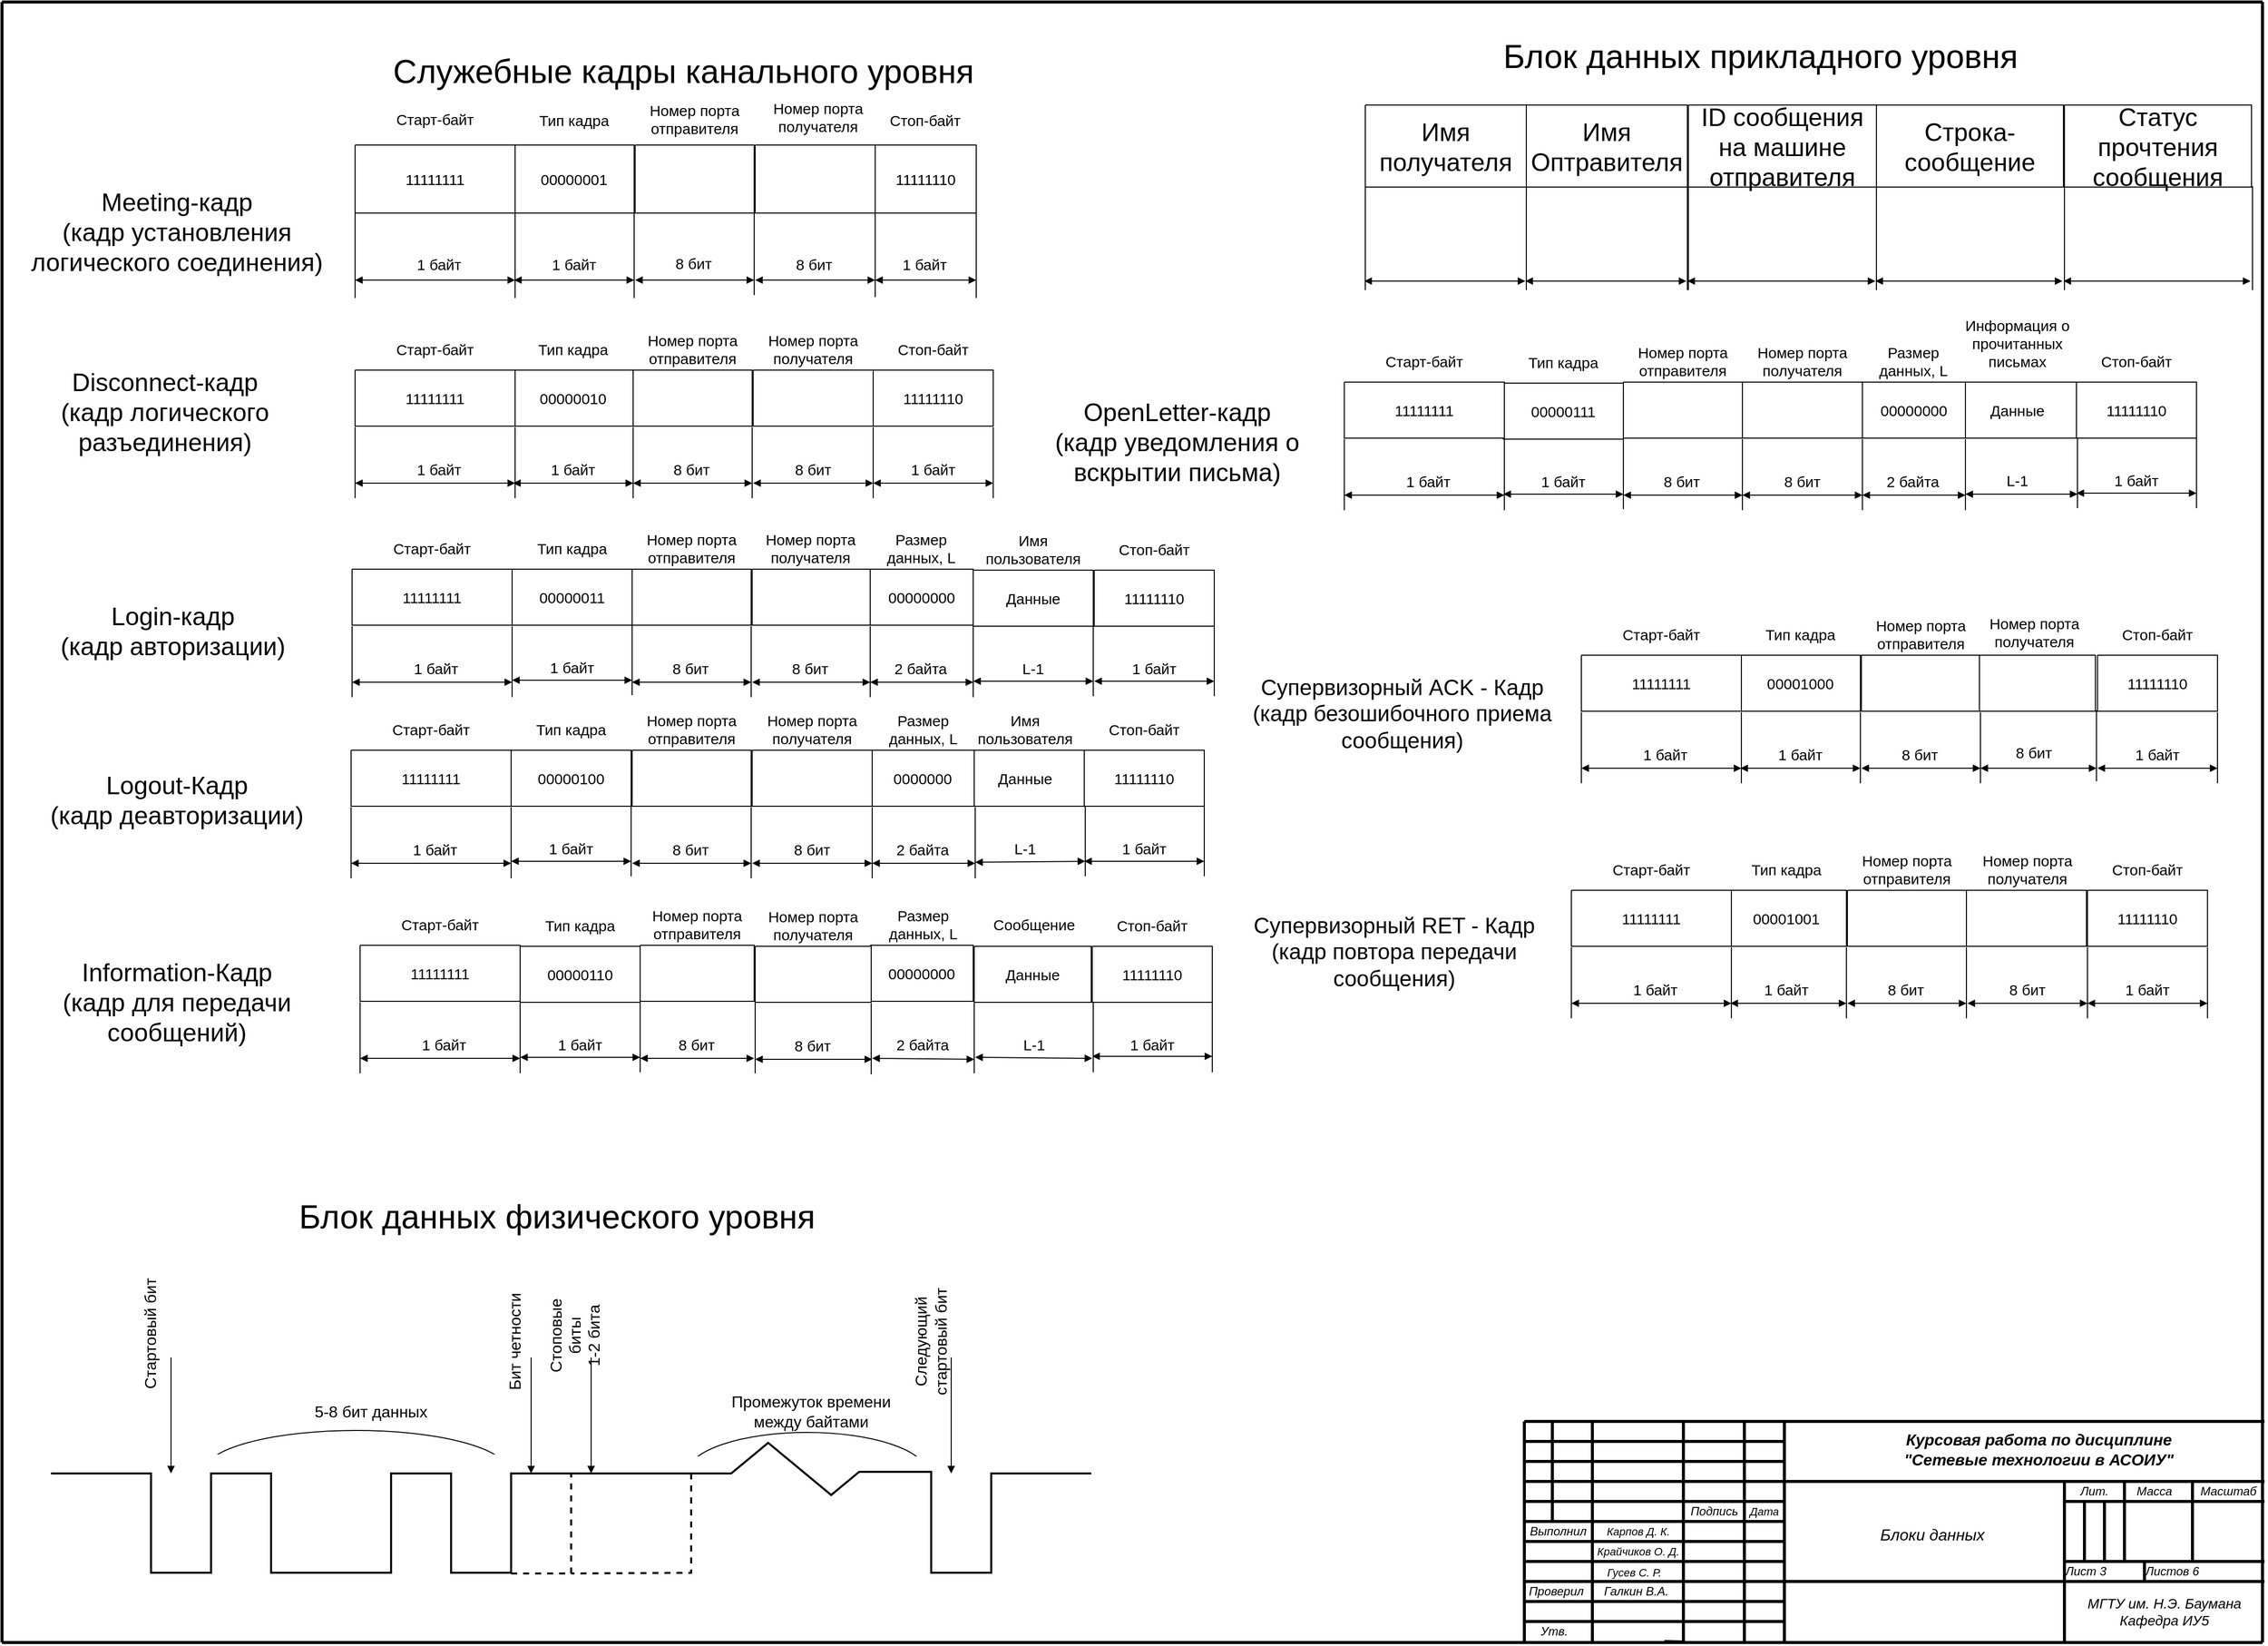 <mxfile version="12.9.9" type="device"><diagram name="A2" id="A2"><mxGraphModel dx="1264" dy="632" grid="1" gridSize="10" guides="1" tooltips="1" connect="1" arrows="1" fold="1" page="1" pageScale="1" pageWidth="900" pageHeight="1600" math="0" shadow="0"><root><mxCell id="0"/><mxCell id="1" value="Layer 1" parent="0"/><mxCell id="3" value="&lt;font style=&quot;font-size:16px;font-family:Arial;color:#000000;direction:ltr;letter-spacing:0px;line-height:120%;opacity:1&quot;&gt;&lt;i&gt;Блоки данных&lt;/i&gt;&lt;/font&gt;" style="verticalAlign=middle;align=center;vsdxID=5;fillColor=none;gradientColor=none;shape=stencil(nZBRDoQgDERP03+WHsHFe5iISyOCQdT19kIaIxq//Jtp3zTpAFaTaUYNUkwx+F6v1EYD+AUpyRkdKCYFqACrzgf9C352LfuxyWRWg1/yhT/nRE5IsZWuZtCSK8CPeI0e/hF+jV7AJM4PO7KWCyr390bSiNtEtQM=);strokeColor=none;strokeWidth=3;spacingTop=-3;spacingBottom=-3;spacingLeft=-1;spacingRight=-1;labelBackgroundColor=none;rounded=0;html=1;whiteSpace=wrap;" parent="1" vertex="1"><mxGeometry x="1883" y="1502" width="280" height="100" as="geometry"/></mxCell><mxCell id="345" style="vsdxID=75;edgeStyle=none;startArrow=none;endArrow=none;startSize=5;endSize=5;strokeWidth=3;strokeColor=#000000;spacingTop=-3;spacingBottom=-3;spacingLeft=-3;spacingRight=-3;verticalAlign=middle;html=1;labelBackgroundColor=none;rounded=0;" parent="1" edge="1"><mxGeometry relative="1" as="geometry"><mxPoint as="offset"/><Array as="points"/><mxPoint x="2235" y="1579" as="sourcePoint"/><mxPoint x="2235" y="1599" as="targetPoint"/></mxGeometry></mxCell><mxCell id="344" style="vsdxID=74;edgeStyle=none;startArrow=none;endArrow=none;startSize=5;endSize=5;strokeWidth=3;strokeColor=#000000;spacingTop=-3;spacingBottom=-3;spacingLeft=-3;spacingRight=-3;verticalAlign=middle;html=1;labelBackgroundColor=none;rounded=0;" parent="1" edge="1"><mxGeometry relative="1" as="geometry"><mxPoint as="offset"/><Array as="points"/><mxPoint x="2175" y="1519" as="sourcePoint"/><mxPoint x="2175" y="1579" as="targetPoint"/></mxGeometry></mxCell><mxCell id="343" style="vsdxID=73;edgeStyle=none;startArrow=none;endArrow=none;startSize=5;endSize=5;strokeWidth=3;strokeColor=#000000;spacingTop=-3;spacingBottom=-3;spacingLeft=-3;spacingRight=-3;verticalAlign=middle;html=1;labelBackgroundColor=none;rounded=0;" parent="1" edge="1"><mxGeometry relative="1" as="geometry"><mxPoint as="offset"/><Array as="points"/><mxPoint x="2195" y="1519" as="sourcePoint"/><mxPoint x="2195" y="1579" as="targetPoint"/></mxGeometry></mxCell><mxCell id="342" style="vsdxID=72;edgeStyle=none;startArrow=none;endArrow=none;startSize=5;endSize=5;strokeWidth=3;strokeColor=#000000;spacingTop=-3;spacingBottom=-3;spacingLeft=-3;spacingRight=-3;verticalAlign=middle;html=1;labelBackgroundColor=none;rounded=0;" parent="1" edge="1"><mxGeometry relative="1" as="geometry"><mxPoint as="offset"/><Array as="points"/><mxPoint x="2215" y="1519" as="sourcePoint"/><mxPoint x="2283" y="1519" as="targetPoint"/></mxGeometry></mxCell><mxCell id="341" style="vsdxID=71;edgeStyle=none;startArrow=none;endArrow=none;startSize=5;endSize=5;strokeWidth=3;strokeColor=#000000;spacingTop=-3;spacingBottom=-3;spacingLeft=-3;spacingRight=-3;verticalAlign=middle;html=1;labelBackgroundColor=none;rounded=0;" parent="1" edge="1"><mxGeometry relative="1" as="geometry"><mxPoint as="offset"/><Array as="points"/><mxPoint x="2215" y="1499" as="sourcePoint"/><mxPoint x="2215" y="1579" as="targetPoint"/></mxGeometry></mxCell><mxCell id="340" style="vsdxID=70;edgeStyle=none;startArrow=none;endArrow=none;startSize=5;endSize=5;strokeWidth=3;strokeColor=#000000;spacingTop=-3;spacingBottom=-3;spacingLeft=-3;spacingRight=-3;verticalAlign=middle;html=1;labelBackgroundColor=none;rounded=0;" parent="1" edge="1"><mxGeometry relative="1" as="geometry"><mxPoint as="offset"/><Array as="points"/><mxPoint x="2283" y="1499" as="sourcePoint"/><mxPoint x="2283" y="1579" as="targetPoint"/></mxGeometry></mxCell><mxCell id="339" style="vsdxID=69;edgeStyle=none;startArrow=none;endArrow=none;startSize=5;endSize=5;strokeWidth=3;strokeColor=#000000;spacingTop=-3;spacingBottom=-3;spacingLeft=-3;spacingRight=-3;verticalAlign=middle;html=1;labelBackgroundColor=none;rounded=0;" parent="1" edge="1"><mxGeometry relative="1" as="geometry"><mxPoint as="offset"/><Array as="points"/><mxPoint x="2155" y="1579" as="sourcePoint"/><mxPoint x="2355" y="1579" as="targetPoint"/></mxGeometry></mxCell><mxCell id="338" style="vsdxID=67;edgeStyle=none;startArrow=none;endArrow=none;startSize=5;endSize=5;strokeWidth=3;strokeColor=#000000;spacingTop=-3;spacingBottom=-3;spacingLeft=-3;spacingRight=-3;verticalAlign=middle;html=1;labelBackgroundColor=none;rounded=0;" parent="1" edge="1"><mxGeometry relative="1" as="geometry"><mxPoint as="offset"/><Array as="points"/><mxPoint x="2155" y="1519" as="sourcePoint"/><mxPoint x="2215" y="1519" as="targetPoint"/></mxGeometry></mxCell><mxCell id="337" style="vsdxID=66;edgeStyle=none;startArrow=none;endArrow=none;startSize=5;endSize=5;strokeWidth=3;strokeColor=#000000;spacingTop=-3;spacingBottom=-3;spacingLeft=-3;spacingRight=-3;verticalAlign=middle;html=1;labelBackgroundColor=none;rounded=0;" parent="1" edge="1"><mxGeometry relative="1" as="geometry"><mxPoint x="280" as="offset"/><Array as="points"/><mxPoint x="2155" y="1599" as="sourcePoint"/><mxPoint x="1875" y="1599" as="targetPoint"/></mxGeometry></mxCell><mxCell id="336" style="vsdxID=65;edgeStyle=none;startArrow=none;endArrow=none;startSize=5;endSize=5;strokeWidth=3;strokeColor=#000000;spacingTop=-3;spacingBottom=-3;spacingLeft=-3;spacingRight=-3;verticalAlign=middle;html=1;labelBackgroundColor=none;rounded=0;" parent="1" edge="1"><mxGeometry relative="1" as="geometry"><mxPoint as="offset"/><Array as="points"/><mxPoint x="2155" y="1499" as="sourcePoint"/><mxPoint x="2155" y="1659" as="targetPoint"/></mxGeometry></mxCell><mxCell id="335" style="vsdxID=64;edgeStyle=none;startArrow=none;endArrow=none;startSize=5;endSize=5;strokeWidth=3;strokeColor=#000000;spacingTop=-3;spacingBottom=-3;spacingLeft=-3;spacingRight=-3;verticalAlign=middle;html=1;labelBackgroundColor=none;rounded=0;" parent="1" edge="1"><mxGeometry relative="1" as="geometry"><mxPoint as="offset"/><Array as="points"/><mxPoint x="2155" y="1599" as="sourcePoint"/><mxPoint x="2355" y="1599" as="targetPoint"/></mxGeometry></mxCell><mxCell id="334" style="vsdxID=63;edgeStyle=none;startArrow=none;endArrow=none;startSize=5;endSize=5;strokeWidth=3;strokeColor=#000000;spacingTop=-3;spacingBottom=-3;spacingLeft=-3;spacingRight=-3;verticalAlign=middle;html=1;labelBackgroundColor=none;rounded=0;" parent="1" edge="1"><mxGeometry relative="1" as="geometry"><mxPoint as="offset"/><Array as="points"/><mxPoint x="1875" y="1499" as="sourcePoint"/><mxPoint x="2355" y="1499" as="targetPoint"/></mxGeometry></mxCell><mxCell id="346" style="vsdxID=88;edgeStyle=none;startArrow=none;endArrow=none;startSize=5;endSize=5;strokeWidth=3;strokeColor=#000000;spacingTop=-3;spacingBottom=-3;spacingLeft=-3;spacingRight=-3;verticalAlign=middle;html=1;labelBackgroundColor=none;rounded=0;" parent="1" edge="1"><mxGeometry relative="1" as="geometry"><mxPoint as="offset"/><Array as="points"/><mxPoint x="1683" y="1539" as="sourcePoint"/><mxPoint x="1775" y="1539" as="targetPoint"/></mxGeometry></mxCell><mxCell id="333" style="vsdxID=62;edgeStyle=none;startArrow=none;endArrow=none;startSize=5;endSize=5;strokeWidth=3;strokeColor=#000000;spacingTop=-3;spacingBottom=-3;spacingLeft=-3;spacingRight=-3;verticalAlign=middle;html=1;labelBackgroundColor=none;rounded=0;" parent="1" edge="1"><mxGeometry relative="1" as="geometry"><mxPoint as="offset"/><Array as="points"/><mxPoint x="1683" y="1639" as="sourcePoint"/><mxPoint x="1775" y="1639" as="targetPoint"/></mxGeometry></mxCell><mxCell id="332" style="vsdxID=61;edgeStyle=none;startArrow=none;endArrow=none;startSize=5;endSize=5;strokeWidth=3;strokeColor=#000000;spacingTop=-3;spacingBottom=-3;spacingLeft=-3;spacingRight=-3;verticalAlign=middle;html=1;labelBackgroundColor=none;rounded=0;" parent="1" edge="1"><mxGeometry relative="1" as="geometry"><mxPoint as="offset"/><Array as="points"/><mxPoint x="1643" y="1639" as="sourcePoint"/><mxPoint x="1683" y="1639" as="targetPoint"/></mxGeometry></mxCell><mxCell id="331" style="vsdxID=60;edgeStyle=none;startArrow=none;endArrow=none;startSize=5;endSize=5;strokeWidth=3;strokeColor=#000000;spacingTop=-3;spacingBottom=-3;spacingLeft=-3;spacingRight=-3;verticalAlign=middle;html=1;labelBackgroundColor=none;rounded=0;" parent="1" edge="1"><mxGeometry relative="1" as="geometry"><mxPoint as="offset"/><Array as="points"/><mxPoint x="1615" y="1639" as="sourcePoint"/><mxPoint x="1643" y="1639" as="targetPoint"/></mxGeometry></mxCell><mxCell id="330" style="vsdxID=59;edgeStyle=none;startArrow=none;endArrow=none;startSize=5;endSize=5;strokeWidth=3;strokeColor=#000000;spacingTop=-3;spacingBottom=-3;spacingLeft=-3;spacingRight=-3;verticalAlign=middle;html=1;labelBackgroundColor=none;rounded=0;" parent="1" edge="1"><mxGeometry relative="1" as="geometry"><mxPoint as="offset"/><Array as="points"/><mxPoint x="1835" y="1639" as="sourcePoint"/><mxPoint x="1875" y="1639" as="targetPoint"/></mxGeometry></mxCell><mxCell id="329" style="vsdxID=58;edgeStyle=none;startArrow=none;endArrow=none;startSize=5;endSize=5;strokeWidth=3;strokeColor=#000000;spacingTop=-3;spacingBottom=-3;spacingLeft=-3;spacingRight=-3;verticalAlign=middle;html=1;labelBackgroundColor=none;rounded=0;" parent="1" edge="1"><mxGeometry relative="1" as="geometry"><mxPoint as="offset"/><Array as="points"/><mxPoint x="1775" y="1639" as="sourcePoint"/><mxPoint x="1835" y="1639" as="targetPoint"/></mxGeometry></mxCell><mxCell id="328" style="vsdxID=57;edgeStyle=none;startArrow=none;endArrow=none;startSize=5;endSize=5;strokeWidth=3;strokeColor=#000000;spacingTop=-3;spacingBottom=-3;spacingLeft=-3;spacingRight=-3;verticalAlign=middle;html=1;labelBackgroundColor=none;rounded=0;" parent="1" edge="1"><mxGeometry relative="1" as="geometry"><mxPoint as="offset"/><Array as="points"/><mxPoint x="1683" y="1619" as="sourcePoint"/><mxPoint x="1775" y="1619" as="targetPoint"/></mxGeometry></mxCell><mxCell id="327" style="vsdxID=56;edgeStyle=none;startArrow=none;endArrow=none;startSize=5;endSize=5;strokeWidth=3;strokeColor=#000000;spacingTop=-3;spacingBottom=-3;spacingLeft=-3;spacingRight=-3;verticalAlign=middle;html=1;labelBackgroundColor=none;rounded=0;" parent="1" edge="1"><mxGeometry relative="1" as="geometry"><mxPoint as="offset"/><Array as="points"/><mxPoint x="1643" y="1619" as="sourcePoint"/><mxPoint x="1683" y="1619" as="targetPoint"/></mxGeometry></mxCell><mxCell id="326" style="vsdxID=55;edgeStyle=none;startArrow=none;endArrow=none;startSize=5;endSize=5;strokeWidth=3;strokeColor=#000000;spacingTop=-3;spacingBottom=-3;spacingLeft=-3;spacingRight=-3;verticalAlign=middle;html=1;labelBackgroundColor=none;rounded=0;" parent="1" edge="1"><mxGeometry relative="1" as="geometry"><mxPoint as="offset"/><Array as="points"/><mxPoint x="1615" y="1619" as="sourcePoint"/><mxPoint x="1643" y="1619" as="targetPoint"/></mxGeometry></mxCell><mxCell id="325" style="vsdxID=54;edgeStyle=none;startArrow=none;endArrow=none;startSize=5;endSize=5;strokeWidth=3;strokeColor=#000000;spacingTop=-3;spacingBottom=-3;spacingLeft=-3;spacingRight=-3;verticalAlign=middle;html=1;labelBackgroundColor=none;rounded=0;" parent="1" edge="1"><mxGeometry relative="1" as="geometry"><mxPoint as="offset"/><Array as="points"/><mxPoint x="1835" y="1619" as="sourcePoint"/><mxPoint x="1875" y="1619" as="targetPoint"/></mxGeometry></mxCell><mxCell id="324" style="vsdxID=53;edgeStyle=none;startArrow=none;endArrow=none;startSize=5;endSize=5;strokeWidth=3;strokeColor=#000000;spacingTop=-3;spacingBottom=-3;spacingLeft=-3;spacingRight=-3;verticalAlign=middle;html=1;labelBackgroundColor=none;rounded=0;" parent="1" edge="1"><mxGeometry relative="1" as="geometry"><mxPoint as="offset"/><Array as="points"/><mxPoint x="1775" y="1619" as="sourcePoint"/><mxPoint x="1835" y="1619" as="targetPoint"/></mxGeometry></mxCell><mxCell id="323" style="vsdxID=52;edgeStyle=none;startArrow=none;endArrow=none;startSize=5;endSize=5;strokeWidth=3;strokeColor=#000000;spacingTop=-3;spacingBottom=-3;spacingLeft=-3;spacingRight=-3;verticalAlign=middle;html=1;labelBackgroundColor=none;rounded=0;" parent="1" edge="1"><mxGeometry relative="1" as="geometry"><mxPoint as="offset"/><Array as="points"/><mxPoint x="1683" y="1599" as="sourcePoint"/><mxPoint x="1775" y="1599" as="targetPoint"/></mxGeometry></mxCell><mxCell id="322" style="vsdxID=51;edgeStyle=none;startArrow=none;endArrow=none;startSize=5;endSize=5;strokeWidth=3;strokeColor=#000000;spacingTop=-3;spacingBottom=-3;spacingLeft=-3;spacingRight=-3;verticalAlign=middle;html=1;labelBackgroundColor=none;rounded=0;" parent="1" edge="1"><mxGeometry relative="1" as="geometry"><mxPoint as="offset"/><Array as="points"/><mxPoint x="1643" y="1599" as="sourcePoint"/><mxPoint x="1683" y="1599" as="targetPoint"/></mxGeometry></mxCell><mxCell id="321" style="vsdxID=50;edgeStyle=none;startArrow=none;endArrow=none;startSize=5;endSize=5;strokeWidth=3;strokeColor=#000000;spacingTop=-3;spacingBottom=-3;spacingLeft=-3;spacingRight=-3;verticalAlign=middle;html=1;labelBackgroundColor=none;rounded=0;" parent="1" edge="1"><mxGeometry relative="1" as="geometry"><mxPoint as="offset"/><Array as="points"/><mxPoint x="1615" y="1599" as="sourcePoint"/><mxPoint x="1643" y="1599" as="targetPoint"/></mxGeometry></mxCell><mxCell id="320" style="vsdxID=49;edgeStyle=none;startArrow=none;endArrow=none;startSize=5;endSize=5;strokeWidth=3;strokeColor=#000000;spacingTop=-3;spacingBottom=-3;spacingLeft=-3;spacingRight=-3;verticalAlign=middle;html=1;labelBackgroundColor=none;rounded=0;" parent="1" edge="1"><mxGeometry relative="1" as="geometry"><mxPoint as="offset"/><Array as="points"/><mxPoint x="1835" y="1599" as="sourcePoint"/><mxPoint x="1875" y="1599" as="targetPoint"/></mxGeometry></mxCell><mxCell id="319" style="vsdxID=48;edgeStyle=none;startArrow=none;endArrow=none;startSize=5;endSize=5;strokeWidth=3;strokeColor=#000000;spacingTop=-3;spacingBottom=-3;spacingLeft=-3;spacingRight=-3;verticalAlign=middle;html=1;labelBackgroundColor=none;rounded=0;" parent="1" edge="1"><mxGeometry relative="1" as="geometry"><mxPoint as="offset"/><Array as="points"/><mxPoint x="1775" y="1599" as="sourcePoint"/><mxPoint x="1835" y="1599" as="targetPoint"/></mxGeometry></mxCell><mxCell id="318" style="vsdxID=47;edgeStyle=none;startArrow=none;endArrow=none;startSize=5;endSize=5;strokeWidth=3;strokeColor=#000000;spacingTop=-3;spacingBottom=-3;spacingLeft=-3;spacingRight=-3;verticalAlign=middle;html=1;labelBackgroundColor=none;rounded=0;" parent="1" edge="1"><mxGeometry relative="1" as="geometry"><mxPoint as="offset"/><Array as="points"/><mxPoint x="1683" y="1579" as="sourcePoint"/><mxPoint x="1775" y="1579" as="targetPoint"/></mxGeometry></mxCell><mxCell id="317" style="vsdxID=46;edgeStyle=none;startArrow=none;endArrow=none;startSize=5;endSize=5;strokeWidth=3;strokeColor=#000000;spacingTop=-3;spacingBottom=-3;spacingLeft=-3;spacingRight=-3;verticalAlign=middle;html=1;labelBackgroundColor=none;rounded=0;" parent="1" edge="1"><mxGeometry relative="1" as="geometry"><mxPoint as="offset"/><Array as="points"/><mxPoint x="1643" y="1579" as="sourcePoint"/><mxPoint x="1683" y="1579" as="targetPoint"/></mxGeometry></mxCell><mxCell id="316" style="vsdxID=45;edgeStyle=none;startArrow=none;endArrow=none;startSize=5;endSize=5;strokeWidth=3;strokeColor=#000000;spacingTop=-3;spacingBottom=-3;spacingLeft=-3;spacingRight=-3;verticalAlign=middle;html=1;labelBackgroundColor=none;rounded=0;" parent="1" edge="1"><mxGeometry relative="1" as="geometry"><mxPoint as="offset"/><Array as="points"/><mxPoint x="1615" y="1579" as="sourcePoint"/><mxPoint x="1643" y="1579" as="targetPoint"/></mxGeometry></mxCell><mxCell id="315" style="vsdxID=44;edgeStyle=none;startArrow=none;endArrow=none;startSize=5;endSize=5;strokeWidth=3;strokeColor=#000000;spacingTop=-3;spacingBottom=-3;spacingLeft=-3;spacingRight=-3;verticalAlign=middle;html=1;labelBackgroundColor=none;rounded=0;" parent="1" edge="1"><mxGeometry relative="1" as="geometry"><mxPoint as="offset"/><Array as="points"/><mxPoint x="1835" y="1579" as="sourcePoint"/><mxPoint x="1875" y="1579" as="targetPoint"/></mxGeometry></mxCell><mxCell id="314" style="vsdxID=43;edgeStyle=none;startArrow=none;endArrow=none;startSize=5;endSize=5;strokeWidth=3;strokeColor=#000000;spacingTop=-3;spacingBottom=-3;spacingLeft=-3;spacingRight=-3;verticalAlign=middle;html=1;labelBackgroundColor=none;rounded=0;" parent="1" edge="1"><mxGeometry relative="1" as="geometry"><mxPoint as="offset"/><Array as="points"/><mxPoint x="1775" y="1579" as="sourcePoint"/><mxPoint x="1835" y="1579" as="targetPoint"/></mxGeometry></mxCell><mxCell id="313" style="vsdxID=42;edgeStyle=none;startArrow=none;endArrow=none;startSize=5;endSize=5;strokeWidth=3;strokeColor=#000000;spacingTop=-3;spacingBottom=-3;spacingLeft=-3;spacingRight=-3;verticalAlign=middle;html=1;labelBackgroundColor=none;rounded=0;" parent="1" edge="1"><mxGeometry relative="1" as="geometry"><mxPoint as="offset"/><Array as="points"/><mxPoint x="1683" y="1559" as="sourcePoint"/><mxPoint x="1775" y="1559" as="targetPoint"/></mxGeometry></mxCell><mxCell id="312" style="vsdxID=41;edgeStyle=none;startArrow=none;endArrow=none;startSize=5;endSize=5;strokeWidth=3;strokeColor=#000000;spacingTop=-3;spacingBottom=-3;spacingLeft=-3;spacingRight=-3;verticalAlign=middle;html=1;labelBackgroundColor=none;rounded=0;" parent="1" edge="1"><mxGeometry relative="1" as="geometry"><mxPoint as="offset"/><Array as="points"/><mxPoint x="1643" y="1559" as="sourcePoint"/><mxPoint x="1683" y="1559" as="targetPoint"/></mxGeometry></mxCell><mxCell id="311" style="vsdxID=40;edgeStyle=none;startArrow=none;endArrow=none;startSize=5;endSize=5;strokeWidth=3;strokeColor=#000000;spacingTop=-3;spacingBottom=-3;spacingLeft=-3;spacingRight=-3;verticalAlign=middle;html=1;labelBackgroundColor=none;rounded=0;" parent="1" edge="1"><mxGeometry relative="1" as="geometry"><mxPoint as="offset"/><Array as="points"/><mxPoint x="1615" y="1559" as="sourcePoint"/><mxPoint x="1643" y="1559" as="targetPoint"/></mxGeometry></mxCell><mxCell id="310" style="vsdxID=39;edgeStyle=none;startArrow=none;endArrow=none;startSize=5;endSize=5;strokeWidth=3;strokeColor=#000000;spacingTop=-3;spacingBottom=-3;spacingLeft=-3;spacingRight=-3;verticalAlign=middle;html=1;labelBackgroundColor=none;rounded=0;" parent="1" edge="1"><mxGeometry relative="1" as="geometry"><mxPoint as="offset"/><Array as="points"/><mxPoint x="1835" y="1559" as="sourcePoint"/><mxPoint x="1875" y="1559" as="targetPoint"/></mxGeometry></mxCell><mxCell id="309" style="vsdxID=38;edgeStyle=none;startArrow=none;endArrow=none;startSize=5;endSize=5;strokeWidth=3;strokeColor=#000000;spacingTop=-3;spacingBottom=-3;spacingLeft=-3;spacingRight=-3;verticalAlign=middle;html=1;labelBackgroundColor=none;rounded=0;" parent="1" edge="1"><mxGeometry relative="1" as="geometry"><mxPoint as="offset"/><Array as="points"/><mxPoint x="1775" y="1559" as="sourcePoint"/><mxPoint x="1835" y="1559" as="targetPoint"/></mxGeometry></mxCell><mxCell id="308" style="vsdxID=37;edgeStyle=none;startArrow=none;endArrow=none;startSize=5;endSize=5;strokeWidth=3;strokeColor=#000000;spacingTop=-3;spacingBottom=-3;spacingLeft=-3;spacingRight=-3;verticalAlign=middle;html=1;labelBackgroundColor=none;rounded=0;" parent="1" edge="1"><mxGeometry relative="1" as="geometry"><mxPoint as="offset"/><Array as="points"/><mxPoint x="1683" y="1539" as="sourcePoint"/><mxPoint x="1775" y="1539" as="targetPoint"/></mxGeometry></mxCell><mxCell id="307" style="vsdxID=36;edgeStyle=none;startArrow=none;endArrow=none;startSize=5;endSize=5;strokeWidth=3;strokeColor=#000000;spacingTop=-3;spacingBottom=-3;spacingLeft=-3;spacingRight=-3;verticalAlign=middle;html=1;labelBackgroundColor=none;rounded=0;" parent="1" edge="1"><mxGeometry relative="1" as="geometry"><mxPoint as="offset"/><Array as="points"/><mxPoint x="1643" y="1539" as="sourcePoint"/><mxPoint x="1683" y="1539" as="targetPoint"/></mxGeometry></mxCell><mxCell id="306" style="vsdxID=35;edgeStyle=none;startArrow=none;endArrow=none;startSize=5;endSize=5;strokeWidth=3;strokeColor=#000000;spacingTop=-3;spacingBottom=-3;spacingLeft=-3;spacingRight=-3;verticalAlign=middle;html=1;labelBackgroundColor=none;rounded=0;" parent="1" edge="1"><mxGeometry relative="1" as="geometry"><mxPoint as="offset"/><Array as="points"/><mxPoint x="1615" y="1539" as="sourcePoint"/><mxPoint x="1643" y="1539" as="targetPoint"/></mxGeometry></mxCell><mxCell id="305" style="vsdxID=34;edgeStyle=none;startArrow=none;endArrow=none;startSize=5;endSize=5;strokeWidth=3;strokeColor=#000000;spacingTop=-3;spacingBottom=-3;spacingLeft=-3;spacingRight=-3;verticalAlign=middle;html=1;labelBackgroundColor=none;rounded=0;" parent="1" edge="1"><mxGeometry relative="1" as="geometry"><mxPoint as="offset"/><Array as="points"/><mxPoint x="1835" y="1539" as="sourcePoint"/><mxPoint x="1875" y="1539" as="targetPoint"/></mxGeometry></mxCell><mxCell id="304" style="vsdxID=33;edgeStyle=none;startArrow=none;endArrow=none;startSize=5;endSize=5;strokeWidth=3;strokeColor=#000000;spacingTop=-3;spacingBottom=-3;spacingLeft=-3;spacingRight=-3;verticalAlign=middle;html=1;labelBackgroundColor=none;rounded=0;" parent="1" edge="1"><mxGeometry relative="1" as="geometry"><mxPoint as="offset"/><Array as="points"/><mxPoint x="1775" y="1539" as="sourcePoint"/><mxPoint x="1835" y="1539" as="targetPoint"/></mxGeometry></mxCell><mxCell id="303" style="vsdxID=32;edgeStyle=none;startArrow=none;endArrow=none;startSize=5;endSize=5;strokeWidth=3;strokeColor=#000000;spacingTop=-3;spacingBottom=-3;spacingLeft=-3;spacingRight=-3;verticalAlign=middle;html=1;labelBackgroundColor=none;rounded=0;" parent="1" edge="1"><mxGeometry relative="1" as="geometry"><mxPoint as="offset"/><Array as="points"/><mxPoint x="1683" y="1519" as="sourcePoint"/><mxPoint x="1775" y="1519" as="targetPoint"/></mxGeometry></mxCell><mxCell id="302" style="vsdxID=31;edgeStyle=none;startArrow=none;endArrow=none;startSize=5;endSize=5;strokeWidth=3;strokeColor=#000000;spacingTop=-3;spacingBottom=-3;spacingLeft=-3;spacingRight=-3;verticalAlign=middle;html=1;labelBackgroundColor=none;rounded=0;" parent="1" edge="1"><mxGeometry relative="1" as="geometry"><mxPoint as="offset"/><Array as="points"/><mxPoint x="1643" y="1519" as="sourcePoint"/><mxPoint x="1683" y="1519" as="targetPoint"/></mxGeometry></mxCell><mxCell id="301" style="vsdxID=30;edgeStyle=none;startArrow=none;endArrow=none;startSize=5;endSize=5;strokeWidth=3;strokeColor=#000000;spacingTop=-3;spacingBottom=-3;spacingLeft=-3;spacingRight=-3;verticalAlign=middle;html=1;labelBackgroundColor=none;rounded=0;" parent="1" edge="1"><mxGeometry relative="1" as="geometry"><mxPoint as="offset"/><Array as="points"/><mxPoint x="1615" y="1519" as="sourcePoint"/><mxPoint x="1643" y="1519" as="targetPoint"/></mxGeometry></mxCell><mxCell id="300" style="vsdxID=29;edgeStyle=none;startArrow=none;endArrow=none;startSize=5;endSize=5;strokeWidth=3;strokeColor=#000000;spacingTop=-3;spacingBottom=-3;spacingLeft=-3;spacingRight=-3;verticalAlign=middle;html=1;labelBackgroundColor=none;rounded=0;" parent="1" edge="1"><mxGeometry relative="1" as="geometry"><mxPoint as="offset"/><Array as="points"/><mxPoint x="1835" y="1519" as="sourcePoint"/><mxPoint x="1875" y="1519" as="targetPoint"/></mxGeometry></mxCell><mxCell id="299" style="vsdxID=28;edgeStyle=none;startArrow=none;endArrow=none;startSize=5;endSize=5;strokeWidth=3;strokeColor=#000000;spacingTop=-3;spacingBottom=-3;spacingLeft=-3;spacingRight=-3;verticalAlign=middle;html=1;labelBackgroundColor=none;rounded=0;" parent="1" edge="1"><mxGeometry relative="1" as="geometry"><mxPoint as="offset"/><Array as="points"/><mxPoint x="1775" y="1519" as="sourcePoint"/><mxPoint x="1835" y="1519" as="targetPoint"/></mxGeometry></mxCell><mxCell id="298" style="vsdxID=27;edgeStyle=none;startArrow=none;endArrow=none;startSize=5;endSize=5;strokeWidth=3;strokeColor=#000000;spacingTop=-3;spacingBottom=-3;spacingLeft=-3;spacingRight=-3;verticalAlign=middle;html=1;labelBackgroundColor=none;rounded=0;" parent="1" edge="1"><mxGeometry relative="1" as="geometry"><mxPoint as="offset"/><Array as="points"/><mxPoint x="1683" y="1499" as="sourcePoint"/><mxPoint x="1775" y="1499" as="targetPoint"/></mxGeometry></mxCell><mxCell id="297" style="vsdxID=26;edgeStyle=none;startArrow=none;endArrow=none;startSize=5;endSize=5;strokeWidth=3;strokeColor=#000000;spacingTop=-3;spacingBottom=-3;spacingLeft=-3;spacingRight=-3;verticalAlign=middle;html=1;labelBackgroundColor=none;rounded=0;" parent="1" edge="1"><mxGeometry relative="1" as="geometry"><mxPoint as="offset"/><Array as="points"/><mxPoint x="1643" y="1499" as="sourcePoint"/><mxPoint x="1683" y="1499" as="targetPoint"/></mxGeometry></mxCell><mxCell id="296" style="vsdxID=25;edgeStyle=none;startArrow=none;endArrow=none;startSize=5;endSize=5;strokeWidth=3;strokeColor=#000000;spacingTop=-3;spacingBottom=-3;spacingLeft=-3;spacingRight=-3;verticalAlign=middle;html=1;labelBackgroundColor=none;rounded=0;" parent="1" edge="1"><mxGeometry relative="1" as="geometry"><mxPoint as="offset"/><Array as="points"/><mxPoint x="1615" y="1499" as="sourcePoint"/><mxPoint x="1643" y="1499" as="targetPoint"/></mxGeometry></mxCell><mxCell id="295" style="vsdxID=24;edgeStyle=none;startArrow=none;endArrow=none;startSize=5;endSize=5;strokeWidth=3;strokeColor=#000000;spacingTop=-3;spacingBottom=-3;spacingLeft=-3;spacingRight=-3;verticalAlign=middle;html=1;labelBackgroundColor=none;rounded=0;" parent="1" edge="1"><mxGeometry relative="1" as="geometry"><mxPoint as="offset"/><Array as="points"/><mxPoint x="1835" y="1499" as="sourcePoint"/><mxPoint x="1875" y="1499" as="targetPoint"/></mxGeometry></mxCell><mxCell id="294" style="vsdxID=23;edgeStyle=none;startArrow=none;endArrow=none;startSize=5;endSize=5;strokeWidth=3;strokeColor=#000000;spacingTop=-3;spacingBottom=-3;spacingLeft=-3;spacingRight=-3;verticalAlign=middle;html=1;labelBackgroundColor=none;rounded=0;" parent="1" edge="1"><mxGeometry relative="1" as="geometry"><mxPoint as="offset"/><Array as="points"/><mxPoint x="1775" y="1499" as="sourcePoint"/><mxPoint x="1835" y="1499" as="targetPoint"/></mxGeometry></mxCell><mxCell id="293" style="vsdxID=22;edgeStyle=none;startArrow=none;endArrow=none;startSize=5;endSize=5;strokeWidth=3;strokeColor=#000000;spacingTop=-3;spacingBottom=-3;spacingLeft=-3;spacingRight=-3;verticalAlign=middle;html=1;labelBackgroundColor=none;rounded=0;" parent="1" edge="1"><mxGeometry relative="1" as="geometry"><mxPoint as="offset"/><Array as="points"/><mxPoint x="1683" y="1479" as="sourcePoint"/><mxPoint x="1775" y="1479" as="targetPoint"/></mxGeometry></mxCell><mxCell id="292" style="vsdxID=21;edgeStyle=none;startArrow=none;endArrow=none;startSize=5;endSize=5;strokeWidth=3;strokeColor=#000000;spacingTop=-3;spacingBottom=-3;spacingLeft=-3;spacingRight=-3;verticalAlign=middle;html=1;labelBackgroundColor=none;rounded=0;" parent="1" edge="1"><mxGeometry relative="1" as="geometry"><mxPoint as="offset"/><Array as="points"/><mxPoint x="1643" y="1479" as="sourcePoint"/><mxPoint x="1683" y="1479" as="targetPoint"/></mxGeometry></mxCell><mxCell id="291" style="vsdxID=20;edgeStyle=none;startArrow=none;endArrow=none;startSize=5;endSize=5;strokeWidth=3;strokeColor=#000000;spacingTop=-3;spacingBottom=-3;spacingLeft=-3;spacingRight=-3;verticalAlign=middle;html=1;labelBackgroundColor=none;rounded=0;" parent="1" edge="1"><mxGeometry relative="1" as="geometry"><mxPoint as="offset"/><Array as="points"/><mxPoint x="1615" y="1479" as="sourcePoint"/><mxPoint x="1643" y="1479" as="targetPoint"/></mxGeometry></mxCell><mxCell id="420" style="vsdxID=396;edgeStyle=none;startArrow=none;endArrow=none;startSize=5;endSize=5;strokeColor=#000000;spacingTop=-3;spacingBottom=-3;spacingLeft=-3;spacingRight=-3;verticalAlign=middle;html=1;labelBackgroundColor=none;rounded=0;" parent="1" edge="1"><mxGeometry relative="1" as="geometry"><mxPoint x="20" y="70" as="offset"/><Array as="points"/><mxPoint x="1184" y="1020" as="sourcePoint"/><mxPoint x="1184" y="1090" as="targetPoint"/></mxGeometry></mxCell><mxCell id="290" style="vsdxID=19;edgeStyle=none;startArrow=none;endArrow=none;startSize=5;endSize=5;strokeWidth=3;strokeColor=#000000;spacingTop=-3;spacingBottom=-3;spacingLeft=-3;spacingRight=-3;verticalAlign=middle;html=1;labelBackgroundColor=none;rounded=0;" parent="1" edge="1"><mxGeometry relative="1" as="geometry"><mxPoint as="offset"/><Array as="points"/><mxPoint x="1835" y="1479" as="sourcePoint"/><mxPoint x="1875" y="1479" as="targetPoint"/></mxGeometry></mxCell><mxCell id="289" style="vsdxID=18;edgeStyle=none;startArrow=none;endArrow=none;startSize=5;endSize=5;strokeWidth=3;strokeColor=#000000;spacingTop=-3;spacingBottom=-3;spacingLeft=-3;spacingRight=-3;verticalAlign=middle;html=1;labelBackgroundColor=none;rounded=0;" parent="1" edge="1"><mxGeometry relative="1" as="geometry"><mxPoint as="offset"/><Array as="points"/><mxPoint x="1775" y="1479" as="sourcePoint"/><mxPoint x="1835" y="1479" as="targetPoint"/></mxGeometry></mxCell><mxCell id="288" style="vsdxID=17;edgeStyle=none;startArrow=none;endArrow=none;startSize=5;endSize=5;strokeWidth=3;strokeColor=#000000;spacingTop=-3;spacingBottom=-3;spacingLeft=-3;spacingRight=-3;verticalAlign=middle;html=1;labelBackgroundColor=none;rounded=0;" parent="1" edge="1"><mxGeometry relative="1" as="geometry"><mxPoint as="offset"/><Array as="points"/><mxPoint x="1683" y="1459" as="sourcePoint"/><mxPoint x="1775" y="1459" as="targetPoint"/></mxGeometry></mxCell><mxCell id="287" style="vsdxID=16;edgeStyle=none;startArrow=none;endArrow=none;startSize=5;endSize=5;strokeWidth=3;strokeColor=#000000;spacingTop=-3;spacingBottom=-3;spacingLeft=-3;spacingRight=-3;verticalAlign=middle;html=1;labelBackgroundColor=none;rounded=0;" parent="1" edge="1"><mxGeometry relative="1" as="geometry"><mxPoint as="offset"/><Array as="points"/><mxPoint x="1643" y="1459" as="sourcePoint"/><mxPoint x="1683" y="1459" as="targetPoint"/></mxGeometry></mxCell><mxCell id="286" style="vsdxID=15;edgeStyle=none;startArrow=none;endArrow=none;startSize=5;endSize=5;strokeWidth=3;strokeColor=#000000;spacingTop=-3;spacingBottom=-3;spacingLeft=-3;spacingRight=-3;verticalAlign=middle;html=1;labelBackgroundColor=none;rounded=0;" parent="1" edge="1"><mxGeometry relative="1" as="geometry"><mxPoint as="offset"/><Array as="points"/><mxPoint x="1615" y="1459" as="sourcePoint"/><mxPoint x="1643" y="1459" as="targetPoint"/></mxGeometry></mxCell><mxCell id="285" style="vsdxID=14;edgeStyle=none;startArrow=none;endArrow=none;startSize=5;endSize=5;strokeWidth=3;strokeColor=#000000;spacingTop=-3;spacingBottom=-3;spacingLeft=-3;spacingRight=-3;verticalAlign=middle;html=1;labelBackgroundColor=none;rounded=0;" parent="1" edge="1"><mxGeometry relative="1" as="geometry"><mxPoint as="offset"/><Array as="points"/><mxPoint x="1643" y="1439" as="sourcePoint"/><mxPoint x="1643" y="1539" as="targetPoint"/></mxGeometry></mxCell><mxCell id="284" style="vsdxID=13;edgeStyle=none;startArrow=none;endArrow=none;startSize=5;endSize=5;strokeWidth=3;strokeColor=#000000;spacingTop=-3;spacingBottom=-3;spacingLeft=-3;spacingRight=-3;verticalAlign=middle;html=1;labelBackgroundColor=none;rounded=0;" parent="1" edge="1"><mxGeometry relative="1" as="geometry"><mxPoint as="offset"/><Array as="points"/><mxPoint x="1683" y="1439" as="sourcePoint"/><mxPoint x="1683" y="1659" as="targetPoint"/></mxGeometry></mxCell><mxCell id="283" style="vsdxID=12;edgeStyle=none;startArrow=none;endArrow=none;startSize=5;endSize=5;strokeWidth=3;strokeColor=#000000;spacingTop=-3;spacingBottom=-3;spacingLeft=-3;spacingRight=-3;verticalAlign=middle;html=1;labelBackgroundColor=none;rounded=0;" parent="1" edge="1"><mxGeometry relative="1" as="geometry"><mxPoint as="offset"/><Array as="points"/><mxPoint x="1835" y="1459" as="sourcePoint"/><mxPoint x="1875" y="1459" as="targetPoint"/></mxGeometry></mxCell><mxCell id="282" style="vsdxID=11;edgeStyle=none;startArrow=none;endArrow=none;startSize=5;endSize=5;strokeWidth=3;strokeColor=#000000;spacingTop=-3;spacingBottom=-3;spacingLeft=-3;spacingRight=-3;verticalAlign=middle;html=1;labelBackgroundColor=none;rounded=0;" parent="1" edge="1"><mxGeometry relative="1" as="geometry"><mxPoint as="offset"/><Array as="points"/><mxPoint x="1775" y="1459" as="sourcePoint"/><mxPoint x="1835" y="1459" as="targetPoint"/></mxGeometry></mxCell><mxCell id="281" style="vsdxID=10;edgeStyle=none;startArrow=none;endArrow=none;startSize=5;endSize=5;strokeWidth=3;strokeColor=#000000;spacingTop=-3;spacingBottom=-3;spacingLeft=-3;spacingRight=-3;verticalAlign=middle;html=1;labelBackgroundColor=none;rounded=0;" parent="1" edge="1"><mxGeometry relative="1" as="geometry"><mxPoint y="220" as="offset"/><Array as="points"><mxPoint x="1774.05" y="1439"/><mxPoint x="1774.05" y="1659.45"/></Array><mxPoint x="1755" y="1439" as="sourcePoint"/><mxPoint x="1755" y="1659" as="targetPoint"/></mxGeometry></mxCell><mxCell id="280" style="vsdxID=9;edgeStyle=none;startArrow=none;endArrow=none;startSize=5;endSize=5;strokeWidth=3;strokeColor=#000000;spacingTop=-3;spacingBottom=-3;spacingLeft=-3;spacingRight=-3;verticalAlign=middle;html=1;labelBackgroundColor=none;rounded=0;" parent="1" edge="1"><mxGeometry relative="1" as="geometry"><mxPoint as="offset"/><Array as="points"/><mxPoint x="1835" y="1439" as="sourcePoint"/><mxPoint x="1835" y="1659" as="targetPoint"/></mxGeometry></mxCell><mxCell id="279" style="vsdxID=8;edgeStyle=none;startArrow=none;endArrow=none;startSize=5;endSize=5;strokeWidth=3;strokeColor=#000000;spacingTop=-3;spacingBottom=-3;spacingLeft=-3;spacingRight=-3;verticalAlign=middle;html=1;labelBackgroundColor=none;rounded=0;" parent="1" edge="1"><mxGeometry relative="1" as="geometry"><mxPoint as="offset"/><Array as="points"/><mxPoint x="1875" y="1439" as="sourcePoint"/><mxPoint x="1875" y="1659" as="targetPoint"/></mxGeometry></mxCell><mxCell id="278" style="vsdxID=7;edgeStyle=none;startArrow=none;endArrow=none;startSize=5;endSize=5;strokeWidth=3;strokeColor=#000000;spacingTop=-3;spacingBottom=-3;spacingLeft=-3;spacingRight=-3;verticalAlign=middle;html=1;labelBackgroundColor=none;rounded=0;" parent="1" edge="1"><mxGeometry relative="1" as="geometry"><mxPoint as="offset"/><Array as="points"/><mxPoint x="1615" y="1439" as="sourcePoint"/><mxPoint x="1615" y="1659" as="targetPoint"/></mxGeometry></mxCell><mxCell id="277" style="vsdxID=6;edgeStyle=none;startArrow=none;endArrow=none;startSize=5;endSize=5;strokeWidth=3;strokeColor=#000000;spacingTop=-3;spacingBottom=-3;spacingLeft=-3;spacingRight=-3;verticalAlign=middle;html=1;labelBackgroundColor=none;rounded=0;" parent="1" edge="1"><mxGeometry relative="1" as="geometry"><mxPoint x="740" as="offset"/><Array as="points"/><mxPoint x="2355" y="1439" as="sourcePoint"/><mxPoint x="1615" y="1439" as="targetPoint"/></mxGeometry></mxCell><mxCell id="4" value="&lt;font style=&quot;font-size:12px;font-family:Arial;color:#000000;direction:ltr;letter-spacing:0px;line-height:120%;opacity:1&quot;&gt;&lt;i&gt;Подпись&lt;/i&gt;&lt;/font&gt;" style="verticalAlign=middle;align=center;vsdxID=76;fillColor=none;gradientColor=none;shape=stencil(nZBRDoQgDERP03+WHsHFe5iISyOCQdT19kIaIxq//Jtp3zTpAFaTaUYNUkwx+F6v1EYD+AUpyRkdKCYFqACrzgf9C352LfuxyWRWg1/yhT/nRE5IsZWuZtCSK8CPeI0e/hF+jV7AJM4PO7KWCyr390bSiNtEtQM=);strokeColor=none;strokeWidth=3;spacingTop=-3;spacingBottom=-3;spacingLeft=-1;spacingRight=-1;labelBackgroundColor=none;rounded=0;html=1;whiteSpace=wrap;" parent="1" vertex="1"><mxGeometry x="1775" y="1519" width="60" height="20" as="geometry"/></mxCell><mxCell id="5" value="&lt;font style=&quot;font-size:11px;font-family:Arial;color:#000000;direction:ltr;letter-spacing:0px;line-height:120%;opacity:1&quot;&gt;&lt;i&gt;Дата&lt;/i&gt;&lt;/font&gt;" style="verticalAlign=middle;align=center;vsdxID=77;fillColor=none;gradientColor=none;shape=stencil(nZBRDoQgDERP03+WHsHFe5iISyOCQdT19kIaIxq//Jtp3zTpAFaTaUYNUkwx+F6v1EYD+AUpyRkdKCYFqACrzgf9C352LfuxyWRWg1/yhT/nRE5IsZWuZtCSK8CPeI0e/hF+jV7AJM4PO7KWCyr390bSiNtEtQM=);strokeColor=none;strokeWidth=3;spacingTop=-3;spacingBottom=-3;spacingLeft=-1;spacingRight=-1;labelBackgroundColor=none;rounded=0;html=1;whiteSpace=wrap;" parent="1" vertex="1"><mxGeometry x="1835" y="1519" width="40" height="20" as="geometry"/></mxCell><mxCell id="6" value="&lt;font style=&quot;font-size:12px;font-family:Arial;color:#000000;direction:ltr;letter-spacing:0px;line-height:120%;opacity:1&quot;&gt;&lt;i&gt;Выполнил&lt;/i&gt;&lt;/font&gt;" style="verticalAlign=middle;align=center;vsdxID=78;fillColor=none;gradientColor=none;shape=stencil(nZBRDoQgDERP03+WHsHFe5iISyOCQdT19kIaIxq//Jtp3zTpAFaTaUYNUkwx+F6v1EYD+AUpyRkdKCYFqACrzgf9C352LfuxyWRWg1/yhT/nRE5IsZWuZtCSK8CPeI0e/hF+jV7AJM4PO7KWCyr390bSiNtEtQM=);strokeColor=none;strokeWidth=3;spacingTop=-3;spacingBottom=-3;spacingLeft=-1;spacingRight=-1;labelBackgroundColor=none;rounded=0;html=1;whiteSpace=wrap;" parent="1" vertex="1"><mxGeometry x="1615" y="1539" width="68" height="20" as="geometry"/></mxCell><mxCell id="7" value="&lt;font style=&quot;font-size:12px;font-family:Arial;color:#000000;direction:ltr;letter-spacing:0px;line-height:120%;opacity:1&quot;&gt;&lt;i&gt;Проверил&lt;/i&gt;&lt;/font&gt;" style="verticalAlign=middle;align=center;vsdxID=79;fillColor=none;gradientColor=none;shape=stencil(nZBRDoQgDERP03+WHsHFe5iISyOCQdT19kIaIxq//Jtp3zTpAFaTaUYNUkwx+F6v1EYD+AUpyRkdKCYFqACrzgf9C352LfuxyWRWg1/yhT/nRE5IsZWuZtCSK8CPeI0e/hF+jV7AJM4PO7KWCyr390bSiNtEtQM=);strokeColor=none;strokeWidth=3;spacingTop=-3;spacingBottom=-3;spacingLeft=-1;spacingRight=-1;labelBackgroundColor=none;rounded=0;html=1;whiteSpace=wrap;" parent="1" vertex="1"><mxGeometry x="1613" y="1599" width="68" height="20" as="geometry"/></mxCell><mxCell id="8" value="&lt;font style=&quot;font-size:12px;font-family:Arial;color:#000000;direction:ltr;letter-spacing:0px;line-height:120%;opacity:1&quot;&gt;&lt;i&gt;Утв.&lt;/i&gt;&lt;/font&gt;" style="verticalAlign=middle;align=center;vsdxID=80;fillColor=none;gradientColor=none;shape=stencil(nZBRDoQgDERP03+WHsHFe5iISyOCQdT19kIaIxq//Jtp3zTpAFaTaUYNUkwx+F6v1EYD+AUpyRkdKCYFqACrzgf9C352LfuxyWRWg1/yhT/nRE5IsZWuZtCSK8CPeI0e/hF+jV7AJM4PO7KWCyr390bSiNtEtQM=);strokeColor=none;strokeWidth=3;spacingTop=-3;spacingBottom=-3;spacingLeft=-1;spacingRight=-1;labelBackgroundColor=none;rounded=0;html=1;whiteSpace=wrap;" parent="1" vertex="1"><mxGeometry x="1615" y="1639" width="60" height="19" as="geometry"/></mxCell><mxCell id="9" value="&lt;font style=&quot;font-size:12px;font-family:Arial;color:#000000;direction:ltr;letter-spacing:0px;line-height:120%;opacity:1&quot;&gt;&lt;i&gt;Лит.&lt;/i&gt;&lt;/font&gt;" style="verticalAlign=middle;align=center;vsdxID=81;fillColor=none;gradientColor=none;shape=stencil(nZBRDoQgDERP03+WHsHFe5iISyOCQdT19kIaIxq//Jtp3zTpAFaTaUYNUkwx+F6v1EYD+AUpyRkdKCYFqACrzgf9C352LfuxyWRWg1/yhT/nRE5IsZWuZtCSK8CPeI0e/hF+jV7AJM4PO7KWCyr390bSiNtEtQM=);strokeColor=none;strokeWidth=3;spacingTop=-3;spacingBottom=-3;spacingLeft=-1;spacingRight=-1;labelBackgroundColor=none;rounded=0;html=1;whiteSpace=wrap;" parent="1" vertex="1"><mxGeometry x="2155" y="1499" width="60" height="20" as="geometry"/></mxCell><mxCell id="10" value="&lt;font style=&quot;font-size:12px;font-family:Arial;color:#000000;direction:ltr;letter-spacing:0px;line-height:120%;opacity:1&quot;&gt;&lt;i&gt;Масса&lt;/i&gt;&lt;/font&gt;" style="verticalAlign=middle;align=center;vsdxID=82;fillColor=none;gradientColor=none;shape=stencil(nZBRDoQgDERP03+WHsHFe5iISyOCQdT19kIaIxq//Jtp3zTpAFaTaUYNUkwx+F6v1EYD+AUpyRkdKCYFqACrzgf9C352LfuxyWRWg1/yhT/nRE5IsZWuZtCSK8CPeI0e/hF+jV7AJM4PO7KWCyr390bSiNtEtQM=);strokeColor=none;strokeWidth=3;spacingTop=-3;spacingBottom=-3;spacingLeft=-1;spacingRight=-1;labelBackgroundColor=none;rounded=0;html=1;whiteSpace=wrap;" parent="1" vertex="1"><mxGeometry x="2215" y="1499" width="60" height="20" as="geometry"/></mxCell><mxCell id="11" value="&lt;font style=&quot;font-size:12px;font-family:Arial;color:#000000;direction:ltr;letter-spacing:0px;line-height:120%;opacity:1&quot;&gt;&lt;i&gt;Масштаб&lt;/i&gt;&lt;/font&gt;" style="verticalAlign=middle;align=center;vsdxID=83;fillColor=none;gradientColor=none;shape=stencil(nZBRDoQgDERP03+WHsHFe5iISyOCQdT19kIaIxq//Jtp3zTpAFaTaUYNUkwx+F6v1EYD+AUpyRkdKCYFqACrzgf9C352LfuxyWRWg1/yhT/nRE5IsZWuZtCSK8CPeI0e/hF+jV7AJM4PO7KWCyr390bSiNtEtQM=);strokeColor=none;strokeWidth=3;spacingTop=-3;spacingBottom=-3;spacingLeft=-1;spacingRight=-1;labelBackgroundColor=none;rounded=0;html=1;whiteSpace=wrap;" parent="1" vertex="1"><mxGeometry x="2283" y="1499" width="72" height="20" as="geometry"/></mxCell><mxCell id="12" value="&lt;p style=&quot;align:left;margin-left:0;margin-right:0;margin-top:0px;margin-bottom:0px;text-indent:0;valign:middle;direction:ltr;&quot;&gt;&lt;font style=&quot;font-size:12px;font-family:Arial;color:#000000;direction:ltr;letter-spacing:0px;line-height:120%;opacity:1&quot;&gt;&lt;i&gt;Лист 3&lt;/i&gt;&lt;/font&gt;&lt;/p&gt;" style="verticalAlign=middle;align=left;vsdxID=84;fillColor=none;gradientColor=none;shape=stencil(nZBRDoQgDERP03+WHsHFe5iISyOCQdT19kIaIxq//Jtp3zTpAFaTaUYNUkwx+F6v1EYD+AUpyRkdKCYFqACrzgf9C352LfuxyWRWg1/yhT/nRE5IsZWuZtCSK8CPeI0e/hF+jV7AJM4PO7KWCyr390bSiNtEtQM=);strokeColor=none;strokeWidth=3;spacingTop=-3;spacingBottom=-3;spacingLeft=-1;spacingRight=-1;labelBackgroundColor=none;rounded=0;html=1;whiteSpace=wrap;" parent="1" vertex="1"><mxGeometry x="2155" y="1579" width="80" height="20" as="geometry"/></mxCell><mxCell id="13" value="&lt;p style=&quot;align:left;margin-left:0;margin-right:0;margin-top:0px;margin-bottom:0px;text-indent:0;valign:middle;direction:ltr;&quot;&gt;&lt;font style=&quot;font-size:12px;font-family:Arial;color:#000000;direction:ltr;letter-spacing:0px;line-height:120%;opacity:1&quot;&gt;&lt;i&gt;Листов 6&lt;/i&gt;&lt;/font&gt;&lt;/p&gt;" style="verticalAlign=middle;align=left;vsdxID=85;fillColor=none;gradientColor=none;shape=stencil(nZBRDoQgDERP03+WHsHFe5iISyOCQdT19kIaIxq//Jtp3zTpAFaTaUYNUkwx+F6v1EYD+AUpyRkdKCYFqACrzgf9C352LfuxyWRWg1/yhT/nRE5IsZWuZtCSK8CPeI0e/hF+jV7AJM4PO7KWCyr390bSiNtEtQM=);strokeColor=none;strokeWidth=3;spacingTop=-3;spacingBottom=-3;spacingLeft=-1;spacingRight=-1;labelBackgroundColor=none;rounded=0;html=1;whiteSpace=wrap;" parent="1" vertex="1"><mxGeometry x="2235" y="1579" width="120" height="20" as="geometry"/></mxCell><mxCell id="14" value="&lt;font style=&quot;font-size: 14px ; font-family: &amp;#34;arial&amp;#34; ; color: #000000 ; direction: ltr ; letter-spacing: 0px ; line-height: 120% ; opacity: 1&quot;&gt;&lt;i&gt;МГТУ им. Н.Э. Баумана&lt;br&gt;Кафедра ИУ5 &lt;br&gt;&lt;/i&gt;&lt;/font&gt;" style="verticalAlign=middle;align=center;vsdxID=86;fillColor=none;gradientColor=none;shape=stencil(nZBRDoQgDERP03+WHsHFe5iISyOCQdT19kIaIxq//Jtp3zTpAFaTaUYNUkwx+F6v1EYD+AUpyRkdKCYFqACrzgf9C352LfuxyWRWg1/yhT/nRE5IsZWuZtCSK8CPeI0e/hF+jV7AJM4PO7KWCyr390bSiNtEtQM=);strokeColor=none;strokeWidth=3;spacingTop=-3;spacingBottom=-3;spacingLeft=-1;spacingRight=-1;labelBackgroundColor=none;rounded=0;html=1;whiteSpace=wrap;" parent="1" vertex="1"><mxGeometry x="2155" y="1599" width="200" height="60" as="geometry"/></mxCell><mxCell id="15" value="&lt;font style=&quot;font-size:12px;font-family:Arial;color:#000000;direction:ltr;letter-spacing:0px;line-height:120%;opacity:1&quot;&gt;&lt;i&gt;Галкин В.А.&lt;/i&gt;&lt;/font&gt;" style="verticalAlign=middle;align=center;vsdxID=87;fillColor=none;gradientColor=none;shape=stencil(nZBRDoQgDERP03+WHsHFe5iISyOCQdT19kIaIxq//Jtp3zTpAFaTaUYNUkwx+F6v1EYD+AUpyRkdKCYFqACrzgf9C352LfuxyWRWg1/yhT/nRE5IsZWuZtCSK8CPeI0e/hF+jV7AJM4PO7KWCyr390bSiNtEtQM=);strokeColor=none;strokeWidth=3;spacingTop=-3;spacingBottom=-3;spacingLeft=-1;spacingRight=-1;labelBackgroundColor=none;rounded=0;html=1;whiteSpace=wrap;" parent="1" vertex="1"><mxGeometry x="1681" y="1599" width="92" height="20" as="geometry"/></mxCell><mxCell id="16" value="&lt;p style=&quot;align:center;margin-left:0;margin-right:0;margin-top:0px;margin-bottom:0px;text-indent:0;valign:middle;direction:ltr;&quot;&gt;&lt;font style=&quot;font-size:16px;font-family:Arial;color:#000000;direction:ltr;letter-spacing:0px;line-height:120%;opacity:1&quot;&gt;&lt;i&gt;&lt;b&gt;Курсовая работа по дисциплине &lt;br/&gt;&amp;quot;&lt;/b&gt;&lt;/i&gt;&lt;/font&gt;&lt;font style=&quot;font-size:16px;font-family:Arial;color:#000000;direction:ltr;letter-spacing:0px;line-height:120%;opacity:1&quot;&gt;&lt;i&gt;&lt;b&gt;Сетевые технологии&lt;/b&gt;&lt;/i&gt;&lt;/font&gt;&lt;font style=&quot;font-size:16px;font-family:Arial;color:#000000;direction:ltr;letter-spacing:0px;line-height:120%;opacity:1&quot;&gt;&lt;i&gt;&lt;b&gt; &lt;/b&gt;&lt;/i&gt;&lt;/font&gt;&lt;font style=&quot;font-size:16px;font-family:Arial;color:#000000;direction:ltr;letter-spacing:0px;line-height:120%;opacity:1&quot;&gt;&lt;i&gt;&lt;b&gt;в АСОИУ&lt;/b&gt;&lt;/i&gt;&lt;/font&gt;&lt;font style=&quot;font-size:16px;font-family:Arial;color:#000000;direction:ltr;letter-spacing:0px;line-height:120%;opacity:1&quot;&gt;&lt;i&gt;&lt;b&gt;&amp;quot;&lt;/b&gt;&lt;/i&gt;&lt;/font&gt;&lt;/p&gt;" style="verticalAlign=middle;align=center;vsdxID=89;fillColor=none;gradientColor=none;shape=stencil(nZBRDoQgDERP03+WHsHFe5iISyOCQdT19kIaIxq//Jtp3zTpAFaTaUYNUkwx+F6v1EYD+AUpyRkdKCYFqACrzgf9C352LfuxyWRWg1/yhT/nRE5IsZWuZtCSK8CPeI0e/hF+jV7AJM4PO7KWCyr390bSiNtEtQM=);strokeColor=none;spacingTop=-3;spacingBottom=-3;labelBackgroundColor=none;rounded=0;html=1;whiteSpace=wrap;" parent="1" vertex="1"><mxGeometry x="1955" y="1447" width="349" height="40" as="geometry"/></mxCell><mxCell id="17" value="&lt;font style=&quot;font-size: 11px ; font-family: &amp;#34;arial&amp;#34; ; color: #000000 ; direction: ltr ; letter-spacing: 0px ; line-height: 120% ; opacity: 1&quot;&gt;&lt;i&gt;Крайчиков О. Д.&lt;/i&gt;&lt;/font&gt;" style="verticalAlign=middle;align=center;vsdxID=90;fillColor=none;gradientColor=none;shape=stencil(nZBRDoQgDERP03+WHsHFe5iISyOCQdT19kIaIxq//Jtp3zTpAFaTaUYNUkwx+F6v1EYD+AUpyRkdKCYFqACrzgf9C352LfuxyWRWg1/yhT/nRE5IsZWuZtCSK8CPeI0e/hF+jV7AJM4PO7KWCyr390bSiNtEtQM=);strokeColor=none;strokeWidth=3;spacingTop=-3;spacingBottom=-3;spacingLeft=-1;spacingRight=-1;labelBackgroundColor=none;rounded=0;html=1;whiteSpace=wrap;" parent="1" vertex="1"><mxGeometry x="1683" y="1559" width="92" height="20" as="geometry"/></mxCell><mxCell id="18" value="&lt;font style=&quot;font-size: 11px ; font-family: &amp;#34;arial&amp;#34; ; color: #000000 ; direction: ltr ; letter-spacing: 0px ; line-height: 120% ; opacity: 1&quot;&gt;&lt;i&gt;Карпов Д. К.&lt;br&gt;&lt;/i&gt;&lt;/font&gt;" style="verticalAlign=middle;align=center;vsdxID=91;fillColor=none;gradientColor=none;shape=stencil(nZBRDoQgDERP03+WHsHFe5iISyOCQdT19kIaIxq//Jtp3zTpAFaTaUYNUkwx+F6v1EYD+AUpyRkdKCYFqACrzgf9C352LfuxyWRWg1/yhT/nRE5IsZWuZtCSK8CPeI0e/hF+jV7AJM4PO7KWCyr390bSiNtEtQM=);strokeColor=none;strokeWidth=3;spacingTop=-3;spacingBottom=-3;spacingLeft=-1;spacingRight=-1;labelBackgroundColor=none;rounded=0;html=1;whiteSpace=wrap;" parent="1" vertex="1"><mxGeometry x="1683" y="1539" width="92" height="20" as="geometry"/></mxCell><mxCell id="19" value="&lt;p style=&quot;align:left;margin-left:0;margin-right:0;margin-top:0px;margin-bottom:0px;text-indent:0;valign:middle;direction:ltr;&quot;&gt;&lt;font style=&quot;font-size:33px;font-family:Arial;color:#000000;direction:ltr;letter-spacing:0px;line-height:120%;opacity:1&quot;&gt;Служебные кадры канального уровня&lt;/font&gt;&lt;/p&gt;" style="verticalAlign=middle;align=left;vsdxID=92;fillColor=none;gradientColor=none;shape=stencil(nZBRDoQgDERP03+WHsHFe5iISyOCQdT19kIaIxq//Jtp3zTpAFaTaUYNUkwx+F6v1EYD+AUpyRkdKCYFqACrzgf9C352LfuxyWRWg1/yhT/nRE5IsZWuZtCSK8CPeI0e/hF+jV7AJM4PO7KWCyr390bSiNtEtQM=);strokeColor=none;spacingTop=-3;spacingBottom=-3;spacingLeft=-3;spacingRight=-3;labelBackgroundColor=none;rounded=0;html=1;whiteSpace=wrap;" parent="1" vertex="1"><mxGeometry x="485" y="49" width="680" height="80" as="geometry"/></mxCell><mxCell id="20" value="&lt;font style=&quot;font-size:25px;font-family:Arial;color:#000000;direction:ltr;letter-spacing:0px;line-height:120%;opacity:1&quot;&gt;Login-кадр&lt;br/&gt;(кадр авторизации)&lt;/font&gt;" style="verticalAlign=middle;align=center;vsdxID=93;fillColor=none;gradientColor=none;shape=stencil(nZBRDoQgDERP03+WHsHFe5iISyOCQdT19kIaIxq//Jtp3zTpAFaTaUYNUkwx+F6v1EYD+AUpyRkdKCYFqACrzgf9C352LfuxyWRWg1/yhT/nRE5IsZWuZtCSK8CPeI0e/hF+jV7AJM4PO7KWCyr390bSiNtEtQM=);strokeColor=none;spacingTop=-3;spacingBottom=-3;spacingLeft=-3;spacingRight=-3;labelBackgroundColor=none;rounded=0;html=1;whiteSpace=wrap;" parent="1" vertex="1"><mxGeometry x="104" y="589" width="320" height="118" as="geometry"/></mxCell><mxCell id="21" value="&lt;font style=&quot;font-size:25px;font-family:Arial;color:#000000;direction:ltr;letter-spacing:0px;line-height:120%;opacity:1&quot;&gt;Meeting-кадр&lt;br/&gt;(кадр установления логического соединения)&lt;/font&gt;" style="verticalAlign=middle;align=center;vsdxID=94;fillColor=none;gradientColor=none;shape=stencil(nZBRDoQgDERP03+WHsHFe5iISyOCQdT19kIaIxq//Jtp3zTpAFaTaUYNUkwx+F6v1EYD+AUpyRkdKCYFqACrzgf9C352LfuxyWRWg1/yhT/nRE5IsZWuZtCSK8CPeI0e/hF+jV7AJM4PO7KWCyr390bSiNtEtQM=);strokeColor=none;spacingTop=-3;spacingBottom=-3;spacingLeft=-3;spacingRight=-3;labelBackgroundColor=none;rounded=0;html=1;whiteSpace=wrap;" parent="1" vertex="1"><mxGeometry x="108" y="169" width="320" height="160" as="geometry"/></mxCell><mxCell id="22" value="&lt;font style=&quot;font-size:25px;font-family:Arial;color:#000000;direction:ltr;letter-spacing:0px;line-height:120%;opacity:1&quot;&gt;Disconnect-кадр&lt;br/&gt;(кадр логического разъединения)&lt;/font&gt;" style="verticalAlign=middle;align=center;vsdxID=95;fillColor=none;gradientColor=none;shape=stencil(nZBRDoQgDERP03+WHsHFe5iISyOCQdT19kIaIxq//Jtp3zTpAFaTaUYNUkwx+F6v1EYD+AUpyRkdKCYFqACrzgf9C352LfuxyWRWg1/yhT/nRE5IsZWuZtCSK8CPeI0e/hF+jV7AJM4PO7KWCyr390bSiNtEtQM=);strokeColor=none;spacingTop=-3;spacingBottom=-3;spacingLeft=-3;spacingRight=-3;labelBackgroundColor=none;rounded=0;html=1;whiteSpace=wrap;" parent="1" vertex="1"><mxGeometry x="96" y="349" width="320" height="160" as="geometry"/></mxCell><mxCell id="23" value="&lt;font style=&quot;font-size:25px;font-family:Arial;color:#000000;direction:ltr;letter-spacing:0px;line-height:120%;opacity:1&quot;&gt;Logout-Кадр&lt;br/&gt;(кадр деавторизации)&lt;/font&gt;" style="verticalAlign=middle;align=center;vsdxID=96;fillColor=none;gradientColor=none;shape=stencil(nZBRDoQgDERP03+WHsHFe5iISyOCQdT19kIaIxq//Jtp3zTpAFaTaUYNUkwx+F6v1EYD+AUpyRkdKCYFqACrzgf9C352LfuxyWRWg1/yhT/nRE5IsZWuZtCSK8CPeI0e/hF+jV7AJM4PO7KWCyr390bSiNtEtQM=);strokeColor=none;spacingTop=-3;spacingBottom=-3;spacingLeft=-3;spacingRight=-3;labelBackgroundColor=none;rounded=0;html=1;whiteSpace=wrap;" parent="1" vertex="1"><mxGeometry x="108" y="737" width="320" height="160" as="geometry"/></mxCell><mxCell id="24" style="vsdxID=109;fillColor=none;gradientColor=none;strokeColor=none;spacingTop=-3;spacingBottom=-3;spacingLeft=-3;spacingRight=-3;labelBackgroundColor=none;rounded=0;html=1;whiteSpace=wrap;" parent="1" vertex="1"><mxGeometry x="605" y="112" width="121" height="204" as="geometry"/></mxCell><mxCell id="25" value="&lt;font style=&quot;font-size:15px;font-family:Arial;color:#000000;direction:ltr;letter-spacing:0px;line-height:120%;opacity:1&quot;&gt;Тип кадра&lt;/font&gt;" style="verticalAlign=middle;align=center;vsdxID=110;fillColor=none;gradientColor=none;shape=stencil(nZBRDoQgDERP03+WHsHFe5iISyOCQdT19kIaIxq//Jtp3zTpAFaTaUYNUkwx+F6v1EYD+AUpyRkdKCYFqACrzgf9C352LfuxyWRWg1/yhT/nRE5IsZWuZtCSK8CPeI0e/hF+jV7AJM4PO7KWCyr390bSiNtEtQM=);strokeColor=none;spacingTop=-3;spacingBottom=-3;labelBackgroundColor=none;rounded=0;html=1;whiteSpace=wrap;" parent="24" vertex="1"><mxGeometry width="120" height="51" as="geometry"/></mxCell><mxCell id="26" value="&lt;font style=&quot;font-size:15px;font-family:Arial;color:#000000;direction:ltr;letter-spacing:0px;line-height:120%;opacity:1&quot;&gt;00000001&lt;/font&gt;" style="verticalAlign=middle;align=center;vsdxID=111;fillColor=#ffffff;gradientColor=none;shape=stencil(nZBRDoQgDERP03+WHsHFe5iISyOCQdT19kIaIxq//Jtp3zTpAFaTaUYNUkwx+F6v1EYD+AUpyRkdKCYFqACrzgf9C352LfuxyWRWg1/yhT/nRE5IsZWuZtCSK8CPeI0e/hF+jV7AJM4PO7KWCyr390bSiNtEtQM=);strokeColor=#000000;spacingTop=-3;spacingBottom=-3;spacingLeft=-1;spacingRight=-1;labelBackgroundColor=none;rounded=0;html=1;whiteSpace=wrap;" parent="24" vertex="1"><mxGeometry y="51" width="120" height="68" as="geometry"/></mxCell><mxCell id="27" value="&lt;font style=&quot;font-size:15px;font-family:Arial;color:#000000;direction:ltr;letter-spacing:0px;line-height:120%;opacity:1&quot;&gt;1 байт&lt;/font&gt;" style="verticalAlign=middle;align=center;vsdxID=114;fillColor=none;gradientColor=none;shape=stencil(nZBRDoQgDERP03+WHsHFe5iISyOCQdT19kIaIxq//Jtp3zTpAFaTaUYNUkwx+F6v1EYD+AUpyRkdKCYFqACrzgf9C352LfuxyWRWg1/yhT/nRE5IsZWuZtCSK8CPeI0e/hF+jV7AJM4PO7KWCyr390bSiNtEtQM=);strokeColor=none;spacingTop=-3;spacingBottom=-3;spacingLeft=-3;spacingRight=-3;labelBackgroundColor=none;rounded=0;html=1;whiteSpace=wrap;" parent="24" vertex="1"><mxGeometry x="15" y="153" width="90" height="34" as="geometry"/></mxCell><mxCell id="347" style="vsdxID=112;edgeStyle=none;startArrow=none;endArrow=none;startSize=5;endSize=5;strokeColor=#000000;spacingTop=-3;spacingBottom=-3;spacingLeft=-3;spacingRight=-3;verticalAlign=middle;html=1;labelBackgroundColor=none;rounded=0;" parent="24" edge="1"><mxGeometry relative="1" as="geometry"><mxPoint x="20" y="84" as="offset"/><Array as="points"/><mxPoint x="120" y="118" as="sourcePoint"/><mxPoint x="120" y="204" as="targetPoint"/></mxGeometry></mxCell><mxCell id="348" style="vsdxID=113;edgeStyle=none;startArrow=block;endArrow=block;startSize=5;endSize=5;strokeColor=#000000;spacingTop=-3;spacingBottom=-3;spacingLeft=-3;spacingRight=-3;verticalAlign=middle;html=1;labelBackgroundColor=none;rounded=0;" parent="24" edge="1"><mxGeometry relative="1" as="geometry"><mxPoint y="-9" as="offset"/><Array as="points"/><mxPoint y="186" as="sourcePoint"/><mxPoint x="120" y="186" as="targetPoint"/></mxGeometry></mxCell><mxCell id="28" style="vsdxID=121;fillColor=none;gradientColor=none;strokeColor=none;spacingTop=-3;spacingBottom=-3;spacingLeft=-3;spacingRight=-3;labelBackgroundColor=none;rounded=0;html=1;whiteSpace=wrap;" parent="1" vertex="1"><mxGeometry x="966" y="113" width="102" height="203" as="geometry"/></mxCell><mxCell id="29" value="&lt;font style=&quot;font-size:15px;font-family:Arial;color:#000000;direction:ltr;letter-spacing:0px;line-height:120%;opacity:1&quot;&gt;Стоп-байт&lt;/font&gt;" style="verticalAlign=middle;align=center;vsdxID=122;fillColor=none;gradientColor=none;shape=stencil(nZBRDoQgDERP03+WHsHFe5iISyOCQdT19kIaIxq//Jtp3zTpAFaTaUYNUkwx+F6v1EYD+AUpyRkdKCYFqACrzgf9C352LfuxyWRWg1/yhT/nRE5IsZWuZtCSK8CPeI0e/hF+jV7AJM4PO7KWCyr390bSiNtEtQM=);strokeColor=none;spacingTop=-3;spacingBottom=-3;labelBackgroundColor=none;rounded=0;html=1;whiteSpace=wrap;" parent="28" vertex="1"><mxGeometry y="-1" width="100" height="51" as="geometry"/></mxCell><mxCell id="30" value="&lt;font style=&quot;font-size:15px;font-family:Arial;color:#000000;direction:ltr;letter-spacing:0px;line-height:120%;opacity:1&quot;&gt;11111110&lt;/font&gt;" style="verticalAlign=middle;align=center;vsdxID=123;fillColor=#ffffff;gradientColor=none;shape=stencil(nZBRDoQgDERP03+WHsHFe5iISyOCQdT19kIaIxq//Jtp3zTpAFaTaUYNUkwx+F6v1EYD+AUpyRkdKCYFqACrzgf9C352LfuxyWRWg1/yhT/nRE5IsZWuZtCSK8CPeI0e/hF+jV7AJM4PO7KWCyr390bSiNtEtQM=);strokeColor=#000000;spacingTop=-3;spacingBottom=-3;spacingLeft=-1;spacingRight=-1;labelBackgroundColor=none;rounded=0;html=1;whiteSpace=wrap;" parent="28" vertex="1"><mxGeometry y="50" width="101" height="68" as="geometry"/></mxCell><mxCell id="31" value="&lt;font style=&quot;font-size:15px;font-family:Arial;color:#000000;direction:ltr;letter-spacing:0px;line-height:120%;opacity:1&quot;&gt;1 байт&lt;/font&gt;" style="verticalAlign=middle;align=center;vsdxID=126;fillColor=none;gradientColor=none;shape=stencil(nZBRDoQgDERP03+WHsHFe5iISyOCQdT19kIaIxq//Jtp3zTpAFaTaUYNUkwx+F6v1EYD+AUpyRkdKCYFqACrzgf9C352LfuxyWRWg1/yhT/nRE5IsZWuZtCSK8CPeI0e/hF+jV7AJM4PO7KWCyr390bSiNtEtQM=);strokeColor=none;spacingTop=-3;spacingBottom=-3;spacingLeft=-3;spacingRight=-3;labelBackgroundColor=none;rounded=0;html=1;whiteSpace=wrap;" parent="28" vertex="1"><mxGeometry x="12" y="152" width="75" height="34" as="geometry"/></mxCell><mxCell id="349" style="vsdxID=124;edgeStyle=none;startArrow=none;endArrow=none;startSize=5;endSize=5;strokeColor=#000000;spacingTop=-3;spacingBottom=-3;spacingLeft=-3;spacingRight=-3;verticalAlign=middle;html=1;labelBackgroundColor=none;rounded=0;" parent="28" edge="1"><mxGeometry relative="1" as="geometry"><mxPoint y="-1" as="offset"/><Array as="points"/><mxPoint x="101" y="117" as="sourcePoint"/><mxPoint x="101" y="203" as="targetPoint"/></mxGeometry></mxCell><mxCell id="350" style="vsdxID=125;edgeStyle=none;startArrow=block;endArrow=block;startSize=5;endSize=5;strokeColor=#000000;spacingTop=-3;spacingBottom=-3;spacingLeft=-3;spacingRight=-3;verticalAlign=middle;html=1;labelBackgroundColor=none;rounded=0;" parent="28" edge="1"><mxGeometry relative="1" as="geometry"><mxPoint x="-1" as="offset"/><Array as="points"/><mxPoint y="185" as="sourcePoint"/><mxPoint x="101" y="185" as="targetPoint"/></mxGeometry></mxCell><mxCell id="32" style="vsdxID=127;fillColor=none;gradientColor=none;strokeColor=none;spacingTop=-3;spacingBottom=-3;spacingLeft=-3;spacingRight=-3;labelBackgroundColor=none;rounded=0;html=1;whiteSpace=wrap;" parent="1" vertex="1"><mxGeometry x="604" y="346" width="121" height="170" as="geometry"/></mxCell><mxCell id="33" value="&lt;font style=&quot;font-size:15px;font-family:Arial;color:#000000;direction:ltr;letter-spacing:0px;line-height:120%;opacity:1&quot;&gt;Тип кадра&lt;/font&gt;" style="verticalAlign=middle;align=center;vsdxID=128;fillColor=none;gradientColor=none;shape=stencil(nZBRDoQgDERP03+WHsHFe5iISyOCQdT19kIaIxq//Jtp3zTpAFaTaUYNUkwx+F6v1EYD+AUpyRkdKCYFqACrzgf9C352LfuxyWRWg1/yhT/nRE5IsZWuZtCSK8CPeI0e/hF+jV7AJM4PO7KWCyr390bSiNtEtQM=);strokeColor=none;spacingTop=-3;spacingBottom=-3;labelBackgroundColor=none;rounded=0;html=1;whiteSpace=wrap;" parent="32" vertex="1"><mxGeometry width="120" height="42" as="geometry"/></mxCell><mxCell id="34" value="&lt;font style=&quot;font-size:15px;font-family:Arial;color:#000000;direction:ltr;letter-spacing:0px;line-height:120%;opacity:1&quot;&gt;00000010&lt;/font&gt;" style="verticalAlign=middle;align=center;vsdxID=129;fillColor=#ffffff;gradientColor=none;shape=stencil(nZBRDoQgDERP03+WHsHFe5iISyOCQdT19kIaIxq//Jtp3zTpAFaTaUYNUkwx+F6v1EYD+AUpyRkdKCYFqACrzgf9C352LfuxyWRWg1/yhT/nRE5IsZWuZtCSK8CPeI0e/hF+jV7AJM4PO7KWCyr390bSiNtEtQM=);strokeColor=#000000;spacingTop=-3;spacingBottom=-3;spacingLeft=-1;spacingRight=-1;labelBackgroundColor=none;rounded=0;html=1;whiteSpace=wrap;" parent="32" vertex="1"><mxGeometry y="42" width="120" height="56" as="geometry"/></mxCell><mxCell id="35" value="&lt;font style=&quot;font-size:15px;font-family:Arial;color:#000000;direction:ltr;letter-spacing:0px;line-height:120%;opacity:1&quot;&gt;1 байт&lt;/font&gt;" style="verticalAlign=middle;align=center;vsdxID=132;fillColor=none;gradientColor=none;shape=stencil(nZBRDoQgDERP03+WHsHFe5iISyOCQdT19kIaIxq//Jtp3zTpAFaTaUYNUkwx+F6v1EYD+AUpyRkdKCYFqACrzgf9C352LfuxyWRWg1/yhT/nRE5IsZWuZtCSK8CPeI0e/hF+jV7AJM4PO7KWCyr390bSiNtEtQM=);strokeColor=none;spacingTop=-3;spacingBottom=-3;spacingLeft=-3;spacingRight=-3;labelBackgroundColor=none;rounded=0;html=1;whiteSpace=wrap;" parent="32" vertex="1"><mxGeometry x="15" y="127" width="90" height="28" as="geometry"/></mxCell><mxCell id="351" style="vsdxID=130;edgeStyle=none;startArrow=none;endArrow=none;startSize=5;endSize=5;strokeColor=#000000;spacingTop=-3;spacingBottom=-3;spacingLeft=-3;spacingRight=-3;verticalAlign=middle;html=1;labelBackgroundColor=none;rounded=0;" parent="32" edge="1"><mxGeometry relative="1" as="geometry"><mxPoint as="offset"/><Array as="points"/><mxPoint x="120" y="99" as="sourcePoint"/><mxPoint x="120" y="170" as="targetPoint"/></mxGeometry></mxCell><mxCell id="352" style="vsdxID=131;edgeStyle=none;startArrow=block;endArrow=block;startSize=5;endSize=5;strokeColor=#000000;spacingTop=-3;spacingBottom=-3;spacingLeft=-3;spacingRight=-3;verticalAlign=middle;html=1;labelBackgroundColor=none;rounded=0;" parent="32" edge="1"><mxGeometry relative="1" as="geometry"><mxPoint as="offset"/><Array as="points"/><mxPoint y="155" as="sourcePoint"/><mxPoint x="120" y="155" as="targetPoint"/></mxGeometry></mxCell><mxCell id="36" style="vsdxID=133;fillColor=none;gradientColor=none;strokeColor=none;spacingTop=-3;spacingBottom=-3;spacingLeft=-3;spacingRight=-3;labelBackgroundColor=none;rounded=0;html=1;whiteSpace=wrap;" parent="1" vertex="1"><mxGeometry x="964" y="346" width="121" height="170" as="geometry"/></mxCell><mxCell id="37" value="&lt;font style=&quot;font-size:15px;font-family:Arial;color:#000000;direction:ltr;letter-spacing:0px;line-height:120%;opacity:1&quot;&gt;Стоп-байт&lt;/font&gt;" style="verticalAlign=middle;align=center;vsdxID=134;fillColor=none;gradientColor=none;shape=stencil(nZBRDoQgDERP03+WHsHFe5iISyOCQdT19kIaIxq//Jtp3zTpAFaTaUYNUkwx+F6v1EYD+AUpyRkdKCYFqACrzgf9C352LfuxyWRWg1/yhT/nRE5IsZWuZtCSK8CPeI0e/hF+jV7AJM4PO7KWCyr390bSiNtEtQM=);strokeColor=none;spacingTop=-3;spacingBottom=-3;labelBackgroundColor=none;rounded=0;html=1;whiteSpace=wrap;" parent="36" vertex="1"><mxGeometry width="120" height="42" as="geometry"/></mxCell><mxCell id="38" value="&lt;font style=&quot;font-size:15px;font-family:Arial;color:#000000;direction:ltr;letter-spacing:0px;line-height:120%;opacity:1&quot;&gt;11111110&lt;/font&gt;" style="verticalAlign=middle;align=center;vsdxID=135;fillColor=#ffffff;gradientColor=none;shape=stencil(nZBRDoQgDERP03+WHsHFe5iISyOCQdT19kIaIxq//Jtp3zTpAFaTaUYNUkwx+F6v1EYD+AUpyRkdKCYFqACrzgf9C352LfuxyWRWg1/yhT/nRE5IsZWuZtCSK8CPeI0e/hF+jV7AJM4PO7KWCyr390bSiNtEtQM=);strokeColor=#000000;spacingTop=-3;spacingBottom=-3;spacingLeft=-1;spacingRight=-1;labelBackgroundColor=none;rounded=0;html=1;whiteSpace=wrap;" parent="36" vertex="1"><mxGeometry y="42" width="120" height="56" as="geometry"/></mxCell><mxCell id="39" value="&lt;font style=&quot;font-size:15px;font-family:Arial;color:#000000;direction:ltr;letter-spacing:0px;line-height:120%;opacity:1&quot;&gt;1 байт&lt;/font&gt;" style="verticalAlign=middle;align=center;vsdxID=138;fillColor=none;gradientColor=none;shape=stencil(nZBRDoQgDERP03+WHsHFe5iISyOCQdT19kIaIxq//Jtp3zTpAFaTaUYNUkwx+F6v1EYD+AUpyRkdKCYFqACrzgf9C352LfuxyWRWg1/yhT/nRE5IsZWuZtCSK8CPeI0e/hF+jV7AJM4PO7KWCyr390bSiNtEtQM=);strokeColor=none;spacingTop=-3;spacingBottom=-3;spacingLeft=-3;spacingRight=-3;labelBackgroundColor=none;rounded=0;html=1;whiteSpace=wrap;" parent="36" vertex="1"><mxGeometry x="15" y="127" width="90" height="28" as="geometry"/></mxCell><mxCell id="353" style="vsdxID=136;edgeStyle=none;startArrow=none;endArrow=none;startSize=5;endSize=5;strokeColor=#000000;spacingTop=-3;spacingBottom=-3;spacingLeft=-3;spacingRight=-3;verticalAlign=middle;html=1;labelBackgroundColor=none;rounded=0;" parent="36" edge="1"><mxGeometry relative="1" as="geometry"><mxPoint as="offset"/><Array as="points"/><mxPoint x="120" y="99" as="sourcePoint"/><mxPoint x="120" y="170" as="targetPoint"/></mxGeometry></mxCell><mxCell id="354" style="vsdxID=137;edgeStyle=none;startArrow=block;endArrow=block;startSize=5;endSize=5;strokeColor=#000000;spacingTop=-3;spacingBottom=-3;spacingLeft=-3;spacingRight=-3;verticalAlign=middle;html=1;labelBackgroundColor=none;rounded=0;" parent="36" edge="1"><mxGeometry relative="1" as="geometry"><mxPoint as="offset"/><Array as="points"/><mxPoint y="155" as="sourcePoint"/><mxPoint x="120" y="155" as="targetPoint"/></mxGeometry></mxCell><mxCell id="40" style="vsdxID=139;fillColor=none;gradientColor=none;strokeColor=none;spacingTop=-3;spacingBottom=-3;spacingLeft=-3;spacingRight=-3;labelBackgroundColor=none;rounded=0;html=1;whiteSpace=wrap;" parent="1" vertex="1"><mxGeometry x="603" y="545" width="121" height="168" as="geometry"/></mxCell><mxCell id="41" value="&lt;font style=&quot;font-size:15px;font-family:Arial;color:#000000;direction:ltr;letter-spacing:0px;line-height:120%;opacity:1&quot;&gt;Тип кадра&lt;/font&gt;" style="verticalAlign=middle;align=center;vsdxID=140;fillColor=none;gradientColor=none;shape=stencil(nZBRDoQgDERP03+WHsHFe5iISyOCQdT19kIaIxq//Jtp3zTpAFaTaUYNUkwx+F6v1EYD+AUpyRkdKCYFqACrzgf9C352LfuxyWRWg1/yhT/nRE5IsZWuZtCSK8CPeI0e/hF+jV7AJM4PO7KWCyr390bSiNtEtQM=);strokeColor=none;spacingTop=-3;spacingBottom=-3;labelBackgroundColor=none;rounded=0;html=1;whiteSpace=wrap;" parent="40" vertex="1"><mxGeometry width="120" height="42" as="geometry"/></mxCell><mxCell id="42" value="&lt;font style=&quot;font-size:15px;font-family:Arial;color:#000000;direction:ltr;letter-spacing:0px;line-height:120%;opacity:1&quot;&gt;00000011&lt;/font&gt;" style="verticalAlign=middle;align=center;vsdxID=141;fillColor=#ffffff;gradientColor=none;shape=stencil(nZBRDoQgDERP03+WHsHFe5iISyOCQdT19kIaIxq//Jtp3zTpAFaTaUYNUkwx+F6v1EYD+AUpyRkdKCYFqACrzgf9C352LfuxyWRWg1/yhT/nRE5IsZWuZtCSK8CPeI0e/hF+jV7AJM4PO7KWCyr390bSiNtEtQM=);strokeColor=#000000;spacingTop=-3;spacingBottom=-3;spacingLeft=-1;spacingRight=-1;labelBackgroundColor=none;rounded=0;html=1;whiteSpace=wrap;" parent="40" vertex="1"><mxGeometry y="42" width="120" height="56" as="geometry"/></mxCell><mxCell id="43" value="&lt;font style=&quot;font-size:15px;font-family:Arial;color:#000000;direction:ltr;letter-spacing:0px;line-height:120%;opacity:1&quot;&gt;1 байт&lt;/font&gt;" style="verticalAlign=middle;align=center;vsdxID=144;fillColor=none;gradientColor=none;shape=stencil(nZBRDoQgDERP03+WHsHFe5iISyOCQdT19kIaIxq//Jtp3zTpAFaTaUYNUkwx+F6v1EYD+AUpyRkdKCYFqACrzgf9C352LfuxyWRWg1/yhT/nRE5IsZWuZtCSK8CPeI0e/hF+jV7AJM4PO7KWCyr390bSiNtEtQM=);strokeColor=none;spacingTop=-3;spacingBottom=-3;spacingLeft=-3;spacingRight=-3;labelBackgroundColor=none;rounded=0;html=1;whiteSpace=wrap;" parent="40" vertex="1"><mxGeometry x="15" y="126" width="90" height="28" as="geometry"/></mxCell><mxCell id="355" style="vsdxID=142;edgeStyle=none;startArrow=none;endArrow=none;startSize=5;endSize=5;strokeColor=#000000;spacingTop=-3;spacingBottom=-3;spacingLeft=-3;spacingRight=-3;verticalAlign=middle;html=1;labelBackgroundColor=none;rounded=0;" parent="40" edge="1"><mxGeometry relative="1" as="geometry"><mxPoint as="offset"/><Array as="points"/><mxPoint x="120" y="97" as="sourcePoint"/><mxPoint x="120" y="168" as="targetPoint"/></mxGeometry></mxCell><mxCell id="356" style="vsdxID=143;edgeStyle=none;startArrow=block;endArrow=block;startSize=5;endSize=5;strokeColor=#000000;spacingTop=-3;spacingBottom=-3;spacingLeft=-3;spacingRight=-3;verticalAlign=middle;html=1;labelBackgroundColor=none;rounded=0;" parent="40" edge="1"><mxGeometry relative="1" as="geometry"><mxPoint as="offset"/><Array as="points"/><mxPoint y="153" as="sourcePoint"/><mxPoint x="120" y="153" as="targetPoint"/></mxGeometry></mxCell><mxCell id="44" style="vsdxID=145;fillColor=none;gradientColor=none;strokeColor=none;spacingTop=-3;spacingBottom=-3;spacingLeft=-3;spacingRight=-3;labelBackgroundColor=none;rounded=0;html=1;whiteSpace=wrap;" parent="1" vertex="1"><mxGeometry x="1064" y="546" width="121" height="168" as="geometry"/></mxCell><mxCell id="45" value="&lt;font style=&quot;font-size:15px;font-family:Arial;color:#000000;direction:ltr;letter-spacing:0px;line-height:120%;opacity:1&quot;&gt;Имя пользователя&lt;/font&gt;" style="verticalAlign=middle;align=center;vsdxID=146;fillColor=none;gradientColor=none;shape=stencil(nZBRDoQgDERP03+WHsHFe5iISyOCQdT19kIaIxq//Jtp3zTpAFaTaUYNUkwx+F6v1EYD+AUpyRkdKCYFqACrzgf9C352LfuxyWRWg1/yhT/nRE5IsZWuZtCSK8CPeI0e/hF+jV7AJM4PO7KWCyr390bSiNtEtQM=);strokeColor=none;spacingTop=-3;spacingBottom=-3;labelBackgroundColor=none;rounded=0;html=1;whiteSpace=wrap;" parent="44" vertex="1"><mxGeometry width="120" height="42" as="geometry"/></mxCell><mxCell id="46" value="&lt;font style=&quot;font-size:15px;font-family:Arial;color:#000000;direction:ltr;letter-spacing:0px;line-height:120%;opacity:1&quot;&gt;Данные&lt;/font&gt;" style="verticalAlign=middle;align=center;vsdxID=147;fillColor=#ffffff;gradientColor=none;shape=stencil(nZBRDoQgDERP03+WHsHFe5iISyOCQdT19kIaIxq//Jtp3zTpAFaTaUYNUkwx+F6v1EYD+AUpyRkdKCYFqACrzgf9C352LfuxyWRWg1/yhT/nRE5IsZWuZtCSK8CPeI0e/hF+jV7AJM4PO7KWCyr390bSiNtEtQM=);strokeColor=#000000;spacingTop=-3;spacingBottom=-3;spacingLeft=-1;spacingRight=-1;labelBackgroundColor=none;rounded=0;html=1;whiteSpace=wrap;" parent="44" vertex="1"><mxGeometry y="42" width="120" height="56" as="geometry"/></mxCell><mxCell id="47" value="&lt;font style=&quot;font-size:15px;font-family:Arial;color:#000000;direction:ltr;letter-spacing:0px;line-height:120%;opacity:1&quot;&gt;L-1&lt;/font&gt;" style="verticalAlign=middle;align=center;vsdxID=150;fillColor=none;gradientColor=none;shape=stencil(nZBRDoQgDERP03+WHsHFe5iISyOCQdT19kIaIxq//Jtp3zTpAFaTaUYNUkwx+F6v1EYD+AUpyRkdKCYFqACrzgf9C352LfuxyWRWg1/yhT/nRE5IsZWuZtCSK8CPeI0e/hF+jV7AJM4PO7KWCyr390bSiNtEtQM=);strokeColor=none;spacingTop=-3;spacingBottom=-3;spacingLeft=-3;spacingRight=-3;labelBackgroundColor=none;rounded=0;html=1;whiteSpace=wrap;" parent="44" vertex="1"><mxGeometry x="15" y="126" width="90" height="28" as="geometry"/></mxCell><mxCell id="357" style="vsdxID=148;edgeStyle=none;startArrow=none;endArrow=none;startSize=5;endSize=5;strokeColor=#000000;spacingTop=-3;spacingBottom=-3;spacingLeft=-3;spacingRight=-3;verticalAlign=middle;html=1;labelBackgroundColor=none;rounded=0;" parent="44" edge="1"><mxGeometry relative="1" as="geometry"><mxPoint as="offset"/><Array as="points"/><mxPoint x="120" y="97" as="sourcePoint"/><mxPoint x="120" y="168" as="targetPoint"/></mxGeometry></mxCell><mxCell id="358" style="vsdxID=149;edgeStyle=none;startArrow=block;endArrow=block;startSize=5;endSize=5;strokeColor=#000000;spacingTop=-3;spacingBottom=-3;spacingLeft=-3;spacingRight=-3;verticalAlign=middle;html=1;labelBackgroundColor=none;rounded=0;" parent="44" edge="1"><mxGeometry relative="1" as="geometry"><mxPoint as="offset"/><Array as="points"/><mxPoint y="153" as="sourcePoint"/><mxPoint x="120" y="153" as="targetPoint"/></mxGeometry></mxCell><mxCell id="48" style="vsdxID=151;fillColor=none;gradientColor=none;strokeColor=none;spacingTop=-3;spacingBottom=-3;spacingLeft=-3;spacingRight=-3;labelBackgroundColor=none;rounded=0;html=1;whiteSpace=wrap;" parent="1" vertex="1"><mxGeometry x="1185" y="546" width="121" height="168" as="geometry"/></mxCell><mxCell id="49" value="&lt;font style=&quot;font-size:15px;font-family:Arial;color:#000000;direction:ltr;letter-spacing:0px;line-height:120%;opacity:1&quot;&gt;Стоп-байт&lt;/font&gt;" style="verticalAlign=middle;align=center;vsdxID=152;fillColor=none;gradientColor=none;shape=stencil(nZBRDoQgDERP03+WHsHFe5iISyOCQdT19kIaIxq//Jtp3zTpAFaTaUYNUkwx+F6v1EYD+AUpyRkdKCYFqACrzgf9C352LfuxyWRWg1/yhT/nRE5IsZWuZtCSK8CPeI0e/hF+jV7AJM4PO7KWCyr390bSiNtEtQM=);strokeColor=none;spacingTop=-3;spacingBottom=-3;labelBackgroundColor=none;rounded=0;html=1;whiteSpace=wrap;" parent="48" vertex="1"><mxGeometry width="120" height="42" as="geometry"/></mxCell><mxCell id="50" value="&lt;font style=&quot;font-size:15px;font-family:Arial;color:#000000;direction:ltr;letter-spacing:0px;line-height:120%;opacity:1&quot;&gt;11111110&lt;/font&gt;" style="verticalAlign=middle;align=center;vsdxID=153;fillColor=#ffffff;gradientColor=none;shape=stencil(nZBRDoQgDERP03+WHsHFe5iISyOCQdT19kIaIxq//Jtp3zTpAFaTaUYNUkwx+F6v1EYD+AUpyRkdKCYFqACrzgf9C352LfuxyWRWg1/yhT/nRE5IsZWuZtCSK8CPeI0e/hF+jV7AJM4PO7KWCyr390bSiNtEtQM=);strokeColor=#000000;spacingTop=-3;spacingBottom=-3;spacingLeft=-1;spacingRight=-1;labelBackgroundColor=none;rounded=0;html=1;whiteSpace=wrap;" parent="48" vertex="1"><mxGeometry y="42" width="120" height="56" as="geometry"/></mxCell><mxCell id="51" value="&lt;font style=&quot;font-size:15px;font-family:Arial;color:#000000;direction:ltr;letter-spacing:0px;line-height:120%;opacity:1&quot;&gt;1 байт&lt;/font&gt;" style="verticalAlign=middle;align=center;vsdxID=156;fillColor=none;gradientColor=none;shape=stencil(nZBRDoQgDERP03+WHsHFe5iISyOCQdT19kIaIxq//Jtp3zTpAFaTaUYNUkwx+F6v1EYD+AUpyRkdKCYFqACrzgf9C352LfuxyWRWg1/yhT/nRE5IsZWuZtCSK8CPeI0e/hF+jV7AJM4PO7KWCyr390bSiNtEtQM=);strokeColor=none;spacingTop=-3;spacingBottom=-3;spacingLeft=-3;spacingRight=-3;labelBackgroundColor=none;rounded=0;html=1;whiteSpace=wrap;" parent="48" vertex="1"><mxGeometry x="15" y="126" width="90" height="28" as="geometry"/></mxCell><mxCell id="359" style="vsdxID=154;edgeStyle=none;startArrow=none;endArrow=none;startSize=5;endSize=5;strokeColor=#000000;spacingTop=-3;spacingBottom=-3;spacingLeft=-3;spacingRight=-3;verticalAlign=middle;html=1;labelBackgroundColor=none;rounded=0;" parent="48" edge="1"><mxGeometry relative="1" as="geometry"><mxPoint as="offset"/><Array as="points"/><mxPoint x="120" y="97" as="sourcePoint"/><mxPoint x="120" y="168" as="targetPoint"/></mxGeometry></mxCell><mxCell id="360" style="vsdxID=155;edgeStyle=none;startArrow=block;endArrow=block;startSize=5;endSize=5;strokeColor=#000000;spacingTop=-3;spacingBottom=-3;spacingLeft=-3;spacingRight=-3;verticalAlign=middle;html=1;labelBackgroundColor=none;rounded=0;" parent="48" edge="1"><mxGeometry relative="1" as="geometry"><mxPoint as="offset"/><Array as="points"/><mxPoint y="153" as="sourcePoint"/><mxPoint x="120" y="153" as="targetPoint"/></mxGeometry></mxCell><mxCell id="52" style="vsdxID=157;fillColor=none;gradientColor=none;strokeColor=none;spacingTop=-3;spacingBottom=-3;spacingLeft=-3;spacingRight=-3;labelBackgroundColor=none;rounded=0;html=1;whiteSpace=wrap;" parent="1" vertex="1"><mxGeometry x="446" y="112" width="161" height="204" as="geometry"/></mxCell><mxCell id="53" value="&lt;font style=&quot;font-size:15px;font-family:Arial;color:#000000;direction:ltr;letter-spacing:0px;line-height:120%;opacity:1&quot;&gt;Старт-байт&lt;/font&gt;" style="verticalAlign=middle;align=center;vsdxID=158;fillColor=none;gradientColor=none;shape=stencil(nZBRDoQgDERP03+WHsHFe5iISyOCQdT19kIaIxq//Jtp3zTpAFaTaUYNUkwx+F6v1EYD+AUpyRkdKCYFqACrzgf9C352LfuxyWRWg1/yhT/nRE5IsZWuZtCSK8CPeI0e/hF+jV7AJM4PO7KWCyr390bSiNtEtQM=);strokeColor=none;spacingTop=-3;spacingBottom=-3;labelBackgroundColor=none;rounded=0;html=1;whiteSpace=wrap;" parent="52" vertex="1"><mxGeometry width="160" height="49" as="geometry"/></mxCell><mxCell id="54" value="&lt;font style=&quot;font-size:15px;font-family:Arial;color:#000000;direction:ltr;letter-spacing:0px;line-height:120%;opacity:1&quot;&gt;11111111&lt;/font&gt;" style="verticalAlign=middle;align=center;vsdxID=159;fillColor=#ffffff;gradientColor=none;shape=stencil(nZBRDoQgDERP03+WHsHFe5iISyOCQdT19kIaIxq//Jtp3zTpAFaTaUYNUkwx+F6v1EYD+AUpyRkdKCYFqACrzgf9C352LfuxyWRWg1/yhT/nRE5IsZWuZtCSK8CPeI0e/hF+jV7AJM4PO7KWCyr390bSiNtEtQM=);strokeColor=#000000;spacingTop=-3;spacingBottom=-3;spacingLeft=-1;spacingRight=-1;labelBackgroundColor=none;rounded=0;html=1;whiteSpace=wrap;" parent="52" vertex="1"><mxGeometry y="51" width="160" height="68" as="geometry"/></mxCell><mxCell id="55" value="&lt;font style=&quot;font-size:15px;font-family:Arial;color:#000000;direction:ltr;letter-spacing:0px;line-height:120%;opacity:1&quot;&gt;1 байт&lt;/font&gt;" style="verticalAlign=middle;align=center;vsdxID=162;fillColor=none;gradientColor=none;shape=stencil(nZBRDoQgDERP03+WHsHFe5iISyOCQdT19kIaIxq//Jtp3zTpAFaTaUYNUkwx+F6v1EYD+AUpyRkdKCYFqACrzgf9C352LfuxyWRWg1/yhT/nRE5IsZWuZtCSK8CPeI0e/hF+jV7AJM4PO7KWCyr390bSiNtEtQM=);strokeColor=none;spacingTop=-3;spacingBottom=-3;spacingLeft=-3;spacingRight=-3;labelBackgroundColor=none;rounded=0;html=1;whiteSpace=wrap;" parent="52" vertex="1"><mxGeometry x="24" y="153" width="120" height="34" as="geometry"/></mxCell><mxCell id="361" style="vsdxID=160;edgeStyle=none;startArrow=none;endArrow=none;startSize=5;endSize=5;strokeColor=#000000;spacingTop=-3;spacingBottom=-3;spacingLeft=-3;spacingRight=-3;verticalAlign=middle;html=1;labelBackgroundColor=none;rounded=0;" parent="52" edge="1"><mxGeometry relative="1" as="geometry"><mxPoint y="-1" as="offset"/><Array as="points"/><mxPoint y="118" as="sourcePoint"/><mxPoint y="204" as="targetPoint"/></mxGeometry></mxCell><mxCell id="362" style="vsdxID=161;edgeStyle=none;startArrow=block;endArrow=block;startSize=5;endSize=5;strokeColor=#000000;spacingTop=-3;spacingBottom=-3;spacingLeft=-3;spacingRight=-3;verticalAlign=middle;html=1;labelBackgroundColor=none;rounded=0;" parent="52" edge="1"><mxGeometry relative="1" as="geometry"><mxPoint as="offset"/><Array as="points"/><mxPoint y="186" as="sourcePoint"/><mxPoint x="160" y="186" as="targetPoint"/></mxGeometry></mxCell><mxCell id="363" style="vsdxID=163;edgeStyle=none;startArrow=none;endArrow=none;startSize=5;endSize=5;strokeColor=#000000;spacingTop=-3;spacingBottom=-3;spacingLeft=-3;spacingRight=-3;verticalAlign=middle;html=1;labelBackgroundColor=none;rounded=0;" parent="52" edge="1"><mxGeometry relative="1" as="geometry"><mxPoint y="-1" as="offset"/><Array as="points"/><mxPoint x="160" y="118" as="sourcePoint"/><mxPoint x="160" y="204" as="targetPoint"/></mxGeometry></mxCell><mxCell id="56" style="vsdxID=164;fillColor=none;gradientColor=none;strokeColor=none;spacingTop=-3;spacingBottom=-3;spacingLeft=-3;spacingRight=-3;labelBackgroundColor=none;rounded=0;html=1;whiteSpace=wrap;" parent="1" vertex="1"><mxGeometry x="724" y="346" width="121" height="170" as="geometry"/></mxCell><mxCell id="57" value="&lt;font style=&quot;font-size:15px;font-family:Arial;color:#000000;direction:ltr;letter-spacing:0px;line-height:120%;opacity:1&quot;&gt;Номер порта отправителя&lt;/font&gt;" style="verticalAlign=middle;align=center;vsdxID=165;fillColor=none;gradientColor=none;shape=stencil(nZBRDoQgDERP03+WHsHFe5iISyOCQdT19kIaIxq//Jtp3zTpAFaTaUYNUkwx+F6v1EYD+AUpyRkdKCYFqACrzgf9C352LfuxyWRWg1/yhT/nRE5IsZWuZtCSK8CPeI0e/hF+jV7AJM4PO7KWCyr390bSiNtEtQM=);strokeColor=none;spacingTop=-3;spacingBottom=-3;labelBackgroundColor=none;rounded=0;html=1;whiteSpace=wrap;" parent="56" vertex="1"><mxGeometry width="119" height="42" as="geometry"/></mxCell><mxCell id="58" value="" style="verticalAlign=middle;align=center;vsdxID=166;fillColor=#ffffff;gradientColor=none;shape=stencil(nZBRDoQgDERP03+WHsHFe5iISyOCQdT19kIaIxq//Jtp3zTpAFaTaUYNUkwx+F6v1EYD+AUpyRkdKCYFqACrzgf9C352LfuxyWRWg1/yhT/nRE5IsZWuZtCSK8CPeI0e/hF+jV7AJM4PO7KWCyr390bSiNtEtQM=);strokeColor=#000000;spacingTop=-3;spacingBottom=-3;spacingLeft=-1;spacingRight=-1;labelBackgroundColor=none;rounded=0;html=1;whiteSpace=wrap;" parent="56" vertex="1"><mxGeometry y="42" width="119" height="56" as="geometry"/></mxCell><mxCell id="59" value="&lt;font style=&quot;font-size:15px;font-family:Arial;color:#000000;direction:ltr;letter-spacing:0px;line-height:120%;opacity:1&quot;&gt;8 бит&lt;/font&gt;" style="verticalAlign=middle;align=center;vsdxID=169;fillColor=none;gradientColor=none;shape=stencil(nZBRDoQgDERP03+WHsHFe5iISyOCQdT19kIaIxq//Jtp3zTpAFaTaUYNUkwx+F6v1EYD+AUpyRkdKCYFqACrzgf9C352LfuxyWRWg1/yhT/nRE5IsZWuZtCSK8CPeI0e/hF+jV7AJM4PO7KWCyr390bSiNtEtQM=);strokeColor=none;spacingTop=-3;spacingBottom=-3;spacingLeft=-3;spacingRight=-3;labelBackgroundColor=none;rounded=0;html=1;whiteSpace=wrap;" parent="56" vertex="1"><mxGeometry x="14" y="127" width="89" height="28" as="geometry"/></mxCell><mxCell id="364" style="vsdxID=167;edgeStyle=none;startArrow=none;endArrow=none;startSize=5;endSize=5;strokeColor=#000000;spacingTop=-3;spacingBottom=-3;spacingLeft=-3;spacingRight=-3;verticalAlign=middle;html=1;labelBackgroundColor=none;rounded=0;" parent="56" edge="1"><mxGeometry relative="1" as="geometry"><mxPoint as="offset"/><Array as="points"/><mxPoint x="119" y="99" as="sourcePoint"/><mxPoint x="119" y="170" as="targetPoint"/></mxGeometry></mxCell><mxCell id="365" style="vsdxID=168;edgeStyle=none;startArrow=block;endArrow=block;startSize=5;endSize=5;strokeColor=#000000;spacingTop=-3;spacingBottom=-3;spacingLeft=-3;spacingRight=-3;verticalAlign=middle;html=1;labelBackgroundColor=none;rounded=0;" parent="56" edge="1"><mxGeometry relative="1" as="geometry"><mxPoint x="-1" as="offset"/><Array as="points"/><mxPoint y="155" as="sourcePoint"/><mxPoint x="119" y="155" as="targetPoint"/></mxGeometry></mxCell><mxCell id="60" style="vsdxID=170;fillColor=none;gradientColor=none;strokeColor=none;spacingTop=-3;spacingBottom=-3;spacingLeft=-3;spacingRight=-3;labelBackgroundColor=none;rounded=0;html=1;whiteSpace=wrap;" parent="1" vertex="1"><mxGeometry x="844" y="346" width="121" height="170" as="geometry"/></mxCell><mxCell id="61" value="&lt;font style=&quot;font-size:15px;font-family:Arial;color:#000000;direction:ltr;letter-spacing:0px;line-height:120%;opacity:1&quot;&gt;Номер порта получателя&lt;/font&gt;" style="verticalAlign=middle;align=center;vsdxID=171;fillColor=none;gradientColor=none;shape=stencil(nZBRDoQgDERP03+WHsHFe5iISyOCQdT19kIaIxq//Jtp3zTpAFaTaUYNUkwx+F6v1EYD+AUpyRkdKCYFqACrzgf9C352LfuxyWRWg1/yhT/nRE5IsZWuZtCSK8CPeI0e/hF+jV7AJM4PO7KWCyr390bSiNtEtQM=);strokeColor=none;spacingTop=-3;spacingBottom=-3;labelBackgroundColor=none;rounded=0;html=1;whiteSpace=wrap;" parent="60" vertex="1"><mxGeometry width="120" height="42" as="geometry"/></mxCell><mxCell id="62" value="" style="verticalAlign=middle;align=center;vsdxID=172;fillColor=#ffffff;gradientColor=none;shape=stencil(nZBRDoQgDERP03+WHsHFe5iISyOCQdT19kIaIxq//Jtp3zTpAFaTaUYNUkwx+F6v1EYD+AUpyRkdKCYFqACrzgf9C352LfuxyWRWg1/yhT/nRE5IsZWuZtCSK8CPeI0e/hF+jV7AJM4PO7KWCyr390bSiNtEtQM=);strokeColor=#000000;spacingTop=-3;spacingBottom=-3;spacingLeft=-1;spacingRight=-1;labelBackgroundColor=none;rounded=0;html=1;whiteSpace=wrap;" parent="60" vertex="1"><mxGeometry y="42" width="120" height="56" as="geometry"/></mxCell><mxCell id="63" value="&lt;font style=&quot;font-size:15px;font-family:Arial;color:#000000;direction:ltr;letter-spacing:0px;line-height:120%;opacity:1&quot;&gt;8 бит&lt;/font&gt;" style="verticalAlign=middle;align=center;vsdxID=175;fillColor=none;gradientColor=none;shape=stencil(nZBRDoQgDERP03+WHsHFe5iISyOCQdT19kIaIxq//Jtp3zTpAFaTaUYNUkwx+F6v1EYD+AUpyRkdKCYFqACrzgf9C352LfuxyWRWg1/yhT/nRE5IsZWuZtCSK8CPeI0e/hF+jV7AJM4PO7KWCyr390bSiNtEtQM=);strokeColor=none;spacingTop=-3;spacingBottom=-3;spacingLeft=-3;spacingRight=-3;labelBackgroundColor=none;rounded=0;html=1;whiteSpace=wrap;" parent="60" vertex="1"><mxGeometry x="15" y="127" width="90" height="28" as="geometry"/></mxCell><mxCell id="366" style="vsdxID=173;edgeStyle=none;startArrow=none;endArrow=none;startSize=5;endSize=5;strokeColor=#000000;spacingTop=-3;spacingBottom=-3;spacingLeft=-3;spacingRight=-3;verticalAlign=middle;html=1;labelBackgroundColor=none;rounded=0;" parent="60" edge="1"><mxGeometry relative="1" as="geometry"><mxPoint as="offset"/><Array as="points"/><mxPoint x="120" y="99" as="sourcePoint"/><mxPoint x="120" y="170" as="targetPoint"/></mxGeometry></mxCell><mxCell id="367" style="vsdxID=174;edgeStyle=none;startArrow=block;endArrow=block;startSize=5;endSize=5;strokeColor=#000000;spacingTop=-3;spacingBottom=-3;spacingLeft=-3;spacingRight=-3;verticalAlign=middle;html=1;labelBackgroundColor=none;rounded=0;" parent="60" edge="1"><mxGeometry relative="1" as="geometry"><mxPoint as="offset"/><Array as="points"/><mxPoint y="155" as="sourcePoint"/><mxPoint x="120" y="155" as="targetPoint"/></mxGeometry></mxCell><mxCell id="64" style="vsdxID=176;fillColor=none;gradientColor=none;strokeColor=none;spacingTop=-3;spacingBottom=-3;spacingLeft=-3;spacingRight=-3;labelBackgroundColor=none;rounded=0;html=1;whiteSpace=wrap;" parent="1" vertex="1"><mxGeometry x="446" y="346" width="161" height="170" as="geometry"/></mxCell><mxCell id="65" value="&lt;font style=&quot;font-size:15px;font-family:Arial;color:#000000;direction:ltr;letter-spacing:0px;line-height:120%;opacity:1&quot;&gt;Старт-байт&lt;/font&gt;" style="verticalAlign=middle;align=center;vsdxID=177;fillColor=none;gradientColor=none;shape=stencil(nZBRDoQgDERP03+WHsHFe5iISyOCQdT19kIaIxq//Jtp3zTpAFaTaUYNUkwx+F6v1EYD+AUpyRkdKCYFqACrzgf9C352LfuxyWRWg1/yhT/nRE5IsZWuZtCSK8CPeI0e/hF+jV7AJM4PO7KWCyr390bSiNtEtQM=);strokeColor=none;spacingTop=-3;spacingBottom=-3;labelBackgroundColor=none;rounded=0;html=1;whiteSpace=wrap;" parent="64" vertex="1"><mxGeometry width="160" height="41" as="geometry"/></mxCell><mxCell id="66" value="&lt;font style=&quot;font-size:15px;font-family:Arial;color:#000000;direction:ltr;letter-spacing:0px;line-height:120%;opacity:1&quot;&gt;11111111&lt;/font&gt;" style="verticalAlign=middle;align=center;vsdxID=178;fillColor=#ffffff;gradientColor=none;shape=stencil(nZBRDoQgDERP03+WHsHFe5iISyOCQdT19kIaIxq//Jtp3zTpAFaTaUYNUkwx+F6v1EYD+AUpyRkdKCYFqACrzgf9C352LfuxyWRWg1/yhT/nRE5IsZWuZtCSK8CPeI0e/hF+jV7AJM4PO7KWCyr390bSiNtEtQM=);strokeColor=#000000;spacingTop=-3;spacingBottom=-3;spacingLeft=-1;spacingRight=-1;labelBackgroundColor=none;rounded=0;html=1;whiteSpace=wrap;" parent="64" vertex="1"><mxGeometry y="42" width="160" height="56" as="geometry"/></mxCell><mxCell id="67" value="&lt;font style=&quot;font-size:15px;font-family:Arial;color:#000000;direction:ltr;letter-spacing:0px;line-height:120%;opacity:1&quot;&gt;1 байт&lt;/font&gt;" style="verticalAlign=middle;align=center;vsdxID=181;fillColor=none;gradientColor=none;shape=stencil(nZBRDoQgDERP03+WHsHFe5iISyOCQdT19kIaIxq//Jtp3zTpAFaTaUYNUkwx+F6v1EYD+AUpyRkdKCYFqACrzgf9C352LfuxyWRWg1/yhT/nRE5IsZWuZtCSK8CPeI0e/hF+jV7AJM4PO7KWCyr390bSiNtEtQM=);strokeColor=none;spacingTop=-3;spacingBottom=-3;spacingLeft=-3;spacingRight=-3;labelBackgroundColor=none;rounded=0;html=1;whiteSpace=wrap;" parent="64" vertex="1"><mxGeometry x="24" y="127" width="120" height="28" as="geometry"/></mxCell><mxCell id="368" style="vsdxID=179;edgeStyle=none;startArrow=none;endArrow=none;startSize=5;endSize=5;strokeColor=#000000;spacingTop=-3;spacingBottom=-3;spacingLeft=-3;spacingRight=-3;verticalAlign=middle;html=1;labelBackgroundColor=none;rounded=0;" parent="64" edge="1"><mxGeometry relative="1" as="geometry"><mxPoint as="offset"/><Array as="points"/><mxPoint y="99" as="sourcePoint"/><mxPoint y="170" as="targetPoint"/></mxGeometry></mxCell><mxCell id="369" style="vsdxID=180;edgeStyle=none;startArrow=block;endArrow=block;startSize=5;endSize=5;strokeColor=#000000;spacingTop=-3;spacingBottom=-3;spacingLeft=-3;spacingRight=-3;verticalAlign=middle;html=1;labelBackgroundColor=none;rounded=0;" parent="64" edge="1"><mxGeometry relative="1" as="geometry"><mxPoint as="offset"/><Array as="points"/><mxPoint y="155" as="sourcePoint"/><mxPoint x="160" y="155" as="targetPoint"/></mxGeometry></mxCell><mxCell id="370" style="vsdxID=182;edgeStyle=none;startArrow=none;endArrow=none;startSize=5;endSize=5;strokeColor=#000000;spacingTop=-3;spacingBottom=-3;spacingLeft=-3;spacingRight=-3;verticalAlign=middle;html=1;labelBackgroundColor=none;rounded=0;" parent="64" edge="1"><mxGeometry relative="1" as="geometry"><mxPoint as="offset"/><Array as="points"/><mxPoint x="160" y="99" as="sourcePoint"/><mxPoint x="160" y="170" as="targetPoint"/></mxGeometry></mxCell><mxCell id="68" style="vsdxID=195;fillColor=none;gradientColor=none;strokeColor=none;spacingTop=-3;spacingBottom=-3;spacingLeft=-3;spacingRight=-3;labelBackgroundColor=none;rounded=0;html=1;whiteSpace=wrap;" parent="1" vertex="1"><mxGeometry x="961" y="545" width="104" height="170" as="geometry"/></mxCell><mxCell id="69" value="&lt;font style=&quot;font-size:15px;font-family:Arial;color:#000000;direction:ltr;letter-spacing:0px;line-height:120%;opacity:1&quot;&gt;Размер данных, L&lt;/font&gt;" style="verticalAlign=middle;align=center;vsdxID=196;fillColor=none;gradientColor=none;shape=stencil(nZBRDoQgDERP03+WHsHFe5iISyOCQdT19kIaIxq//Jtp3zTpAFaTaUYNUkwx+F6v1EYD+AUpyRkdKCYFqACrzgf9C352LfuxyWRWg1/yhT/nRE5IsZWuZtCSK8CPeI0e/hF+jV7AJM4PO7KWCyr390bSiNtEtQM=);strokeColor=none;spacingTop=-3;spacingBottom=-3;labelBackgroundColor=none;rounded=0;html=1;whiteSpace=wrap;" parent="68" vertex="1"><mxGeometry width="102" height="42" as="geometry"/></mxCell><mxCell id="70" value="&lt;font style=&quot;font-size:15px;font-family:Arial;color:#000000;direction:ltr;letter-spacing:0px;line-height:120%;opacity:1&quot;&gt;00000000&lt;/font&gt;" style="verticalAlign=middle;align=center;vsdxID=197;fillColor=#ffffff;gradientColor=none;shape=stencil(nZBRDoQgDERP03+WHsHFe5iISyOCQdT19kIaIxq//Jtp3zTpAFaTaUYNUkwx+F6v1EYD+AUpyRkdKCYFqACrzgf9C352LfuxyWRWg1/yhT/nRE5IsZWuZtCSK8CPeI0e/hF+jV7AJM4PO7KWCyr390bSiNtEtQM=);strokeColor=#000000;spacingTop=-3;spacingBottom=-3;spacingLeft=-1;spacingRight=-1;labelBackgroundColor=none;rounded=0;html=1;whiteSpace=wrap;" parent="68" vertex="1"><mxGeometry y="42" width="103" height="56" as="geometry"/></mxCell><mxCell id="71" value="&lt;font style=&quot;font-size:15px;font-family:Arial;color:#000000;direction:ltr;letter-spacing:0px;line-height:120%;opacity:1&quot;&gt;2 байта&lt;/font&gt;" style="verticalAlign=middle;align=center;vsdxID=200;fillColor=none;gradientColor=none;shape=stencil(nZBRDoQgDERP03+WHsHFe5iISyOCQdT19kIaIxq//Jtp3zTpAFaTaUYNUkwx+F6v1EYD+AUpyRkdKCYFqACrzgf9C352LfuxyWRWg1/yhT/nRE5IsZWuZtCSK8CPeI0e/hF+jV7AJM4PO7KWCyr390bSiNtEtQM=);strokeColor=none;spacingTop=-3;spacingBottom=-3;spacingLeft=-3;spacingRight=-3;labelBackgroundColor=none;rounded=0;html=1;whiteSpace=wrap;" parent="68" vertex="1"><mxGeometry x="12" y="127" width="77" height="28" as="geometry"/></mxCell><mxCell id="371" style="vsdxID=198;edgeStyle=none;startArrow=none;endArrow=none;startSize=5;endSize=5;strokeColor=#000000;spacingTop=-3;spacingBottom=-3;spacingLeft=-3;spacingRight=-3;verticalAlign=middle;html=1;labelBackgroundColor=none;rounded=0;" parent="68" edge="1"><mxGeometry relative="1" as="geometry"><mxPoint as="offset"/><Array as="points"/><mxPoint x="103" y="99" as="sourcePoint"/><mxPoint x="103" y="170" as="targetPoint"/></mxGeometry></mxCell><mxCell id="372" style="vsdxID=199;edgeStyle=none;startArrow=block;endArrow=block;startSize=5;endSize=5;strokeColor=#000000;spacingTop=-3;spacingBottom=-3;spacingLeft=-3;spacingRight=-3;verticalAlign=middle;html=1;labelBackgroundColor=none;rounded=0;" parent="68" edge="1"><mxGeometry relative="1" as="geometry"><mxPoint x="-1" y="-9" as="offset"/><Array as="points"/><mxPoint y="155" as="sourcePoint"/><mxPoint x="103" y="155" as="targetPoint"/></mxGeometry></mxCell><mxCell id="72" style="vsdxID=201;fillColor=none;gradientColor=none;strokeColor=none;spacingTop=-3;spacingBottom=-3;spacingLeft=-3;spacingRight=-3;labelBackgroundColor=none;rounded=0;html=1;whiteSpace=wrap;" parent="1" vertex="1"><mxGeometry x="443" y="545" width="161" height="170" as="geometry"/></mxCell><mxCell id="73" value="&lt;font style=&quot;font-size:15px;font-family:Arial;color:#000000;direction:ltr;letter-spacing:0px;line-height:120%;opacity:1&quot;&gt;Старт-байт&lt;/font&gt;" style="verticalAlign=middle;align=center;vsdxID=202;fillColor=none;gradientColor=none;shape=stencil(nZBRDoQgDERP03+WHsHFe5iISyOCQdT19kIaIxq//Jtp3zTpAFaTaUYNUkwx+F6v1EYD+AUpyRkdKCYFqACrzgf9C352LfuxyWRWg1/yhT/nRE5IsZWuZtCSK8CPeI0e/hF+jV7AJM4PO7KWCyr390bSiNtEtQM=);strokeColor=none;spacingTop=-3;spacingBottom=-3;labelBackgroundColor=none;rounded=0;html=1;whiteSpace=wrap;" parent="72" vertex="1"><mxGeometry width="160" height="41" as="geometry"/></mxCell><mxCell id="74" value="&lt;font style=&quot;font-size:15px;font-family:Arial;color:#000000;direction:ltr;letter-spacing:0px;line-height:120%;opacity:1&quot;&gt;11111111&lt;/font&gt;" style="verticalAlign=middle;align=center;vsdxID=203;fillColor=#ffffff;gradientColor=none;shape=stencil(nZBRDoQgDERP03+WHsHFe5iISyOCQdT19kIaIxq//Jtp3zTpAFaTaUYNUkwx+F6v1EYD+AUpyRkdKCYFqACrzgf9C352LfuxyWRWg1/yhT/nRE5IsZWuZtCSK8CPeI0e/hF+jV7AJM4PO7KWCyr390bSiNtEtQM=);strokeColor=#000000;spacingTop=-3;spacingBottom=-3;spacingLeft=-1;spacingRight=-1;labelBackgroundColor=none;rounded=0;html=1;whiteSpace=wrap;" parent="72" vertex="1"><mxGeometry y="42" width="160" height="56" as="geometry"/></mxCell><mxCell id="75" value="&lt;font style=&quot;font-size:15px;font-family:Arial;color:#000000;direction:ltr;letter-spacing:0px;line-height:120%;opacity:1&quot;&gt;1 байт&lt;/font&gt;" style="verticalAlign=middle;align=center;vsdxID=206;fillColor=none;gradientColor=none;shape=stencil(nZBRDoQgDERP03+WHsHFe5iISyOCQdT19kIaIxq//Jtp3zTpAFaTaUYNUkwx+F6v1EYD+AUpyRkdKCYFqACrzgf9C352LfuxyWRWg1/yhT/nRE5IsZWuZtCSK8CPeI0e/hF+jV7AJM4PO7KWCyr390bSiNtEtQM=);strokeColor=none;spacingTop=-3;spacingBottom=-3;spacingLeft=-3;spacingRight=-3;labelBackgroundColor=none;rounded=0;html=1;whiteSpace=wrap;" parent="72" vertex="1"><mxGeometry x="24" y="127" width="120" height="28" as="geometry"/></mxCell><mxCell id="373" style="vsdxID=204;edgeStyle=none;startArrow=none;endArrow=none;startSize=5;endSize=5;strokeColor=#000000;spacingTop=-3;spacingBottom=-3;spacingLeft=-3;spacingRight=-3;verticalAlign=middle;html=1;labelBackgroundColor=none;rounded=0;" parent="72" edge="1"><mxGeometry relative="1" as="geometry"><mxPoint as="offset"/><Array as="points"/><mxPoint y="99" as="sourcePoint"/><mxPoint y="170" as="targetPoint"/></mxGeometry></mxCell><mxCell id="374" style="vsdxID=205;edgeStyle=none;startArrow=block;endArrow=block;startSize=5;endSize=5;strokeColor=#000000;spacingTop=-3;spacingBottom=-3;spacingLeft=-3;spacingRight=-3;verticalAlign=middle;html=1;labelBackgroundColor=none;rounded=0;" parent="72" edge="1"><mxGeometry relative="1" as="geometry"><mxPoint as="offset"/><Array as="points"/><mxPoint y="155" as="sourcePoint"/><mxPoint x="160" y="155" as="targetPoint"/></mxGeometry></mxCell><mxCell id="375" style="vsdxID=207;edgeStyle=none;startArrow=none;endArrow=none;startSize=5;endSize=5;strokeColor=#000000;spacingTop=-3;spacingBottom=-3;spacingLeft=-3;spacingRight=-3;verticalAlign=middle;html=1;labelBackgroundColor=none;rounded=0;" parent="72" edge="1"><mxGeometry relative="1" as="geometry"><mxPoint as="offset"/><Array as="points"/><mxPoint x="160" y="99" as="sourcePoint"/><mxPoint x="160" y="170" as="targetPoint"/></mxGeometry></mxCell><mxCell id="76" style="vsdxID=208;fillColor=none;gradientColor=none;strokeColor=none;spacingTop=-3;spacingBottom=-3;spacingLeft=-3;spacingRight=-3;labelBackgroundColor=none;rounded=0;html=1;whiteSpace=wrap;" parent="1" vertex="1"><mxGeometry x="602" y="726" width="121" height="168" as="geometry"/></mxCell><mxCell id="77" value="&lt;font style=&quot;font-size:15px;font-family:Arial;color:#000000;direction:ltr;letter-spacing:0px;line-height:120%;opacity:1&quot;&gt;Тип кадра&lt;/font&gt;" style="verticalAlign=middle;align=center;vsdxID=209;fillColor=none;gradientColor=none;shape=stencil(nZBRDoQgDERP03+WHsHFe5iISyOCQdT19kIaIxq//Jtp3zTpAFaTaUYNUkwx+F6v1EYD+AUpyRkdKCYFqACrzgf9C352LfuxyWRWg1/yhT/nRE5IsZWuZtCSK8CPeI0e/hF+jV7AJM4PO7KWCyr390bSiNtEtQM=);strokeColor=none;spacingTop=-3;spacingBottom=-3;labelBackgroundColor=none;rounded=0;html=1;whiteSpace=wrap;" parent="76" vertex="1"><mxGeometry width="120" height="42" as="geometry"/></mxCell><mxCell id="78" value="&lt;font style=&quot;font-size:15px;font-family:Arial;color:#000000;direction:ltr;letter-spacing:0px;line-height:120%;opacity:1&quot;&gt;00000100&lt;/font&gt;" style="verticalAlign=middle;align=center;vsdxID=210;fillColor=#ffffff;gradientColor=none;shape=stencil(nZBRDoQgDERP03+WHsHFe5iISyOCQdT19kIaIxq//Jtp3zTpAFaTaUYNUkwx+F6v1EYD+AUpyRkdKCYFqACrzgf9C352LfuxyWRWg1/yhT/nRE5IsZWuZtCSK8CPeI0e/hF+jV7AJM4PO7KWCyr390bSiNtEtQM=);strokeColor=#000000;spacingTop=-3;spacingBottom=-3;spacingLeft=-1;spacingRight=-1;labelBackgroundColor=none;rounded=0;html=1;whiteSpace=wrap;" parent="76" vertex="1"><mxGeometry y="42" width="120" height="56" as="geometry"/></mxCell><mxCell id="79" value="&lt;font style=&quot;font-size:15px;font-family:Arial;color:#000000;direction:ltr;letter-spacing:0px;line-height:120%;opacity:1&quot;&gt;1 байт&lt;/font&gt;" style="verticalAlign=middle;align=center;vsdxID=213;fillColor=none;gradientColor=none;shape=stencil(nZBRDoQgDERP03+WHsHFe5iISyOCQdT19kIaIxq//Jtp3zTpAFaTaUYNUkwx+F6v1EYD+AUpyRkdKCYFqACrzgf9C352LfuxyWRWg1/yhT/nRE5IsZWuZtCSK8CPeI0e/hF+jV7AJM4PO7KWCyr390bSiNtEtQM=);strokeColor=none;spacingTop=-3;spacingBottom=-3;spacingLeft=-3;spacingRight=-3;labelBackgroundColor=none;rounded=0;html=1;whiteSpace=wrap;" parent="76" vertex="1"><mxGeometry x="15" y="126" width="90" height="28" as="geometry"/></mxCell><mxCell id="376" style="vsdxID=211;edgeStyle=none;startArrow=none;endArrow=none;startSize=5;endSize=5;strokeColor=#000000;spacingTop=-3;spacingBottom=-3;spacingLeft=-3;spacingRight=-3;verticalAlign=middle;html=1;labelBackgroundColor=none;rounded=0;" parent="76" edge="1"><mxGeometry relative="1" as="geometry"><mxPoint as="offset"/><Array as="points"/><mxPoint x="120" y="97" as="sourcePoint"/><mxPoint x="120" y="168" as="targetPoint"/></mxGeometry></mxCell><mxCell id="377" style="vsdxID=212;edgeStyle=none;startArrow=block;endArrow=block;startSize=5;endSize=5;strokeColor=#000000;spacingTop=-3;spacingBottom=-3;spacingLeft=-3;spacingRight=-3;verticalAlign=middle;html=1;labelBackgroundColor=none;rounded=0;" parent="76" edge="1"><mxGeometry relative="1" as="geometry"><mxPoint as="offset"/><Array as="points"/><mxPoint y="153" as="sourcePoint"/><mxPoint x="120" y="153" as="targetPoint"/></mxGeometry></mxCell><mxCell id="80" style="vsdxID=214;fillColor=none;gradientColor=none;strokeColor=none;spacingTop=-3;spacingBottom=-3;spacingLeft=-3;spacingRight=-3;labelBackgroundColor=none;rounded=0;html=1;whiteSpace=wrap;" parent="1" vertex="1"><mxGeometry x="1056" y="726" width="121" height="168" as="geometry"/></mxCell><mxCell id="81" value="&lt;font style=&quot;font-size:15px;font-family:Arial;color:#000000;direction:ltr;letter-spacing:0px;line-height:120%;opacity:1&quot;&gt;Имя пользователя&lt;/font&gt;" style="verticalAlign=middle;align=center;vsdxID=215;fillColor=none;gradientColor=none;shape=stencil(nZBRDoQgDERP03+WHsHFe5iISyOCQdT19kIaIxq//Jtp3zTpAFaTaUYNUkwx+F6v1EYD+AUpyRkdKCYFqACrzgf9C352LfuxyWRWg1/yhT/nRE5IsZWuZtCSK8CPeI0e/hF+jV7AJM4PO7KWCyr390bSiNtEtQM=);strokeColor=none;spacingTop=-3;spacingBottom=-3;labelBackgroundColor=none;rounded=0;html=1;whiteSpace=wrap;" parent="80" vertex="1"><mxGeometry width="120" height="42" as="geometry"/></mxCell><mxCell id="82" value="&lt;font style=&quot;font-size:15px;font-family:Arial;color:#000000;direction:ltr;letter-spacing:0px;line-height:120%;opacity:1&quot;&gt;Данные&lt;/font&gt;" style="verticalAlign=middle;align=center;vsdxID=216;fillColor=#ffffff;gradientColor=none;shape=stencil(nZBRDoQgDERP03+WHsHFe5iISyOCQdT19kIaIxq//Jtp3zTpAFaTaUYNUkwx+F6v1EYD+AUpyRkdKCYFqACrzgf9C352LfuxyWRWg1/yhT/nRE5IsZWuZtCSK8CPeI0e/hF+jV7AJM4PO7KWCyr390bSiNtEtQM=);strokeColor=#000000;spacingTop=-3;spacingBottom=-3;spacingLeft=-1;spacingRight=-1;labelBackgroundColor=none;rounded=0;html=1;whiteSpace=wrap;" parent="80" vertex="1"><mxGeometry y="42" width="120" height="56" as="geometry"/></mxCell><mxCell id="83" value="&lt;font style=&quot;font-size:15px;font-family:Arial;color:#000000;direction:ltr;letter-spacing:0px;line-height:120%;opacity:1&quot;&gt;L-1&lt;/font&gt;" style="verticalAlign=middle;align=center;vsdxID=219;fillColor=none;gradientColor=none;shape=stencil(nZBRDoQgDERP03+WHsHFe5iISyOCQdT19kIaIxq//Jtp3zTpAFaTaUYNUkwx+F6v1EYD+AUpyRkdKCYFqACrzgf9C352LfuxyWRWg1/yhT/nRE5IsZWuZtCSK8CPeI0e/hF+jV7AJM4PO7KWCyr390bSiNtEtQM=);strokeColor=none;spacingTop=-3;spacingBottom=-3;spacingLeft=-3;spacingRight=-3;labelBackgroundColor=none;rounded=0;html=1;whiteSpace=wrap;" parent="80" vertex="1"><mxGeometry x="15" y="126" width="90" height="28" as="geometry"/></mxCell><mxCell id="258" parent="80" vertex="1"><mxGeometry x="10" y="154" as="geometry"/></mxCell><mxCell id="259" parent="80" vertex="1"><mxGeometry x="120" y="153" as="geometry"/></mxCell><mxCell id="260" style="vsdxID=218;edgeStyle=none;startArrow=block;endArrow=block;startSize=5;endSize=5;strokeColor=#000000;spacingTop=-3;spacingBottom=-3;spacingLeft=-3;spacingRight=-3;verticalAlign=middle;html=1;labelBackgroundColor=none;rounded=0;" parent="80" source="258" target="259" edge="1"><mxGeometry relative="1" as="geometry"><mxPoint y="-9" as="offset"/><Array as="points"/></mxGeometry></mxCell><mxCell id="378" style="vsdxID=217;edgeStyle=none;startArrow=none;endArrow=none;startSize=5;endSize=5;strokeColor=#000000;spacingTop=-3;spacingBottom=-3;spacingLeft=-3;spacingRight=-3;verticalAlign=middle;html=1;labelBackgroundColor=none;rounded=0;" parent="80" edge="1"><mxGeometry relative="1" as="geometry"><mxPoint as="offset"/><Array as="points"/><mxPoint x="120" y="97" as="sourcePoint"/><mxPoint x="120" y="168" as="targetPoint"/></mxGeometry></mxCell><mxCell id="84" style="vsdxID=220;fillColor=none;gradientColor=none;strokeColor=none;spacingTop=-3;spacingBottom=-3;spacingLeft=-3;spacingRight=-3;labelBackgroundColor=none;rounded=0;html=1;whiteSpace=wrap;" parent="1" vertex="1"><mxGeometry x="1175" y="726" width="121" height="168" as="geometry"/></mxCell><mxCell id="85" value="&lt;font style=&quot;font-size:15px;font-family:Arial;color:#000000;direction:ltr;letter-spacing:0px;line-height:120%;opacity:1&quot;&gt;Стоп-байт&lt;/font&gt;" style="verticalAlign=middle;align=center;vsdxID=221;fillColor=none;gradientColor=none;shape=stencil(nZBRDoQgDERP03+WHsHFe5iISyOCQdT19kIaIxq//Jtp3zTpAFaTaUYNUkwx+F6v1EYD+AUpyRkdKCYFqACrzgf9C352LfuxyWRWg1/yhT/nRE5IsZWuZtCSK8CPeI0e/hF+jV7AJM4PO7KWCyr390bSiNtEtQM=);strokeColor=none;spacingTop=-3;spacingBottom=-3;labelBackgroundColor=none;rounded=0;html=1;whiteSpace=wrap;" parent="84" vertex="1"><mxGeometry width="120" height="42" as="geometry"/></mxCell><mxCell id="86" value="&lt;font style=&quot;font-size:15px;font-family:Arial;color:#000000;direction:ltr;letter-spacing:0px;line-height:120%;opacity:1&quot;&gt;11111110&lt;/font&gt;" style="verticalAlign=middle;align=center;vsdxID=222;fillColor=#ffffff;gradientColor=none;shape=stencil(nZBRDoQgDERP03+WHsHFe5iISyOCQdT19kIaIxq//Jtp3zTpAFaTaUYNUkwx+F6v1EYD+AUpyRkdKCYFqACrzgf9C352LfuxyWRWg1/yhT/nRE5IsZWuZtCSK8CPeI0e/hF+jV7AJM4PO7KWCyr390bSiNtEtQM=);strokeColor=#000000;spacingTop=-3;spacingBottom=-3;spacingLeft=-1;spacingRight=-1;labelBackgroundColor=none;rounded=0;html=1;whiteSpace=wrap;" parent="84" vertex="1"><mxGeometry y="42" width="120" height="56" as="geometry"/></mxCell><mxCell id="87" value="&lt;font style=&quot;font-size:15px;font-family:Arial;color:#000000;direction:ltr;letter-spacing:0px;line-height:120%;opacity:1&quot;&gt;1 байт&lt;/font&gt;" style="verticalAlign=middle;align=center;vsdxID=225;fillColor=none;gradientColor=none;shape=stencil(nZBRDoQgDERP03+WHsHFe5iISyOCQdT19kIaIxq//Jtp3zTpAFaTaUYNUkwx+F6v1EYD+AUpyRkdKCYFqACrzgf9C352LfuxyWRWg1/yhT/nRE5IsZWuZtCSK8CPeI0e/hF+jV7AJM4PO7KWCyr390bSiNtEtQM=);strokeColor=none;spacingTop=-3;spacingBottom=-3;spacingLeft=-3;spacingRight=-3;labelBackgroundColor=none;rounded=0;html=1;whiteSpace=wrap;" parent="84" vertex="1"><mxGeometry x="15" y="126" width="90" height="28" as="geometry"/></mxCell><mxCell id="379" style="vsdxID=223;edgeStyle=none;startArrow=none;endArrow=none;startSize=5;endSize=5;strokeColor=#000000;spacingTop=-3;spacingBottom=-3;spacingLeft=-3;spacingRight=-3;verticalAlign=middle;html=1;labelBackgroundColor=none;rounded=0;" parent="84" edge="1"><mxGeometry relative="1" as="geometry"><mxPoint as="offset"/><Array as="points"/><mxPoint x="120" y="97" as="sourcePoint"/><mxPoint x="120" y="168" as="targetPoint"/></mxGeometry></mxCell><mxCell id="380" style="vsdxID=224;edgeStyle=none;startArrow=block;endArrow=block;startSize=5;endSize=5;strokeColor=#000000;spacingTop=-3;spacingBottom=-3;spacingLeft=-3;spacingRight=-3;verticalAlign=middle;html=1;labelBackgroundColor=none;rounded=0;" parent="84" edge="1"><mxGeometry relative="1" as="geometry"><mxPoint as="offset"/><Array as="points"/><mxPoint y="153" as="sourcePoint"/><mxPoint x="120" y="153" as="targetPoint"/></mxGeometry></mxCell><mxCell id="88" style="vsdxID=238;fillColor=none;gradientColor=none;strokeColor=none;spacingTop=-3;spacingBottom=-3;spacingLeft=-3;spacingRight=-3;labelBackgroundColor=none;rounded=0;html=1;whiteSpace=wrap;" parent="1" vertex="1"><mxGeometry x="963" y="726" width="104" height="170" as="geometry"/></mxCell><mxCell id="89" value="&lt;font style=&quot;font-size:15px;font-family:Arial;color:#000000;direction:ltr;letter-spacing:0px;line-height:120%;opacity:1&quot;&gt;Размер данных, L&lt;/font&gt;" style="verticalAlign=middle;align=center;vsdxID=239;fillColor=none;gradientColor=none;shape=stencil(nZBRDoQgDERP03+WHsHFe5iISyOCQdT19kIaIxq//Jtp3zTpAFaTaUYNUkwx+F6v1EYD+AUpyRkdKCYFqACrzgf9C352LfuxyWRWg1/yhT/nRE5IsZWuZtCSK8CPeI0e/hF+jV7AJM4PO7KWCyr390bSiNtEtQM=);strokeColor=none;spacingTop=-3;spacingBottom=-3;labelBackgroundColor=none;rounded=0;html=1;whiteSpace=wrap;" parent="88" vertex="1"><mxGeometry width="102" height="42" as="geometry"/></mxCell><mxCell id="90" value="&lt;font style=&quot;font-size:15px;font-family:Arial;color:#000000;direction:ltr;letter-spacing:0px;line-height:120%;opacity:1&quot;&gt;0000000&lt;/font&gt;" style="verticalAlign=middle;align=center;vsdxID=240;fillColor=#ffffff;gradientColor=none;shape=stencil(nZBRDoQgDERP03+WHsHFe5iISyOCQdT19kIaIxq//Jtp3zTpAFaTaUYNUkwx+F6v1EYD+AUpyRkdKCYFqACrzgf9C352LfuxyWRWg1/yhT/nRE5IsZWuZtCSK8CPeI0e/hF+jV7AJM4PO7KWCyr390bSiNtEtQM=);strokeColor=#000000;spacingTop=-3;spacingBottom=-3;spacingLeft=-1;spacingRight=-1;labelBackgroundColor=none;rounded=0;html=1;whiteSpace=wrap;" parent="88" vertex="1"><mxGeometry x="-1" y="42" width="103" height="56" as="geometry"/></mxCell><mxCell id="91" value="&lt;font style=&quot;font-size:15px;font-family:Arial;color:#000000;direction:ltr;letter-spacing:0px;line-height:120%;opacity:1&quot;&gt;2 байта&lt;/font&gt;" style="verticalAlign=middle;align=center;vsdxID=243;fillColor=none;gradientColor=none;shape=stencil(nZBRDoQgDERP03+WHsHFe5iISyOCQdT19kIaIxq//Jtp3zTpAFaTaUYNUkwx+F6v1EYD+AUpyRkdKCYFqACrzgf9C352LfuxyWRWg1/yhT/nRE5IsZWuZtCSK8CPeI0e/hF+jV7AJM4PO7KWCyr390bSiNtEtQM=);strokeColor=none;spacingTop=-3;spacingBottom=-3;spacingLeft=-3;spacingRight=-3;labelBackgroundColor=none;rounded=0;html=1;whiteSpace=wrap;" parent="88" vertex="1"><mxGeometry x="12" y="127" width="77" height="28" as="geometry"/></mxCell><mxCell id="381" style="vsdxID=241;edgeStyle=none;startArrow=none;endArrow=none;startSize=5;endSize=5;strokeColor=#000000;spacingTop=-3;spacingBottom=-3;spacingLeft=-3;spacingRight=-3;verticalAlign=middle;html=1;labelBackgroundColor=none;rounded=0;" parent="88" edge="1"><mxGeometry relative="1" as="geometry"><mxPoint as="offset"/><Array as="points"/><mxPoint x="103" y="99" as="sourcePoint"/><mxPoint x="103" y="170" as="targetPoint"/></mxGeometry></mxCell><mxCell id="382" style="vsdxID=242;edgeStyle=none;startArrow=block;endArrow=block;startSize=5;endSize=5;strokeColor=#000000;spacingTop=-3;spacingBottom=-3;spacingLeft=-3;spacingRight=-3;verticalAlign=middle;html=1;labelBackgroundColor=none;rounded=0;" parent="88" edge="1"><mxGeometry relative="1" as="geometry"><mxPoint x="-1" y="-9" as="offset"/><Array as="points"/><mxPoint y="155" as="sourcePoint"/><mxPoint x="103" y="155" as="targetPoint"/></mxGeometry></mxCell><mxCell id="92" style="vsdxID=244;fillColor=none;gradientColor=none;strokeColor=none;spacingTop=-3;spacingBottom=-3;spacingLeft=-3;spacingRight=-3;labelBackgroundColor=none;rounded=0;html=1;whiteSpace=wrap;" parent="1" vertex="1"><mxGeometry x="442" y="726" width="161" height="170" as="geometry"/></mxCell><mxCell id="93" value="&lt;font style=&quot;font-size:15px;font-family:Arial;color:#000000;direction:ltr;letter-spacing:0px;line-height:120%;opacity:1&quot;&gt;Старт-байт&lt;/font&gt;" style="verticalAlign=middle;align=center;vsdxID=245;fillColor=none;gradientColor=none;shape=stencil(nZBRDoQgDERP03+WHsHFe5iISyOCQdT19kIaIxq//Jtp3zTpAFaTaUYNUkwx+F6v1EYD+AUpyRkdKCYFqACrzgf9C352LfuxyWRWg1/yhT/nRE5IsZWuZtCSK8CPeI0e/hF+jV7AJM4PO7KWCyr390bSiNtEtQM=);strokeColor=none;spacingTop=-3;spacingBottom=-3;labelBackgroundColor=none;rounded=0;html=1;whiteSpace=wrap;" parent="92" vertex="1"><mxGeometry width="160" height="41" as="geometry"/></mxCell><mxCell id="94" value="&lt;font style=&quot;font-size:15px;font-family:Arial;color:#000000;direction:ltr;letter-spacing:0px;line-height:120%;opacity:1&quot;&gt;11111111&lt;/font&gt;" style="verticalAlign=middle;align=center;vsdxID=246;fillColor=#ffffff;gradientColor=none;shape=stencil(nZBRDoQgDERP03+WHsHFe5iISyOCQdT19kIaIxq//Jtp3zTpAFaTaUYNUkwx+F6v1EYD+AUpyRkdKCYFqACrzgf9C352LfuxyWRWg1/yhT/nRE5IsZWuZtCSK8CPeI0e/hF+jV7AJM4PO7KWCyr390bSiNtEtQM=);strokeColor=#000000;spacingTop=-3;spacingBottom=-3;spacingLeft=-1;spacingRight=-1;labelBackgroundColor=none;rounded=0;html=1;whiteSpace=wrap;" parent="92" vertex="1"><mxGeometry y="42" width="160" height="56" as="geometry"/></mxCell><mxCell id="95" value="&lt;font style=&quot;font-size:15px;font-family:Arial;color:#000000;direction:ltr;letter-spacing:0px;line-height:120%;opacity:1&quot;&gt;1 байт&lt;/font&gt;" style="verticalAlign=middle;align=center;vsdxID=249;fillColor=none;gradientColor=none;shape=stencil(nZBRDoQgDERP03+WHsHFe5iISyOCQdT19kIaIxq//Jtp3zTpAFaTaUYNUkwx+F6v1EYD+AUpyRkdKCYFqACrzgf9C352LfuxyWRWg1/yhT/nRE5IsZWuZtCSK8CPeI0e/hF+jV7AJM4PO7KWCyr390bSiNtEtQM=);strokeColor=none;spacingTop=-3;spacingBottom=-3;spacingLeft=-3;spacingRight=-3;labelBackgroundColor=none;rounded=0;html=1;whiteSpace=wrap;" parent="92" vertex="1"><mxGeometry x="24" y="127" width="120" height="28" as="geometry"/></mxCell><mxCell id="383" style="vsdxID=247;edgeStyle=none;startArrow=none;endArrow=none;startSize=5;endSize=5;strokeColor=#000000;spacingTop=-3;spacingBottom=-3;spacingLeft=-3;spacingRight=-3;verticalAlign=middle;html=1;labelBackgroundColor=none;rounded=0;" parent="92" edge="1"><mxGeometry relative="1" as="geometry"><mxPoint as="offset"/><Array as="points"/><mxPoint y="99" as="sourcePoint"/><mxPoint y="170" as="targetPoint"/></mxGeometry></mxCell><mxCell id="384" style="vsdxID=248;edgeStyle=none;startArrow=block;endArrow=block;startSize=5;endSize=5;strokeColor=#000000;spacingTop=-3;spacingBottom=-3;spacingLeft=-3;spacingRight=-3;verticalAlign=middle;html=1;labelBackgroundColor=none;rounded=0;" parent="92" edge="1"><mxGeometry relative="1" as="geometry"><mxPoint as="offset"/><Array as="points"/><mxPoint y="155" as="sourcePoint"/><mxPoint x="160" y="155" as="targetPoint"/></mxGeometry></mxCell><mxCell id="385" style="vsdxID=250;edgeStyle=none;startArrow=none;endArrow=none;startSize=5;endSize=5;strokeColor=#000000;spacingTop=-3;spacingBottom=-3;spacingLeft=-3;spacingRight=-3;verticalAlign=middle;html=1;labelBackgroundColor=none;rounded=0;" parent="92" edge="1"><mxGeometry relative="1" as="geometry"><mxPoint as="offset"/><Array as="points"/><mxPoint x="160" y="99" as="sourcePoint"/><mxPoint x="160" y="170" as="targetPoint"/></mxGeometry></mxCell><mxCell id="96" value="&lt;font style=&quot;font-size:25px;font-family:Arial;color:#000000;direction:ltr;letter-spacing:0px;line-height:120%;opacity:1&quot;&gt;Information-Кадр&lt;br/&gt;(кадр для передачи сообщений)&lt;/font&gt;" style="verticalAlign=middle;align=center;vsdxID=251;fillColor=none;gradientColor=none;shape=stencil(nZBRDoQgDERP03+WHsHFe5iISyOCQdT19kIaIxq//Jtp3zTpAFaTaUYNUkwx+F6v1EYD+AUpyRkdKCYFqACrzgf9C352LfuxyWRWg1/yhT/nRE5IsZWuZtCSK8CPeI0e/hF+jV7AJM4PO7KWCyr390bSiNtEtQM=);strokeColor=none;spacingTop=-3;spacingBottom=-3;spacingLeft=-3;spacingRight=-3;labelBackgroundColor=none;rounded=0;html=1;whiteSpace=wrap;" parent="1" vertex="1"><mxGeometry x="108" y="939" width="320" height="160" as="geometry"/></mxCell><mxCell id="97" style="vsdxID=295;fillColor=none;gradientColor=none;strokeColor=none;spacingTop=-3;spacingBottom=-3;spacingLeft=-3;spacingRight=-3;labelBackgroundColor=none;rounded=0;html=1;whiteSpace=wrap;" parent="1" vertex="1"><mxGeometry x="142" y="1188" width="1056" height="403" as="geometry"/></mxCell><mxCell id="98" style="vsdxID=296;fillColor=none;gradientColor=none;strokeColor=none;spacingTop=-3;spacingBottom=-3;spacingLeft=-3;spacingRight=-3;labelBackgroundColor=none;rounded=0;html=1;whiteSpace=wrap;" parent="97" vertex="1"><mxGeometry x="140" y="260" width="360" height="140" as="geometry"/></mxCell><mxCell id="99" style="vsdxID=297;fillColor=#ffffff;gradientColor=none;shape=stencil(lZPbDoIwDIafZpcuWwtzXhoP70EEhHiADFR4e4FNYDA07qr7u7/50nYEd0US5BEBVpQqu0SvNCwTgnsCkN6TSKVlExE8ENzFmYrOKnvcQ33Pg/ZlG92yZ1uh0j7pUxStC1itFe5R4XXKURtOD6Ud3DxgHpWS+5v+GL/Jo0f5mhmxgh8mkxc+lbDh7HO4seMccyZ1nGzrQDVVbT6DImxATS0HPmEDTlw4bdZfXKtxrZp/bwG4PODq9TLUZKhOqMUOWNCjCYINaDcbfpiWB+tibeJhg+P0etUfoN/RJphufCPp34KHNw==);strokeColor=#000000;spacingTop=-3;spacingBottom=-3;spacingLeft=-3;spacingRight=-3;labelBackgroundColor=none;rounded=0;html=1;whiteSpace=wrap;" parent="98" vertex="1"><mxGeometry x="13" width="304" height="82" as="geometry"/></mxCell><mxCell id="100" style="vsdxID=298;fillColor=#ffffff;gradientColor=none;shape=stencil(nZBRDoQgDERP03+WHsHFe5iISyOCQdT19kIaIxq//Jtp3zTpAFaTaUYNUkwx+F6v1EYD+AUpyRkdKCYFqACrzgf9C352LfuxyWRWg1/yhT/nRE5IsZWuZtCSK8CPeI0e/hF+jV7AJM4PO7KWCyr390bSiNtEtQM=);strokeColor=none;spacingTop=-3;spacingBottom=-3;spacingLeft=-3;spacingRight=-3;labelBackgroundColor=none;rounded=0;html=1;whiteSpace=wrap;" parent="98" vertex="1"><mxGeometry y="24" width="360" height="115" as="geometry"/></mxCell><mxCell id="101" style="vsdxID=299;fillColor=none;gradientColor=none;strokeColor=none;spacingTop=-3;spacingBottom=-3;spacingLeft=-3;spacingRight=-3;labelBackgroundColor=none;rounded=0;html=1;whiteSpace=wrap;" parent="97" vertex="1"><mxGeometry x="626" y="262" width="284" height="140" as="geometry"/></mxCell><mxCell id="102" style="vsdxID=300;fillColor=#ffffff;gradientColor=none;shape=stencil(lZPbDoIwDIafZpcuWwtzXhoP70EEhHiADFR4e4FNYDA07qr7u7/50nYEd0US5BEBVpQqu0SvNCwTgnsCkN6TSKVlExE8ENzFmYrOKnvcQ33Pg/ZlG92yZ1uh0j7pUxStC1itFe5R4XXKURtOD6Ud3DxgHpWS+5v+GL/Jo0f5mhmxgh8mkxc+lbDh7HO4seMccyZ1nGzrQDVVbT6DImxATS0HPmEDTlw4bdZfXKtxrZp/bwG4PODq9TLUZKhOqMUOWNCjCYINaDcbfpiWB+tibeJhg+P0etUfoN/RJphufCPp34KHNw==);strokeColor=#000000;spacingTop=-3;spacingBottom=-3;spacingLeft=-3;spacingRight=-3;labelBackgroundColor=none;rounded=0;html=1;whiteSpace=wrap;" parent="101" vertex="1"><mxGeometry x="10" width="240" height="82" as="geometry"/></mxCell><mxCell id="103" style="vsdxID=301;fillColor=#ffffff;gradientColor=none;shape=stencil(nZBRDoQgDERP03+WHsHFe5iISyOCQdT19kIaIxq//Jtp3zTpAFaTaUYNUkwx+F6v1EYD+AUpyRkdKCYFqACrzgf9C352LfuxyWRWg1/yhT/nRE5IsZWuZtCSK8CPeI0e/hF+jV7AJM4PO7KWCyr390bSiNtEtQM=);strokeColor=none;spacingTop=-3;spacingBottom=-3;spacingLeft=-3;spacingRight=-3;labelBackgroundColor=none;rounded=0;html=1;whiteSpace=wrap;" parent="101" vertex="1"><mxGeometry y="24" width="284" height="115" as="geometry"/></mxCell><mxCell id="104" value="&lt;font style=&quot;font-size:33px;font-family:Arial;color:#000000;direction:ltr;letter-spacing:0px;line-height:120%;opacity:1&quot;&gt;Блок данных физического уровня&lt;/font&gt;" style="verticalAlign=middle;align=center;vsdxID=302;fillColor=none;gradientColor=none;shape=stencil(nZBRDoQgDERP03+WHsHFe5iISyOCQdT19kIaIxq//Jtp3zTpAFaTaUYNUkwx+F6v1EYD+AUpyRkdKCYFqACrzgf9C352LfuxyWRWg1/yhT/nRE5IsZWuZtCSK8CPeI0e/hF+jV7AJM4PO7KWCyr390bSiNtEtQM=);strokeColor=none;spacingTop=-3;spacingBottom=-3;spacingLeft=-3;spacingRight=-3;labelBackgroundColor=none;rounded=0;html=1;whiteSpace=wrap;" parent="97" vertex="1"><mxGeometry y="6" width="1012" height="80" as="geometry"/></mxCell><mxCell id="105" value="&lt;font style=&quot;font-size:16px;font-family:Arial;color:#000000;direction:ltr;letter-spacing:0px;line-height:120%;opacity:1&quot;&gt;Стартовый бит&lt;/font&gt;" style="verticalAlign=middle;align=center;vsdxID=310;rotation=270;fillColor=none;gradientColor=none;shape=stencil(nZBRDoQgDERP03+WHsHFe5iISyOCQdT19kIaIxq//Jtp3zTpAFaTaUYNUkwx+F6v1EYD+AUpyRkdKCYFqACrzgf9C352LfuxyWRWg1/yhT/nRE5IsZWuZtCSK8CPeI0e/hF+jV7AJM4PO7KWCyr390bSiNtEtQM=);strokeColor=none;spacingTop=-3;spacingBottom=-3;labelBackgroundColor=none;rounded=0;html=1;whiteSpace=wrap;" parent="97" vertex="1"><mxGeometry x="25" y="143" width="148" height="40" as="geometry"/></mxCell><mxCell id="106" value="&lt;font style=&quot;font-size:16px;font-family:Arial;color:#000000;direction:ltr;letter-spacing:0px;line-height:120%;opacity:1&quot;&gt;Бит четности&lt;/font&gt;" style="verticalAlign=middle;align=center;vsdxID=311;rotation=270;fillColor=none;gradientColor=none;shape=stencil(nZBRDoQgDERP03+WHsHFe5iISyOCQdT19kIaIxq//Jtp3zTpAFaTaUYNUkwx+F6v1EYD+AUpyRkdKCYFqACrzgf9C352LfuxyWRWg1/yhT/nRE5IsZWuZtCSK8CPeI0e/hF+jV7AJM4PO7KWCyr390bSiNtEtQM=);strokeColor=none;spacingTop=-3;spacingBottom=-3;labelBackgroundColor=none;rounded=0;html=1;whiteSpace=wrap;" parent="97" vertex="1"><mxGeometry x="406" y="151" width="115" height="40" as="geometry"/></mxCell><mxCell id="107" value="&lt;font style=&quot;font-size:16px;font-family:Arial;color:#000000;direction:ltr;letter-spacing:0px;line-height:120%;opacity:1&quot;&gt;Стоповые биты&lt;br/&gt;1-2 бита&lt;/font&gt;" style="verticalAlign=middle;align=center;vsdxID=312;rotation=270;fillColor=none;gradientColor=none;shape=stencil(nZBRDoQgDERP03+WHsHFe5iISyOCQdT19kIaIxq//Jtp3zTpAFaTaUYNUkwx+F6v1EYD+AUpyRkdKCYFqACrzgf9C352LfuxyWRWg1/yhT/nRE5IsZWuZtCSK8CPeI0e/hF+jV7AJM4PO7KWCyr390bSiNtEtQM=);strokeColor=none;spacingTop=-3;spacingBottom=-3;labelBackgroundColor=none;rounded=0;html=1;whiteSpace=wrap;" parent="97" vertex="1"><mxGeometry x="466" y="145" width="115" height="40" as="geometry"/></mxCell><mxCell id="108" value="&lt;font style=&quot;font-size:16px;font-family:Arial;color:#000000;direction:ltr;letter-spacing:0px;line-height:120%;opacity:1&quot;&gt;Следующий стартовый бит&lt;/font&gt;" style="verticalAlign=middle;align=center;vsdxID=313;rotation=270;fillColor=none;gradientColor=none;shape=stencil(nZBRDoQgDERP03+WHsHFe5iISyOCQdT19kIaIxq//Jtp3zTpAFaTaUYNUkwx+F6v1EYD+AUpyRkdKCYFqACrzgf9C352LfuxyWRWg1/yhT/nRE5IsZWuZtCSK8CPeI0e/hF+jV7AJM4PO7KWCyr390bSiNtEtQM=);strokeColor=none;spacingTop=-3;spacingBottom=-3;labelBackgroundColor=none;rounded=0;html=1;whiteSpace=wrap;" parent="97" vertex="1"><mxGeometry x="822" y="151" width="115" height="40" as="geometry"/></mxCell><mxCell id="109" value="&lt;font style=&quot;font-size:16px;font-family:Arial;color:#000000;direction:ltr;letter-spacing:0px;line-height:120%;opacity:1&quot;&gt;5-8 бит данных&lt;/font&gt;" style="verticalAlign=middle;align=center;vsdxID=314;fillColor=none;gradientColor=none;shape=stencil(nZBRDoQgDERP03+WHsHFe5iISyOCQdT19kIaIxq//Jtp3zTpAFaTaUYNUkwx+F6v1EYD+AUpyRkdKCYFqACrzgf9C352LfuxyWRWg1/yhT/nRE5IsZWuZtCSK8CPeI0e/hF+jV7AJM4PO7KWCyr390bSiNtEtQM=);strokeColor=none;spacingTop=-3;spacingBottom=-3;labelBackgroundColor=none;rounded=0;html=1;whiteSpace=wrap;" parent="97" vertex="1"><mxGeometry x="220" y="224" width="200" height="33" as="geometry"/></mxCell><mxCell id="110" value="&lt;font style=&quot;font-size:16px;font-family:Arial;color:#000000;direction:ltr;letter-spacing:0px;line-height:120%;opacity:1&quot;&gt;Промежуток времени между байтами&lt;/font&gt;" style="verticalAlign=middle;align=center;vsdxID=315;fillColor=none;gradientColor=none;shape=stencil(nZBRDoQgDERP03+WHsHFe5iISyOCQdT19kIaIxq//Jtp3zTpAFaTaUYNUkwx+F6v1EYD+AUpyRkdKCYFqACrzgf9C352LfuxyWRWg1/yhT/nRE5IsZWuZtCSK8CPeI0e/hF+jV7AJM4PO7KWCyr390bSiNtEtQM=);strokeColor=none;spacingTop=-3;spacingBottom=-3;labelBackgroundColor=none;rounded=0;html=1;whiteSpace=wrap;" parent="97" vertex="1"><mxGeometry x="660" y="224" width="200" height="33" as="geometry"/></mxCell><mxCell id="386" style="vsdxID=303;edgeStyle=none;startArrow=none;endArrow=none;startSize=5;endSize=5;strokeWidth=2;strokeColor=#000000;spacingTop=-3;spacingBottom=-3;spacingLeft=-3;spacingRight=-3;verticalAlign=middle;html=1;labelBackgroundColor=none;rounded=0;" parent="97" edge="1"><mxGeometry relative="1" as="geometry"><mxPoint x="79" y="-100" as="offset"/><Array as="points"><mxPoint x="100" y="303"/><mxPoint x="100" y="402.31"/><mxPoint x="160" y="402.31"/><mxPoint x="160" y="303"/><mxPoint x="220" y="303"/><mxPoint x="220" y="402.31"/><mxPoint x="340" y="402.31"/><mxPoint x="340" y="303"/><mxPoint x="400" y="303"/><mxPoint x="400" y="402.31"/><mxPoint x="460" y="402.31"/><mxPoint x="460" y="303"/><mxPoint x="580" y="303"/><mxPoint x="640" y="303"/><mxPoint x="680" y="303"/><mxPoint x="717" y="272.38"/><mxPoint x="780" y="324.52"/><mxPoint x="808" y="301.34"/><mxPoint x="880" y="301.34"/><mxPoint x="880" y="402.31"/><mxPoint x="940" y="402.31"/><mxPoint x="940" y="303"/></Array><mxPoint y="303" as="sourcePoint"/><mxPoint x="1040" y="303" as="targetPoint"/></mxGeometry></mxCell><mxCell id="387" style="vsdxID=304;edgeStyle=none;dashed=1;startArrow=none;endArrow=none;startSize=5;endSize=5;strokeWidth=2;strokeColor=#000000;spacingTop=-3;spacingBottom=-3;spacingLeft=-3;spacingRight=-3;verticalAlign=middle;html=1;labelBackgroundColor=none;rounded=0;" parent="97" edge="1"><mxGeometry relative="1" as="geometry"><mxPoint x="-30" y="-30" as="offset"/><Array as="points"><mxPoint x="520" y="403"/></Array><mxPoint x="460" y="403" as="sourcePoint"/><mxPoint x="520" y="303" as="targetPoint"/></mxGeometry></mxCell><mxCell id="388" style="vsdxID=305;edgeStyle=none;dashed=1;startArrow=none;endArrow=none;startSize=5;endSize=5;strokeWidth=2;strokeColor=#000000;spacingTop=-3;spacingBottom=-3;spacingLeft=-3;spacingRight=-3;verticalAlign=middle;html=1;labelBackgroundColor=none;rounded=0;" parent="97" edge="1"><mxGeometry relative="1" as="geometry"><mxPoint x="70" y="-50" as="offset"/><Array as="points"><mxPoint x="640" y="402.31"/></Array><mxPoint x="640" y="303" as="sourcePoint"/><mxPoint x="520" y="403" as="targetPoint"/></mxGeometry></mxCell><mxCell id="389" style="vsdxID=306;edgeStyle=none;startArrow=none;endArrow=block;startSize=5;endSize=5;strokeColor=#000000;spacingTop=-3;spacingBottom=-3;spacingLeft=-3;spacingRight=-3;verticalAlign=middle;html=1;labelBackgroundColor=none;rounded=0;" parent="97" edge="1"><mxGeometry relative="1" as="geometry"><mxPoint y="-1" as="offset"/><Array as="points"/><mxPoint x="120" y="187" as="sourcePoint"/><mxPoint x="120" y="303" as="targetPoint"/></mxGeometry></mxCell><mxCell id="390" style="vsdxID=307;edgeStyle=none;startArrow=none;endArrow=block;startSize=5;endSize=5;strokeColor=#000000;spacingTop=-3;spacingBottom=-3;spacingLeft=-3;spacingRight=-3;verticalAlign=middle;html=1;labelBackgroundColor=none;rounded=0;" parent="97" edge="1"><mxGeometry relative="1" as="geometry"><mxPoint y="-1" as="offset"/><Array as="points"/><mxPoint x="480" y="187" as="sourcePoint"/><mxPoint x="480" y="303" as="targetPoint"/></mxGeometry></mxCell><mxCell id="391" style="vsdxID=308;edgeStyle=none;startArrow=none;endArrow=block;startSize=5;endSize=5;strokeColor=#000000;spacingTop=-3;spacingBottom=-3;spacingLeft=-3;spacingRight=-3;verticalAlign=middle;html=1;labelBackgroundColor=none;rounded=0;" parent="97" edge="1"><mxGeometry relative="1" as="geometry"><mxPoint y="-1" as="offset"/><Array as="points"/><mxPoint x="540" y="187" as="sourcePoint"/><mxPoint x="540" y="303" as="targetPoint"/></mxGeometry></mxCell><mxCell id="392" style="vsdxID=309;edgeStyle=none;startArrow=none;endArrow=block;startSize=5;endSize=5;strokeColor=#000000;spacingTop=-3;spacingBottom=-3;spacingLeft=-3;spacingRight=-3;verticalAlign=middle;html=1;labelBackgroundColor=none;rounded=0;" parent="97" edge="1"><mxGeometry relative="1" as="geometry"><mxPoint y="-1" as="offset"/><Array as="points"/><mxPoint x="900" y="187" as="sourcePoint"/><mxPoint x="900" y="303" as="targetPoint"/></mxGeometry></mxCell><mxCell id="111" value="&lt;p style=&quot;align:left;margin-left:0;margin-right:0;margin-top:0px;margin-bottom:0px;text-indent:0;valign:middle;direction:ltr;&quot;&gt;&lt;font style=&quot;font-size:33px;font-family:Arial;color:#000000;direction:ltr;letter-spacing:0px;line-height:120%;opacity:1&quot;&gt;Блок данных прикладного уровня&lt;/font&gt;&lt;/p&gt;" style="verticalAlign=middle;align=left;vsdxID=316;fillColor=none;gradientColor=none;shape=stencil(nZBRDoQgDERP03+WHsHFe5iISyOCQdT19kIaIxq//Jtp3zTpAFaTaUYNUkwx+F6v1EYD+AUpyRkdKCYFqACrzgf9C352LfuxyWRWg1/yhT/nRE5IsZWuZtCSK8CPeI0e/hF+jV7AJM4PO7KWCyr390bSiNtEtQM=);strokeColor=none;spacingTop=-3;spacingBottom=-3;spacingLeft=-3;spacingRight=-3;labelBackgroundColor=none;rounded=0;html=1;whiteSpace=wrap;" parent="1" vertex="1"><mxGeometry x="1595" y="34" width="540" height="80" as="geometry"/></mxCell><mxCell id="112" style="vsdxID=317;fillColor=none;gradientColor=none;strokeColor=none;spacingTop=-3;spacingBottom=-3;spacingLeft=-3;spacingRight=-3;labelBackgroundColor=none;rounded=0;html=1;whiteSpace=wrap;" parent="1" vertex="1"><mxGeometry x="1966" y="123" width="190" height="185" as="geometry"/></mxCell><mxCell id="113" value="&lt;font style=&quot;font-size:25px;font-family:Arial;color:#000000;direction:ltr;letter-spacing:0px;line-height:120%;opacity:1&quot;&gt;Строка-сообщение&lt;/font&gt;" style="verticalAlign=middle;align=center;vsdxID=318;fillColor=#ffffff;gradientColor=none;shape=stencil(nZBRDoQgDERP03+WHsHFe5iISyOCQdT19kIaIxq//Jtp3zTpAFaTaUYNUkwx+F6v1EYD+AUpyRkdKCYFqACrzgf9C352LfuxyWRWg1/yhT/nRE5IsZWuZtCSK8CPeI0e/hF+jV7AJM4PO7KWCyr390bSiNtEtQM=);strokeColor=#000000;spacingTop=-3;spacingBottom=-3;spacingLeft=-1;spacingRight=-1;labelBackgroundColor=none;rounded=0;html=1;whiteSpace=wrap;" parent="112" vertex="1"><mxGeometry x="1" width="187" height="82" as="geometry"/></mxCell><mxCell id="393" style="vsdxID=319;edgeStyle=none;startArrow=none;endArrow=none;startSize=5;endSize=5;strokeColor=#000000;spacingTop=-3;spacingBottom=-3;spacingLeft=-3;spacingRight=-3;verticalAlign=middle;html=1;labelBackgroundColor=none;rounded=0;" parent="112" edge="1"><mxGeometry relative="1" as="geometry"><mxPoint y="-1" as="offset"/><Array as="points"/><mxPoint x="1" y="81" as="sourcePoint"/><mxPoint x="1" y="185" as="targetPoint"/></mxGeometry></mxCell><mxCell id="394" style="vsdxID=320;edgeStyle=none;startArrow=none;endArrow=none;startSize=5;endSize=5;strokeColor=#000000;spacingTop=-3;spacingBottom=-3;spacingLeft=-3;spacingRight=-3;verticalAlign=middle;html=1;labelBackgroundColor=none;rounded=0;" parent="112" edge="1"><mxGeometry relative="1" as="geometry"><mxPoint y="-1" as="offset"/><Array as="points"/><mxPoint x="189" y="81" as="sourcePoint"/><mxPoint x="189" y="185" as="targetPoint"/></mxGeometry></mxCell><mxCell id="395" style="vsdxID=321;edgeStyle=none;startArrow=block;endArrow=block;startSize=5;endSize=5;strokeColor=#000000;spacingTop=-3;spacingBottom=-3;spacingLeft=-3;spacingRight=-3;verticalAlign=middle;html=1;labelBackgroundColor=none;rounded=0;" parent="112" edge="1"><mxGeometry relative="1" as="geometry"><mxPoint x="-1" as="offset"/><Array as="points"/><mxPoint y="176" as="sourcePoint"/><mxPoint x="187" y="176" as="targetPoint"/></mxGeometry></mxCell><mxCell id="114" style="vsdxID=322;fillColor=none;gradientColor=none;strokeColor=none;spacingTop=-3;spacingBottom=-3;spacingLeft=-3;spacingRight=-3;labelBackgroundColor=none;rounded=0;html=1;whiteSpace=wrap;" parent="1" vertex="1"><mxGeometry x="1778" y="123" width="189" height="185" as="geometry"/></mxCell><mxCell id="115" value="&lt;font style=&quot;font-size:25px;font-family:Arial;color:#000000;direction:ltr;letter-spacing:0px;line-height:120%;opacity:1&quot;&gt;ID сообщения на машине отправителя&lt;/font&gt;" style="verticalAlign=middle;align=center;vsdxID=323;fillColor=#ffffff;gradientColor=none;shape=stencil(nZBRDoQgDERP03+WHsHFe5iISyOCQdT19kIaIxq//Jtp3zTpAFaTaUYNUkwx+F6v1EYD+AUpyRkdKCYFqACrzgf9C352LfuxyWRWg1/yhT/nRE5IsZWuZtCSK8CPeI0e/hF+jV7AJM4PO7KWCyr390bSiNtEtQM=);strokeColor=#000000;spacingTop=-3;spacingBottom=-3;spacingLeft=-1;spacingRight=-1;labelBackgroundColor=none;rounded=0;html=1;whiteSpace=wrap;" parent="114" vertex="1"><mxGeometry x="1" width="188" height="82" as="geometry"/></mxCell><mxCell id="396" style="vsdxID=324;edgeStyle=none;startArrow=none;endArrow=none;startSize=5;endSize=5;strokeColor=#000000;spacingTop=-3;spacingBottom=-3;spacingLeft=-3;spacingRight=-3;verticalAlign=middle;html=1;labelBackgroundColor=none;rounded=0;" parent="114" edge="1"><mxGeometry relative="1" as="geometry"><mxPoint y="-1" as="offset"/><Array as="points"/><mxPoint x="1" y="81" as="sourcePoint"/><mxPoint x="1" y="185" as="targetPoint"/></mxGeometry></mxCell><mxCell id="397" style="vsdxID=325;edgeStyle=none;startArrow=none;endArrow=none;startSize=5;endSize=5;strokeColor=#000000;spacingTop=-3;spacingBottom=-3;spacingLeft=-3;spacingRight=-3;verticalAlign=middle;html=1;labelBackgroundColor=none;rounded=0;" parent="114" edge="1"><mxGeometry relative="1" as="geometry"><mxPoint y="-1" as="offset"/><Array as="points"/><mxPoint x="189" y="81" as="sourcePoint"/><mxPoint x="189" y="185" as="targetPoint"/></mxGeometry></mxCell><mxCell id="398" style="vsdxID=326;edgeStyle=none;startArrow=block;endArrow=block;startSize=5;endSize=5;strokeColor=#000000;spacingTop=-3;spacingBottom=-3;spacingLeft=-3;spacingRight=-3;verticalAlign=middle;html=1;labelBackgroundColor=none;rounded=0;" parent="114" edge="1"><mxGeometry relative="1" as="geometry"><mxPoint as="offset"/><Array as="points"/><mxPoint y="176" as="sourcePoint"/><mxPoint x="188" y="176" as="targetPoint"/></mxGeometry></mxCell><mxCell id="116" value="&lt;font style=&quot;font-family: &amp;#34;arial&amp;#34; ; color: rgb(0 , 0 , 0) ; direction: ltr ; letter-spacing: 0px ; line-height: 120% ; opacity: 1 ; font-size: 11px&quot;&gt;&lt;i&gt;Гусев С. Р.&lt;/i&gt;&lt;/font&gt;" style="verticalAlign=middle;align=center;vsdxID=327;fillColor=none;gradientColor=none;shape=stencil(nZBRDoQgDERP03+WHsHFe5iISyOCQdT19kIaIxq//Jtp3zTpAFaTaUYNUkwx+F6v1EYD+AUpyRkdKCYFqACrzgf9C352LfuxyWRWg1/yhT/nRE5IsZWuZtCSK8CPeI0e/hF+jV7AJM4PO7KWCyr390bSiNtEtQM=);strokeColor=none;strokeWidth=3;spacingTop=-3;spacingBottom=-3;spacingLeft=-1;spacingRight=-1;labelBackgroundColor=none;rounded=0;html=1;whiteSpace=wrap;" parent="1" vertex="1"><mxGeometry x="1679" y="1580" width="92" height="20" as="geometry"/></mxCell><mxCell id="117" style="vsdxID=328;fillColor=none;gradientColor=none;strokeColor=none;spacingTop=-3;spacingBottom=-3;spacingLeft=-3;spacingRight=-3;labelBackgroundColor=none;rounded=0;html=1;whiteSpace=wrap;" parent="1" vertex="1"><mxGeometry x="1616" y="123" width="164" height="185" as="geometry"/></mxCell><mxCell id="118" value="&lt;font style=&quot;font-size:25px;font-family:Arial;color:#000000;direction:ltr;letter-spacing:0px;line-height:120%;opacity:1&quot;&gt;Имя Оптравителя&lt;/font&gt;" style="verticalAlign=middle;align=center;vsdxID=329;fillColor=#ffffff;gradientColor=none;shape=stencil(nZBRDoQgDERP03+WHsHFe5iISyOCQdT19kIaIxq//Jtp3zTpAFaTaUYNUkwx+F6v1EYD+AUpyRkdKCYFqACrzgf9C352LfuxyWRWg1/yhT/nRE5IsZWuZtCSK8CPeI0e/hF+jV7AJM4PO7KWCyr390bSiNtEtQM=);strokeColor=#000000;spacingTop=-3;spacingBottom=-3;spacingLeft=-1;spacingRight=-1;labelBackgroundColor=none;rounded=0;html=1;whiteSpace=wrap;" parent="117" vertex="1"><mxGeometry x="1" width="161" height="82" as="geometry"/></mxCell><mxCell id="399" style="vsdxID=330;edgeStyle=none;startArrow=none;endArrow=none;startSize=5;endSize=5;strokeColor=#000000;spacingTop=-3;spacingBottom=-3;spacingLeft=-3;spacingRight=-3;verticalAlign=middle;html=1;labelBackgroundColor=none;rounded=0;" parent="117" edge="1"><mxGeometry relative="1" as="geometry"><mxPoint y="-1" as="offset"/><Array as="points"/><mxPoint x="1" y="81" as="sourcePoint"/><mxPoint x="1" y="185" as="targetPoint"/></mxGeometry></mxCell><mxCell id="400" style="vsdxID=331;edgeStyle=none;startArrow=none;endArrow=none;startSize=5;endSize=5;strokeColor=#000000;spacingTop=-3;spacingBottom=-3;spacingLeft=-3;spacingRight=-3;verticalAlign=middle;html=1;labelBackgroundColor=none;rounded=0;" parent="117" edge="1"><mxGeometry relative="1" as="geometry"><mxPoint y="-1" as="offset"/><Array as="points"/><mxPoint x="162" y="81" as="sourcePoint"/><mxPoint x="162" y="185" as="targetPoint"/></mxGeometry></mxCell><mxCell id="401" style="vsdxID=332;edgeStyle=none;startArrow=block;endArrow=block;startSize=5;endSize=5;strokeColor=#000000;spacingTop=-3;spacingBottom=-3;spacingLeft=-3;spacingRight=-3;verticalAlign=middle;html=1;labelBackgroundColor=none;rounded=0;" parent="117" edge="1"><mxGeometry relative="1" as="geometry"><mxPoint x="-1" as="offset"/><Array as="points"/><mxPoint y="176" as="sourcePoint"/><mxPoint x="161" y="176" as="targetPoint"/></mxGeometry></mxCell><mxCell id="119" style="vsdxID=333;fillColor=none;gradientColor=none;strokeColor=none;spacingTop=-3;spacingBottom=-3;spacingLeft=-3;spacingRight=-3;labelBackgroundColor=none;rounded=0;html=1;whiteSpace=wrap;" parent="1" vertex="1"><mxGeometry x="2154" y="123" width="190" height="185" as="geometry"/></mxCell><mxCell id="120" value="&lt;font style=&quot;font-size:25px;font-family:Arial;color:#000000;direction:ltr;letter-spacing:0px;line-height:120%;opacity:1&quot;&gt;Статус прочтения сообщения&lt;/font&gt;" style="verticalAlign=middle;align=center;vsdxID=334;fillColor=#ffffff;gradientColor=none;shape=stencil(nZBRDoQgDERP03+WHsHFe5iISyOCQdT19kIaIxq//Jtp3zTpAFaTaUYNUkwx+F6v1EYD+AUpyRkdKCYFqACrzgf9C352LfuxyWRWg1/yhT/nRE5IsZWuZtCSK8CPeI0e/hF+jV7AJM4PO7KWCyr390bSiNtEtQM=);strokeColor=#000000;spacingTop=-3;spacingBottom=-3;spacingLeft=-1;spacingRight=-1;labelBackgroundColor=none;rounded=0;html=1;whiteSpace=wrap;" parent="119" vertex="1"><mxGeometry x="1" width="187" height="82" as="geometry"/></mxCell><mxCell id="402" style="vsdxID=335;edgeStyle=none;startArrow=none;endArrow=none;startSize=5;endSize=5;strokeColor=#000000;spacingTop=-3;spacingBottom=-3;spacingLeft=-3;spacingRight=-3;verticalAlign=middle;html=1;labelBackgroundColor=none;rounded=0;" parent="119" edge="1"><mxGeometry relative="1" as="geometry"><mxPoint y="-1" as="offset"/><Array as="points"/><mxPoint x="1" y="81" as="sourcePoint"/><mxPoint x="1" y="185" as="targetPoint"/></mxGeometry></mxCell><mxCell id="403" style="vsdxID=336;edgeStyle=none;startArrow=none;endArrow=none;startSize=5;endSize=5;strokeColor=#000000;spacingTop=-3;spacingBottom=-3;spacingLeft=-3;spacingRight=-3;verticalAlign=middle;html=1;labelBackgroundColor=none;rounded=0;" parent="119" edge="1"><mxGeometry relative="1" as="geometry"><mxPoint y="-1" as="offset"/><Array as="points"/><mxPoint x="189" y="81" as="sourcePoint"/><mxPoint x="189" y="185" as="targetPoint"/></mxGeometry></mxCell><mxCell id="404" style="vsdxID=337;edgeStyle=none;startArrow=block;endArrow=block;startSize=5;endSize=5;strokeColor=#000000;spacingTop=-3;spacingBottom=-3;spacingLeft=-3;spacingRight=-3;verticalAlign=middle;html=1;labelBackgroundColor=none;rounded=0;" parent="119" edge="1"><mxGeometry relative="1" as="geometry"><mxPoint x="-1" as="offset"/><Array as="points"/><mxPoint y="176" as="sourcePoint"/><mxPoint x="187" y="176" as="targetPoint"/></mxGeometry></mxCell><mxCell id="121" style="vsdxID=338;fillColor=none;gradientColor=none;strokeColor=none;spacingTop=-3;spacingBottom=-3;spacingLeft=-3;spacingRight=-3;labelBackgroundColor=none;rounded=0;html=1;whiteSpace=wrap;" parent="1" vertex="1"><mxGeometry x="1455" y="123" width="164" height="185" as="geometry"/></mxCell><mxCell id="122" value="&lt;font style=&quot;font-size:25px;font-family:Arial;color:#000000;direction:ltr;letter-spacing:0px;line-height:120%;opacity:1&quot;&gt;Имя получателя&lt;br/&gt;&lt;/font&gt;" style="verticalAlign=middle;align=center;vsdxID=339;fillColor=#ffffff;gradientColor=none;shape=stencil(nZBRDoQgDERP03+WHsHFe5iISyOCQdT19kIaIxq//Jtp3zTpAFaTaUYNUkwx+F6v1EYD+AUpyRkdKCYFqACrzgf9C352LfuxyWRWg1/yhT/nRE5IsZWuZtCSK8CPeI0e/hF+jV7AJM4PO7KWCyr390bSiNtEtQM=);strokeColor=#000000;spacingTop=-3;spacingBottom=-3;spacingLeft=-1;spacingRight=-1;labelBackgroundColor=none;rounded=0;html=1;whiteSpace=wrap;" parent="121" vertex="1"><mxGeometry x="1" width="161" height="82" as="geometry"/></mxCell><mxCell id="405" style="vsdxID=340;edgeStyle=none;startArrow=none;endArrow=none;startSize=5;endSize=5;strokeColor=#000000;spacingTop=-3;spacingBottom=-3;spacingLeft=-3;spacingRight=-3;verticalAlign=middle;html=1;labelBackgroundColor=none;rounded=0;" parent="121" edge="1"><mxGeometry relative="1" as="geometry"><mxPoint y="-1" as="offset"/><Array as="points"/><mxPoint x="1" y="81" as="sourcePoint"/><mxPoint x="1" y="185" as="targetPoint"/></mxGeometry></mxCell><mxCell id="406" style="vsdxID=341;edgeStyle=none;startArrow=none;endArrow=none;startSize=5;endSize=5;strokeColor=#000000;spacingTop=-3;spacingBottom=-3;spacingLeft=-3;spacingRight=-3;verticalAlign=middle;html=1;labelBackgroundColor=none;rounded=0;" parent="121" edge="1"><mxGeometry relative="1" as="geometry"><mxPoint y="-1" as="offset"/><Array as="points"/><mxPoint x="162" y="81" as="sourcePoint"/><mxPoint x="162" y="185" as="targetPoint"/></mxGeometry></mxCell><mxCell id="407" style="vsdxID=342;edgeStyle=none;startArrow=block;endArrow=block;startSize=5;endSize=5;strokeColor=#000000;spacingTop=-3;spacingBottom=-3;spacingLeft=-3;spacingRight=-3;verticalAlign=middle;html=1;labelBackgroundColor=none;rounded=0;" parent="121" edge="1"><mxGeometry relative="1" as="geometry"><mxPoint x="-1" as="offset"/><Array as="points"/><mxPoint y="176" as="sourcePoint"/><mxPoint x="161" y="176" as="targetPoint"/></mxGeometry></mxCell><mxCell id="123" value="&lt;p style=&quot;align:center;margin-left:0;margin-right:0;margin-top:0px;margin-bottom:0px;text-indent:0;valign:middle;direction:ltr;&quot;&gt;&lt;font style=&quot;font-size:22px;font-family:Arial;color:#000000;direction:ltr;letter-spacing:0px;line-height:120%;opacity:1&quot;&gt;Супервизорный &lt;/font&gt;&lt;font style=&quot;font-size:22px;font-family:Arial;color:#000000;direction:ltr;letter-spacing:0px;line-height:120%;opacity:1&quot;&gt;ACK - Кадр&lt;br/&gt;(кадр безошибочного приема сообщения)&lt;/font&gt;&lt;/p&gt;" style="verticalAlign=middle;align=center;vsdxID=343;fillColor=none;gradientColor=none;shape=stencil(nZBRDoQgDERP03+WHsHFe5iISyOCQdT19kIaIxq//Jtp3zTpAFaTaUYNUkwx+F6v1EYD+AUpyRkdKCYFqACrzgf9C352LfuxyWRWg1/yhT/nRE5IsZWuZtCSK8CPeI0e/hF+jV7AJM4PO7KWCyr390bSiNtEtQM=);strokeColor=none;spacingTop=-3;spacingBottom=-3;spacingLeft=-3;spacingRight=-3;labelBackgroundColor=none;rounded=0;html=1;whiteSpace=wrap;" parent="1" vertex="1"><mxGeometry x="1315" y="652" width="356" height="160" as="geometry"/></mxCell><mxCell id="124" style="vsdxID=344;fillColor=none;gradientColor=none;strokeColor=none;spacingTop=-3;spacingBottom=-3;spacingLeft=-3;spacingRight=-3;labelBackgroundColor=none;rounded=0;html=1;whiteSpace=wrap;" parent="1" vertex="1"><mxGeometry x="1594" y="359" width="121" height="168" as="geometry"/></mxCell><mxCell id="125" value="&lt;font style=&quot;font-size:15px;font-family:Arial;color:#000000;direction:ltr;letter-spacing:0px;line-height:120%;opacity:1&quot;&gt;Тип кадра&lt;/font&gt;" style="verticalAlign=middle;align=center;vsdxID=345;fillColor=none;gradientColor=none;shape=stencil(nZBRDoQgDERP03+WHsHFe5iISyOCQdT19kIaIxq//Jtp3zTpAFaTaUYNUkwx+F6v1EYD+AUpyRkdKCYFqACrzgf9C352LfuxyWRWg1/yhT/nRE5IsZWuZtCSK8CPeI0e/hF+jV7AJM4PO7KWCyr390bSiNtEtQM=);strokeColor=none;spacingTop=-3;spacingBottom=-3;labelBackgroundColor=none;rounded=0;html=1;whiteSpace=wrap;" parent="124" vertex="1"><mxGeometry width="120" height="42" as="geometry"/></mxCell><mxCell id="126" value="&lt;p style=&quot;align:center;margin-left:0;margin-right:0;margin-top:0px;margin-bottom:0px;text-indent:0;valign:middle;direction:ltr;&quot;&gt;&lt;font style=&quot;font-size:15px;font-family:Arial;color:#000000;direction:ltr;letter-spacing:0px;line-height:120%;opacity:1&quot;&gt;00000&lt;/font&gt;&lt;font style=&quot;font-size:15px;font-family:Arial;color:#000000;direction:ltr;letter-spacing:0px;line-height:120%;opacity:1&quot;&gt;1&lt;/font&gt;&lt;font style=&quot;font-size:15px;font-family:Arial;color:#000000;direction:ltr;letter-spacing:0px;line-height:120%;opacity:1&quot;&gt;11&lt;/font&gt;&lt;/p&gt;" style="verticalAlign=middle;align=center;vsdxID=346;fillColor=#ffffff;gradientColor=none;shape=stencil(nZBRDoQgDERP03+WHsHFe5iISyOCQdT19kIaIxq//Jtp3zTpAFaTaUYNUkwx+F6v1EYD+AUpyRkdKCYFqACrzgf9C352LfuxyWRWg1/yhT/nRE5IsZWuZtCSK8CPeI0e/hF+jV7AJM4PO7KWCyr390bSiNtEtQM=);strokeColor=#000000;spacingTop=-3;spacingBottom=-3;spacingLeft=-1;spacingRight=-1;labelBackgroundColor=none;rounded=0;html=1;whiteSpace=wrap;" parent="124" vertex="1"><mxGeometry y="42" width="120" height="56" as="geometry"/></mxCell><mxCell id="127" value="&lt;font style=&quot;font-size:15px;font-family:Arial;color:#000000;direction:ltr;letter-spacing:0px;line-height:120%;opacity:1&quot;&gt;1 байт&lt;/font&gt;" style="verticalAlign=middle;align=center;vsdxID=349;fillColor=none;gradientColor=none;shape=stencil(nZBRDoQgDERP03+WHsHFe5iISyOCQdT19kIaIxq//Jtp3zTpAFaTaUYNUkwx+F6v1EYD+AUpyRkdKCYFqACrzgf9C352LfuxyWRWg1/yhT/nRE5IsZWuZtCSK8CPeI0e/hF+jV7AJM4PO7KWCyr390bSiNtEtQM=);strokeColor=none;spacingTop=-3;spacingBottom=-3;spacingLeft=-3;spacingRight=-3;labelBackgroundColor=none;rounded=0;html=1;whiteSpace=wrap;" parent="124" vertex="1"><mxGeometry x="15" y="126" width="90" height="28" as="geometry"/></mxCell><mxCell id="408" style="vsdxID=347;edgeStyle=none;startArrow=none;endArrow=none;startSize=5;endSize=5;strokeColor=#000000;spacingTop=-3;spacingBottom=-3;spacingLeft=-3;spacingRight=-3;verticalAlign=middle;html=1;labelBackgroundColor=none;rounded=0;" parent="124" edge="1"><mxGeometry relative="1" as="geometry"><mxPoint x="-20" y="70" as="offset"/><Array as="points"/><mxPoint x="120" y="97" as="sourcePoint"/><mxPoint x="120" y="168" as="targetPoint"/></mxGeometry></mxCell><mxCell id="409" style="vsdxID=348;edgeStyle=none;startArrow=block;endArrow=block;startSize=5;endSize=5;strokeColor=#000000;spacingTop=-3;spacingBottom=-3;spacingLeft=-3;spacingRight=-3;verticalAlign=middle;html=1;labelBackgroundColor=none;rounded=0;" parent="124" edge="1"><mxGeometry relative="1" as="geometry"><mxPoint y="-9" as="offset"/><Array as="points"/><mxPoint y="153" as="sourcePoint"/><mxPoint x="120" y="153" as="targetPoint"/></mxGeometry></mxCell><mxCell id="128" style="vsdxID=350;fillColor=none;gradientColor=none;strokeColor=none;spacingTop=-3;spacingBottom=-3;spacingLeft=-3;spacingRight=-3;labelBackgroundColor=none;rounded=0;html=1;whiteSpace=wrap;" parent="1" vertex="1"><mxGeometry x="2048" y="358" width="121" height="168" as="geometry"/></mxCell><mxCell id="129" value="&lt;font style=&quot;font-size:15px;font-family:Arial;color:#000000;direction:ltr;letter-spacing:0px;line-height:120%;opacity:1&quot;&gt;Информация о прочитанных письмах&lt;br/&gt;&lt;/font&gt;" style="verticalAlign=middle;align=center;vsdxID=351;fillColor=none;gradientColor=none;shape=stencil(nZBRDoQgDERP03+WHsHFe5iISyOCQdT19kIaIxq//Jtp3zTpAFaTaUYNUkwx+F6v1EYD+AUpyRkdKCYFqACrzgf9C352LfuxyWRWg1/yhT/nRE5IsZWuZtCSK8CPeI0e/hF+jV7AJM4PO7KWCyr390bSiNtEtQM=);strokeColor=none;spacingTop=-3;spacingBottom=-3;labelBackgroundColor=none;rounded=0;html=1;whiteSpace=wrap;" parent="128" vertex="1"><mxGeometry y="-18" width="120" height="42" as="geometry"/></mxCell><mxCell id="130" value="&lt;font style=&quot;font-size:15px;font-family:Arial;color:#000000;direction:ltr;letter-spacing:0px;line-height:120%;opacity:1&quot;&gt;Данные&lt;/font&gt;" style="verticalAlign=middle;align=center;vsdxID=352;fillColor=#ffffff;gradientColor=none;shape=stencil(nZBRDoQgDERP03+WHsHFe5iISyOCQdT19kIaIxq//Jtp3zTpAFaTaUYNUkwx+F6v1EYD+AUpyRkdKCYFqACrzgf9C352LfuxyWRWg1/yhT/nRE5IsZWuZtCSK8CPeI0e/hF+jV7AJM4PO7KWCyr390bSiNtEtQM=);strokeColor=#000000;spacingTop=-3;spacingBottom=-3;spacingLeft=-1;spacingRight=-1;labelBackgroundColor=none;rounded=0;html=1;whiteSpace=wrap;" parent="128" vertex="1"><mxGeometry y="42" width="120" height="56" as="geometry"/></mxCell><mxCell id="131" value="&lt;font style=&quot;font-size:15px;font-family:Arial;color:#000000;direction:ltr;letter-spacing:0px;line-height:120%;opacity:1&quot;&gt;L-1&lt;/font&gt;" style="verticalAlign=middle;align=center;vsdxID=355;fillColor=none;gradientColor=none;shape=stencil(nZBRDoQgDERP03+WHsHFe5iISyOCQdT19kIaIxq//Jtp3zTpAFaTaUYNUkwx+F6v1EYD+AUpyRkdKCYFqACrzgf9C352LfuxyWRWg1/yhT/nRE5IsZWuZtCSK8CPeI0e/hF+jV7AJM4PO7KWCyr390bSiNtEtQM=);strokeColor=none;spacingTop=-3;spacingBottom=-3;spacingLeft=-3;spacingRight=-3;labelBackgroundColor=none;rounded=0;html=1;whiteSpace=wrap;" parent="128" vertex="1"><mxGeometry x="15" y="126" width="90" height="28" as="geometry"/></mxCell><mxCell id="270" parent="128" vertex="1"><mxGeometry x="8" y="154" as="geometry"/></mxCell><mxCell id="271" parent="128" vertex="1"><mxGeometry x="120" y="154" as="geometry"/></mxCell><mxCell id="272" style="vsdxID=354;edgeStyle=none;startArrow=block;endArrow=block;startSize=5;endSize=5;strokeColor=#000000;spacingTop=-3;spacingBottom=-3;spacingLeft=-3;spacingRight=-3;verticalAlign=middle;html=1;labelBackgroundColor=none;rounded=0;" parent="128" source="270" target="271" edge="1"><mxGeometry relative="1" as="geometry"><mxPoint x="-1" y="-9" as="offset"/><Array as="points"/></mxGeometry></mxCell><mxCell id="410" style="vsdxID=353;edgeStyle=none;startArrow=none;endArrow=none;startSize=5;endSize=5;strokeColor=#000000;spacingTop=-3;spacingBottom=-3;spacingLeft=-3;spacingRight=-3;verticalAlign=middle;html=1;labelBackgroundColor=none;rounded=0;" parent="128" edge="1"><mxGeometry relative="1" as="geometry"><mxPoint x="20" y="70" as="offset"/><Array as="points"/><mxPoint x="120" y="97" as="sourcePoint"/><mxPoint x="120" y="168" as="targetPoint"/></mxGeometry></mxCell><mxCell id="132" style="vsdxID=356;fillColor=none;gradientColor=none;strokeColor=none;spacingTop=-3;spacingBottom=-3;spacingLeft=-3;spacingRight=-3;labelBackgroundColor=none;rounded=0;html=1;whiteSpace=wrap;" parent="1" vertex="1"><mxGeometry x="2167" y="358" width="121" height="168" as="geometry"/></mxCell><mxCell id="133" value="&lt;font style=&quot;font-size:15px;font-family:Arial;color:#000000;direction:ltr;letter-spacing:0px;line-height:120%;opacity:1&quot;&gt;Стоп-байт&lt;/font&gt;" style="verticalAlign=middle;align=center;vsdxID=357;fillColor=none;gradientColor=none;shape=stencil(nZBRDoQgDERP03+WHsHFe5iISyOCQdT19kIaIxq//Jtp3zTpAFaTaUYNUkwx+F6v1EYD+AUpyRkdKCYFqACrzgf9C352LfuxyWRWg1/yhT/nRE5IsZWuZtCSK8CPeI0e/hF+jV7AJM4PO7KWCyr390bSiNtEtQM=);strokeColor=none;spacingTop=-3;spacingBottom=-3;labelBackgroundColor=none;rounded=0;html=1;whiteSpace=wrap;" parent="132" vertex="1"><mxGeometry width="120" height="42" as="geometry"/></mxCell><mxCell id="134" value="&lt;font style=&quot;font-size:15px;font-family:Arial;color:#000000;direction:ltr;letter-spacing:0px;line-height:120%;opacity:1&quot;&gt;11111110&lt;/font&gt;" style="verticalAlign=middle;align=center;vsdxID=358;fillColor=#ffffff;gradientColor=none;shape=stencil(nZBRDoQgDERP03+WHsHFe5iISyOCQdT19kIaIxq//Jtp3zTpAFaTaUYNUkwx+F6v1EYD+AUpyRkdKCYFqACrzgf9C352LfuxyWRWg1/yhT/nRE5IsZWuZtCSK8CPeI0e/hF+jV7AJM4PO7KWCyr390bSiNtEtQM=);strokeColor=#000000;spacingTop=-3;spacingBottom=-3;spacingLeft=-1;spacingRight=-1;labelBackgroundColor=none;rounded=0;html=1;whiteSpace=wrap;" parent="132" vertex="1"><mxGeometry y="42" width="120" height="56" as="geometry"/></mxCell><mxCell id="135" value="&lt;font style=&quot;font-size:15px;font-family:Arial;color:#000000;direction:ltr;letter-spacing:0px;line-height:120%;opacity:1&quot;&gt;1 байт&lt;/font&gt;" style="verticalAlign=middle;align=center;vsdxID=361;fillColor=none;gradientColor=none;shape=stencil(nZBRDoQgDERP03+WHsHFe5iISyOCQdT19kIaIxq//Jtp3zTpAFaTaUYNUkwx+F6v1EYD+AUpyRkdKCYFqACrzgf9C352LfuxyWRWg1/yhT/nRE5IsZWuZtCSK8CPeI0e/hF+jV7AJM4PO7KWCyr390bSiNtEtQM=);strokeColor=none;spacingTop=-3;spacingBottom=-3;spacingLeft=-3;spacingRight=-3;labelBackgroundColor=none;rounded=0;html=1;whiteSpace=wrap;" parent="132" vertex="1"><mxGeometry x="15" y="126" width="90" height="28" as="geometry"/></mxCell><mxCell id="411" style="vsdxID=359;edgeStyle=none;startArrow=none;endArrow=none;startSize=5;endSize=5;strokeColor=#000000;spacingTop=-3;spacingBottom=-3;spacingLeft=-3;spacingRight=-3;verticalAlign=middle;html=1;labelBackgroundColor=none;rounded=0;" parent="132" edge="1"><mxGeometry relative="1" as="geometry"><mxPoint as="offset"/><Array as="points"/><mxPoint x="120" y="97" as="sourcePoint"/><mxPoint x="120" y="168" as="targetPoint"/></mxGeometry></mxCell><mxCell id="412" style="vsdxID=360;edgeStyle=none;startArrow=block;endArrow=block;startSize=5;endSize=5;strokeColor=#000000;spacingTop=-3;spacingBottom=-3;spacingLeft=-3;spacingRight=-3;verticalAlign=middle;html=1;labelBackgroundColor=none;rounded=0;" parent="132" edge="1"><mxGeometry relative="1" as="geometry"><mxPoint as="offset"/><Array as="points"/><mxPoint y="153" as="sourcePoint"/><mxPoint x="120" y="153" as="targetPoint"/></mxGeometry></mxCell><mxCell id="136" style="vsdxID=374;fillColor=none;gradientColor=none;strokeColor=none;spacingTop=-3;spacingBottom=-3;spacingLeft=-3;spacingRight=-3;labelBackgroundColor=none;rounded=0;html=1;whiteSpace=wrap;" parent="1" vertex="1"><mxGeometry x="1953" y="358" width="104" height="170" as="geometry"/></mxCell><mxCell id="137" value="&lt;font style=&quot;font-size:15px;font-family:Arial;color:#000000;direction:ltr;letter-spacing:0px;line-height:120%;opacity:1&quot;&gt;Размер данных, L&lt;/font&gt;" style="verticalAlign=middle;align=center;vsdxID=375;fillColor=none;gradientColor=none;shape=stencil(nZBRDoQgDERP03+WHsHFe5iISyOCQdT19kIaIxq//Jtp3zTpAFaTaUYNUkwx+F6v1EYD+AUpyRkdKCYFqACrzgf9C352LfuxyWRWg1/yhT/nRE5IsZWuZtCSK8CPeI0e/hF+jV7AJM4PO7KWCyr390bSiNtEtQM=);strokeColor=none;spacingTop=-3;spacingBottom=-3;labelBackgroundColor=none;rounded=0;html=1;whiteSpace=wrap;" parent="136" vertex="1"><mxGeometry width="102" height="42" as="geometry"/></mxCell><mxCell id="138" value="&lt;font style=&quot;font-size:15px;font-family:Arial;color:#000000;direction:ltr;letter-spacing:0px;line-height:120%;opacity:1&quot;&gt;00000000&lt;/font&gt;" style="verticalAlign=middle;align=center;vsdxID=376;fillColor=#ffffff;gradientColor=none;shape=stencil(nZBRDoQgDERP03+WHsHFe5iISyOCQdT19kIaIxq//Jtp3zTpAFaTaUYNUkwx+F6v1EYD+AUpyRkdKCYFqACrzgf9C352LfuxyWRWg1/yhT/nRE5IsZWuZtCSK8CPeI0e/hF+jV7AJM4PO7KWCyr390bSiNtEtQM=);strokeColor=#000000;spacingTop=-3;spacingBottom=-3;spacingLeft=-1;spacingRight=-1;labelBackgroundColor=none;rounded=0;html=1;whiteSpace=wrap;" parent="136" vertex="1"><mxGeometry y="42" width="103" height="56" as="geometry"/></mxCell><mxCell id="139" value="&lt;font style=&quot;font-size:15px;font-family:Arial;color:#000000;direction:ltr;letter-spacing:0px;line-height:120%;opacity:1&quot;&gt;2 байта&lt;/font&gt;" style="verticalAlign=middle;align=center;vsdxID=379;fillColor=none;gradientColor=none;shape=stencil(nZBRDoQgDERP03+WHsHFe5iISyOCQdT19kIaIxq//Jtp3zTpAFaTaUYNUkwx+F6v1EYD+AUpyRkdKCYFqACrzgf9C352LfuxyWRWg1/yhT/nRE5IsZWuZtCSK8CPeI0e/hF+jV7AJM4PO7KWCyr390bSiNtEtQM=);strokeColor=none;spacingTop=-3;spacingBottom=-3;spacingLeft=-3;spacingRight=-3;labelBackgroundColor=none;rounded=0;html=1;whiteSpace=wrap;" parent="136" vertex="1"><mxGeometry x="12" y="127" width="77" height="28" as="geometry"/></mxCell><mxCell id="413" style="vsdxID=377;edgeStyle=none;startArrow=none;endArrow=none;startSize=5;endSize=5;strokeColor=#000000;spacingTop=-3;spacingBottom=-3;spacingLeft=-3;spacingRight=-3;verticalAlign=middle;html=1;labelBackgroundColor=none;rounded=0;" parent="136" edge="1"><mxGeometry relative="1" as="geometry"><mxPoint as="offset"/><Array as="points"/><mxPoint x="103" y="99" as="sourcePoint"/><mxPoint x="103" y="170" as="targetPoint"/></mxGeometry></mxCell><mxCell id="414" style="vsdxID=378;edgeStyle=none;startArrow=block;endArrow=block;startSize=5;endSize=5;strokeColor=#000000;spacingTop=-3;spacingBottom=-3;spacingLeft=-3;spacingRight=-3;verticalAlign=middle;html=1;labelBackgroundColor=none;rounded=0;" parent="136" edge="1"><mxGeometry relative="1" as="geometry"><mxPoint x="-1" y="-9" as="offset"/><Array as="points"/><mxPoint y="155" as="sourcePoint"/><mxPoint x="103" y="155" as="targetPoint"/></mxGeometry></mxCell><mxCell id="140" style="vsdxID=380;fillColor=none;gradientColor=none;strokeColor=none;spacingTop=-3;spacingBottom=-3;spacingLeft=-3;spacingRight=-3;labelBackgroundColor=none;rounded=0;html=1;whiteSpace=wrap;" parent="1" vertex="1"><mxGeometry x="1435" y="358" width="161" height="170" as="geometry"/></mxCell><mxCell id="141" value="&lt;font style=&quot;font-size:15px;font-family:Arial;color:#000000;direction:ltr;letter-spacing:0px;line-height:120%;opacity:1&quot;&gt;Старт-байт&lt;/font&gt;" style="verticalAlign=middle;align=center;vsdxID=381;fillColor=none;gradientColor=none;shape=stencil(nZBRDoQgDERP03+WHsHFe5iISyOCQdT19kIaIxq//Jtp3zTpAFaTaUYNUkwx+F6v1EYD+AUpyRkdKCYFqACrzgf9C352LfuxyWRWg1/yhT/nRE5IsZWuZtCSK8CPeI0e/hF+jV7AJM4PO7KWCyr390bSiNtEtQM=);strokeColor=none;spacingTop=-3;spacingBottom=-3;labelBackgroundColor=none;rounded=0;html=1;whiteSpace=wrap;" parent="140" vertex="1"><mxGeometry width="160" height="41" as="geometry"/></mxCell><mxCell id="142" value="&lt;font style=&quot;font-size:15px;font-family:Arial;color:#000000;direction:ltr;letter-spacing:0px;line-height:120%;opacity:1&quot;&gt;11111111&lt;/font&gt;" style="verticalAlign=middle;align=center;vsdxID=382;fillColor=#ffffff;gradientColor=none;shape=stencil(nZBRDoQgDERP03+WHsHFe5iISyOCQdT19kIaIxq//Jtp3zTpAFaTaUYNUkwx+F6v1EYD+AUpyRkdKCYFqACrzgf9C352LfuxyWRWg1/yhT/nRE5IsZWuZtCSK8CPeI0e/hF+jV7AJM4PO7KWCyr390bSiNtEtQM=);strokeColor=#000000;spacingTop=-3;spacingBottom=-3;spacingLeft=-1;spacingRight=-1;labelBackgroundColor=none;rounded=0;html=1;whiteSpace=wrap;" parent="140" vertex="1"><mxGeometry y="42" width="160" height="56" as="geometry"/></mxCell><mxCell id="143" value="&lt;font style=&quot;font-size:15px;font-family:Arial;color:#000000;direction:ltr;letter-spacing:0px;line-height:120%;opacity:1&quot;&gt;1 байт&lt;/font&gt;" style="verticalAlign=middle;align=center;vsdxID=385;fillColor=none;gradientColor=none;shape=stencil(nZBRDoQgDERP03+WHsHFe5iISyOCQdT19kIaIxq//Jtp3zTpAFaTaUYNUkwx+F6v1EYD+AUpyRkdKCYFqACrzgf9C352LfuxyWRWg1/yhT/nRE5IsZWuZtCSK8CPeI0e/hF+jV7AJM4PO7KWCyr390bSiNtEtQM=);strokeColor=none;spacingTop=-3;spacingBottom=-3;spacingLeft=-3;spacingRight=-3;labelBackgroundColor=none;rounded=0;html=1;whiteSpace=wrap;" parent="140" vertex="1"><mxGeometry x="24" y="127" width="120" height="28" as="geometry"/></mxCell><mxCell id="415" style="vsdxID=383;edgeStyle=none;startArrow=none;endArrow=none;startSize=5;endSize=5;strokeColor=#000000;spacingTop=-3;spacingBottom=-3;spacingLeft=-3;spacingRight=-3;verticalAlign=middle;html=1;labelBackgroundColor=none;rounded=0;" parent="140" edge="1"><mxGeometry relative="1" as="geometry"><mxPoint as="offset"/><Array as="points"/><mxPoint y="99" as="sourcePoint"/><mxPoint y="170" as="targetPoint"/></mxGeometry></mxCell><mxCell id="416" style="vsdxID=384;edgeStyle=none;startArrow=block;endArrow=block;startSize=5;endSize=5;strokeColor=#000000;spacingTop=-3;spacingBottom=-3;spacingLeft=-3;spacingRight=-3;verticalAlign=middle;html=1;labelBackgroundColor=none;rounded=0;" parent="140" edge="1"><mxGeometry relative="1" as="geometry"><mxPoint as="offset"/><Array as="points"/><mxPoint y="155" as="sourcePoint"/><mxPoint x="160" y="155" as="targetPoint"/></mxGeometry></mxCell><mxCell id="417" style="vsdxID=386;edgeStyle=none;startArrow=none;endArrow=none;startSize=5;endSize=5;strokeColor=#000000;spacingTop=-3;spacingBottom=-3;spacingLeft=-3;spacingRight=-3;verticalAlign=middle;html=1;labelBackgroundColor=none;rounded=0;" parent="140" edge="1"><mxGeometry relative="1" as="geometry"><mxPoint as="offset"/><Array as="points"/><mxPoint x="160" y="99" as="sourcePoint"/><mxPoint x="160" y="170" as="targetPoint"/></mxGeometry></mxCell><mxCell id="144" style="vsdxID=387;fillColor=none;gradientColor=none;strokeColor=none;spacingTop=-3;spacingBottom=-3;spacingLeft=-3;spacingRight=-3;labelBackgroundColor=none;rounded=0;html=1;whiteSpace=wrap;" parent="1" vertex="1"><mxGeometry x="611" y="922" width="121" height="168" as="geometry"/></mxCell><mxCell id="145" value="&lt;font style=&quot;font-size:15px;font-family:Arial;color:#000000;direction:ltr;letter-spacing:0px;line-height:120%;opacity:1&quot;&gt;Тип кадра&lt;/font&gt;" style="verticalAlign=middle;align=center;vsdxID=388;fillColor=none;gradientColor=none;shape=stencil(nZBRDoQgDERP03+WHsHFe5iISyOCQdT19kIaIxq//Jtp3zTpAFaTaUYNUkwx+F6v1EYD+AUpyRkdKCYFqACrzgf9C352LfuxyWRWg1/yhT/nRE5IsZWuZtCSK8CPeI0e/hF+jV7AJM4PO7KWCyr390bSiNtEtQM=);strokeColor=none;spacingTop=-3;spacingBottom=-3;labelBackgroundColor=none;rounded=0;html=1;whiteSpace=wrap;" parent="144" vertex="1"><mxGeometry width="120" height="42" as="geometry"/></mxCell><mxCell id="146" value="&lt;font style=&quot;font-size:15px;font-family:Arial;color:#000000;direction:ltr;letter-spacing:0px;line-height:120%;opacity:1&quot;&gt;00000110&lt;/font&gt;" style="verticalAlign=middle;align=center;vsdxID=389;fillColor=#ffffff;gradientColor=none;shape=stencil(nZBRDoQgDERP03+WHsHFe5iISyOCQdT19kIaIxq//Jtp3zTpAFaTaUYNUkwx+F6v1EYD+AUpyRkdKCYFqACrzgf9C352LfuxyWRWg1/yhT/nRE5IsZWuZtCSK8CPeI0e/hF+jV7AJM4PO7KWCyr390bSiNtEtQM=);strokeColor=#000000;spacingTop=-3;spacingBottom=-3;spacingLeft=-1;spacingRight=-1;labelBackgroundColor=none;rounded=0;html=1;whiteSpace=wrap;" parent="144" vertex="1"><mxGeometry y="42" width="120" height="56" as="geometry"/></mxCell><mxCell id="147" value="&lt;font style=&quot;font-size:15px;font-family:Arial;color:#000000;direction:ltr;letter-spacing:0px;line-height:120%;opacity:1&quot;&gt;1 байт&lt;/font&gt;" style="verticalAlign=middle;align=center;vsdxID=392;fillColor=none;gradientColor=none;shape=stencil(nZBRDoQgDERP03+WHsHFe5iISyOCQdT19kIaIxq//Jtp3zTpAFaTaUYNUkwx+F6v1EYD+AUpyRkdKCYFqACrzgf9C352LfuxyWRWg1/yhT/nRE5IsZWuZtCSK8CPeI0e/hF+jV7AJM4PO7KWCyr390bSiNtEtQM=);strokeColor=none;spacingTop=-3;spacingBottom=-3;spacingLeft=-3;spacingRight=-3;labelBackgroundColor=none;rounded=0;html=1;whiteSpace=wrap;" parent="144" vertex="1"><mxGeometry x="15" y="126" width="90" height="28" as="geometry"/></mxCell><mxCell id="418" style="vsdxID=390;edgeStyle=none;startArrow=none;endArrow=none;startSize=5;endSize=5;strokeColor=#000000;spacingTop=-3;spacingBottom=-3;spacingLeft=-3;spacingRight=-3;verticalAlign=middle;html=1;labelBackgroundColor=none;rounded=0;" parent="144" edge="1"><mxGeometry relative="1" as="geometry"><mxPoint as="offset"/><Array as="points"/><mxPoint x="120" y="97" as="sourcePoint"/><mxPoint x="120" y="168" as="targetPoint"/></mxGeometry></mxCell><mxCell id="419" style="vsdxID=391;edgeStyle=none;startArrow=block;endArrow=block;startSize=5;endSize=5;strokeColor=#000000;spacingTop=-3;spacingBottom=-3;spacingLeft=-3;spacingRight=-3;verticalAlign=middle;html=1;labelBackgroundColor=none;rounded=0;" parent="144" edge="1"><mxGeometry relative="1" as="geometry"><mxPoint as="offset"/><Array as="points"/><mxPoint y="153" as="sourcePoint"/><mxPoint x="120" y="153" as="targetPoint"/></mxGeometry></mxCell><mxCell id="148" value="&lt;font style=&quot;font-size:15px;font-family:Arial;color:#000000;direction:ltr;letter-spacing:0px;line-height:120%;opacity:1&quot;&gt;Сообщение&lt;br/&gt;&lt;/font&gt;" style="verticalAlign=middle;align=center;vsdxID=394;fillColor=none;gradientColor=none;shape=stencil(nZBRDoQgDERP03+WHsHFe5iISyOCQdT19kIaIxq//Jtp3zTpAFaTaUYNUkwx+F6v1EYD+AUpyRkdKCYFqACrzgf9C352LfuxyWRWg1/yhT/nRE5IsZWuZtCSK8CPeI0e/hF+jV7AJM4PO7KWCyr390bSiNtEtQM=);strokeColor=none;spacingTop=-3;spacingBottom=-3;labelBackgroundColor=none;rounded=0;html=1;whiteSpace=wrap;" parent="1" vertex="1"><mxGeometry x="1065" y="921" width="120" height="42" as="geometry"/></mxCell><mxCell id="149" value="&lt;font style=&quot;font-size:15px;font-family:Arial;color:#000000;direction:ltr;letter-spacing:0px;line-height:120%;opacity:1&quot;&gt;Данные&lt;/font&gt;" style="verticalAlign=middle;align=center;vsdxID=395;fillColor=#ffffff;gradientColor=none;shape=stencil(nZBRDoQgDERP03+WHsHFe5iISyOCQdT19kIaIxq//Jtp3zTpAFaTaUYNUkwx+F6v1EYD+AUpyRkdKCYFqACrzgf9C352LfuxyWRWg1/yhT/nRE5IsZWuZtCSK8CPeI0e/hF+jV7AJM4PO7KWCyr390bSiNtEtQM=);strokeColor=#000000;spacingTop=-3;spacingBottom=-3;spacingLeft=-1;spacingRight=-1;labelBackgroundColor=none;rounded=0;html=1;whiteSpace=wrap;" parent="1" vertex="1"><mxGeometry x="1065" y="964" width="117" height="56" as="geometry"/></mxCell><mxCell id="150" value="&lt;font style=&quot;font-size:15px;font-family:Arial;color:#000000;direction:ltr;letter-spacing:0px;line-height:120%;opacity:1&quot;&gt;L-1&lt;/font&gt;" style="verticalAlign=middle;align=center;vsdxID=398;fillColor=none;gradientColor=none;shape=stencil(nZBRDoQgDERP03+WHsHFe5iISyOCQdT19kIaIxq//Jtp3zTpAFaTaUYNUkwx+F6v1EYD+AUpyRkdKCYFqACrzgf9C352LfuxyWRWg1/yhT/nRE5IsZWuZtCSK8CPeI0e/hF+jV7AJM4PO7KWCyr390bSiNtEtQM=);strokeColor=none;spacingTop=-3;spacingBottom=-3;spacingLeft=-3;spacingRight=-3;labelBackgroundColor=none;rounded=0;html=1;whiteSpace=wrap;" parent="1" vertex="1"><mxGeometry x="1080" y="1048" width="90" height="28" as="geometry"/></mxCell><mxCell id="151" style="vsdxID=399;fillColor=none;gradientColor=none;strokeColor=none;spacingTop=-3;spacingBottom=-3;spacingLeft=-3;spacingRight=-3;labelBackgroundColor=none;rounded=0;html=1;whiteSpace=wrap;" parent="1" vertex="1"><mxGeometry x="1183" y="922" width="121" height="168" as="geometry"/></mxCell><mxCell id="152" value="&lt;font style=&quot;font-size:15px;font-family:Arial;color:#000000;direction:ltr;letter-spacing:0px;line-height:120%;opacity:1&quot;&gt;Стоп-байт&lt;/font&gt;" style="verticalAlign=middle;align=center;vsdxID=400;fillColor=none;gradientColor=none;shape=stencil(nZBRDoQgDERP03+WHsHFe5iISyOCQdT19kIaIxq//Jtp3zTpAFaTaUYNUkwx+F6v1EYD+AUpyRkdKCYFqACrzgf9C352LfuxyWRWg1/yhT/nRE5IsZWuZtCSK8CPeI0e/hF+jV7AJM4PO7KWCyr390bSiNtEtQM=);strokeColor=none;spacingTop=-3;spacingBottom=-3;labelBackgroundColor=none;rounded=0;html=1;whiteSpace=wrap;" parent="151" vertex="1"><mxGeometry width="120" height="42" as="geometry"/></mxCell><mxCell id="153" value="&lt;font style=&quot;font-size:15px;font-family:Arial;color:#000000;direction:ltr;letter-spacing:0px;line-height:120%;opacity:1&quot;&gt;11111110&lt;/font&gt;" style="verticalAlign=middle;align=center;vsdxID=401;fillColor=#ffffff;gradientColor=none;shape=stencil(nZBRDoQgDERP03+WHsHFe5iISyOCQdT19kIaIxq//Jtp3zTpAFaTaUYNUkwx+F6v1EYD+AUpyRkdKCYFqACrzgf9C352LfuxyWRWg1/yhT/nRE5IsZWuZtCSK8CPeI0e/hF+jV7AJM4PO7KWCyr390bSiNtEtQM=);strokeColor=#000000;spacingTop=-3;spacingBottom=-3;spacingLeft=-1;spacingRight=-1;labelBackgroundColor=none;rounded=0;html=1;whiteSpace=wrap;" parent="151" vertex="1"><mxGeometry y="42" width="120" height="56" as="geometry"/></mxCell><mxCell id="154" value="&lt;font style=&quot;font-size:15px;font-family:Arial;color:#000000;direction:ltr;letter-spacing:0px;line-height:120%;opacity:1&quot;&gt;1 байт&lt;/font&gt;" style="verticalAlign=middle;align=center;vsdxID=404;fillColor=none;gradientColor=none;shape=stencil(nZBRDoQgDERP03+WHsHFe5iISyOCQdT19kIaIxq//Jtp3zTpAFaTaUYNUkwx+F6v1EYD+AUpyRkdKCYFqACrzgf9C352LfuxyWRWg1/yhT/nRE5IsZWuZtCSK8CPeI0e/hF+jV7AJM4PO7KWCyr390bSiNtEtQM=);strokeColor=none;spacingTop=-3;spacingBottom=-3;spacingLeft=-3;spacingRight=-3;labelBackgroundColor=none;rounded=0;html=1;whiteSpace=wrap;" parent="151" vertex="1"><mxGeometry x="15" y="126" width="90" height="28" as="geometry"/></mxCell><mxCell id="421" style="vsdxID=402;edgeStyle=none;startArrow=none;endArrow=none;startSize=5;endSize=5;strokeColor=#000000;spacingTop=-3;spacingBottom=-3;spacingLeft=-3;spacingRight=-3;verticalAlign=middle;html=1;labelBackgroundColor=none;rounded=0;" parent="151" edge="1"><mxGeometry relative="1" as="geometry"><mxPoint x="20" y="70" as="offset"/><Array as="points"/><mxPoint x="120" y="97" as="sourcePoint"/><mxPoint x="120" y="168" as="targetPoint"/></mxGeometry></mxCell><mxCell id="422" style="vsdxID=403;edgeStyle=none;startArrow=block;endArrow=block;startSize=5;endSize=5;strokeColor=#000000;spacingTop=-3;spacingBottom=-3;spacingLeft=-3;spacingRight=-3;verticalAlign=middle;html=1;labelBackgroundColor=none;rounded=0;" parent="151" edge="1"><mxGeometry relative="1" as="geometry"><mxPoint as="offset"/><Array as="points"/><mxPoint y="152" as="sourcePoint"/><mxPoint x="120" y="152" as="targetPoint"/></mxGeometry></mxCell><mxCell id="155" style="vsdxID=417;fillColor=none;gradientColor=none;strokeColor=none;spacingTop=-3;spacingBottom=-3;spacingLeft=-3;spacingRight=-3;labelBackgroundColor=none;rounded=0;html=1;whiteSpace=wrap;" parent="1" vertex="1"><mxGeometry x="963" y="921" width="104" height="170" as="geometry"/></mxCell><mxCell id="156" value="&lt;font style=&quot;font-size:15px;font-family:Arial;color:#000000;direction:ltr;letter-spacing:0px;line-height:120%;opacity:1&quot;&gt;Размер данных, L&lt;/font&gt;" style="verticalAlign=middle;align=center;vsdxID=418;fillColor=none;gradientColor=none;shape=stencil(nZBRDoQgDERP03+WHsHFe5iISyOCQdT19kIaIxq//Jtp3zTpAFaTaUYNUkwx+F6v1EYD+AUpyRkdKCYFqACrzgf9C352LfuxyWRWg1/yhT/nRE5IsZWuZtCSK8CPeI0e/hF+jV7AJM4PO7KWCyr390bSiNtEtQM=);strokeColor=none;spacingTop=-3;spacingBottom=-3;labelBackgroundColor=none;rounded=0;html=1;whiteSpace=wrap;" parent="155" vertex="1"><mxGeometry width="102" height="42" as="geometry"/></mxCell><mxCell id="157" value="&lt;font style=&quot;font-size:15px;font-family:Arial;color:#000000;direction:ltr;letter-spacing:0px;line-height:120%;opacity:1&quot;&gt;00000000&lt;/font&gt;" style="verticalAlign=middle;align=center;vsdxID=419;fillColor=#ffffff;gradientColor=none;shape=stencil(nZBRDoQgDERP03+WHsHFe5iISyOCQdT19kIaIxq//Jtp3zTpAFaTaUYNUkwx+F6v1EYD+AUpyRkdKCYFqACrzgf9C352LfuxyWRWg1/yhT/nRE5IsZWuZtCSK8CPeI0e/hF+jV7AJM4PO7KWCyr390bSiNtEtQM=);strokeColor=#000000;spacingTop=-3;spacingBottom=-3;spacingLeft=-1;spacingRight=-1;labelBackgroundColor=none;rounded=0;html=1;whiteSpace=wrap;" parent="155" vertex="1"><mxGeometry x="-2" y="42" width="103" height="56" as="geometry"/></mxCell><mxCell id="158" value="&lt;font style=&quot;font-size:15px;font-family:Arial;color:#000000;direction:ltr;letter-spacing:0px;line-height:120%;opacity:1&quot;&gt;2 байта&lt;/font&gt;" style="verticalAlign=middle;align=center;vsdxID=422;fillColor=none;gradientColor=none;shape=stencil(nZBRDoQgDERP03+WHsHFe5iISyOCQdT19kIaIxq//Jtp3zTpAFaTaUYNUkwx+F6v1EYD+AUpyRkdKCYFqACrzgf9C352LfuxyWRWg1/yhT/nRE5IsZWuZtCSK8CPeI0e/hF+jV7AJM4PO7KWCyr390bSiNtEtQM=);strokeColor=none;spacingTop=-3;spacingBottom=-3;spacingLeft=-3;spacingRight=-3;labelBackgroundColor=none;rounded=0;html=1;whiteSpace=wrap;" parent="155" vertex="1"><mxGeometry x="12" y="127" width="77" height="28" as="geometry"/></mxCell><mxCell id="423" style="vsdxID=420;edgeStyle=none;startArrow=none;endArrow=none;startSize=5;endSize=5;strokeColor=#000000;spacingTop=-3;spacingBottom=-3;spacingLeft=-3;spacingRight=-3;verticalAlign=middle;html=1;labelBackgroundColor=none;rounded=0;" parent="155" edge="1"><mxGeometry relative="1" as="geometry"><mxPoint x="20" y="71" as="offset"/><Array as="points"/><mxPoint x="102" y="99" as="sourcePoint"/><mxPoint x="102" y="170" as="targetPoint"/></mxGeometry></mxCell><mxCell id="424" style="vsdxID=421;edgeStyle=none;startArrow=block;endArrow=block;startSize=5;endSize=5;strokeColor=#000000;spacingTop=-3;spacingBottom=-3;spacingLeft=-3;spacingRight=-3;verticalAlign=middle;html=1;labelBackgroundColor=none;rounded=0;" parent="155" edge="1"><mxGeometry relative="1" as="geometry"><mxPoint y="11" as="offset"/><Array as="points"/><mxPoint y="155" as="sourcePoint"/><mxPoint x="102" y="156" as="targetPoint"/></mxGeometry></mxCell><mxCell id="159" style="vsdxID=423;fillColor=none;gradientColor=none;strokeColor=none;spacingTop=-3;spacingBottom=-3;spacingLeft=-3;spacingRight=-3;labelBackgroundColor=none;rounded=0;html=1;whiteSpace=wrap;" parent="1" vertex="1"><mxGeometry x="451" y="921" width="161" height="170" as="geometry"/></mxCell><mxCell id="160" value="&lt;font style=&quot;font-size:15px;font-family:Arial;color:#000000;direction:ltr;letter-spacing:0px;line-height:120%;opacity:1&quot;&gt;Старт-байт&lt;/font&gt;" style="verticalAlign=middle;align=center;vsdxID=424;fillColor=none;gradientColor=none;shape=stencil(nZBRDoQgDERP03+WHsHFe5iISyOCQdT19kIaIxq//Jtp3zTpAFaTaUYNUkwx+F6v1EYD+AUpyRkdKCYFqACrzgf9C352LfuxyWRWg1/yhT/nRE5IsZWuZtCSK8CPeI0e/hF+jV7AJM4PO7KWCyr390bSiNtEtQM=);strokeColor=none;spacingTop=-3;spacingBottom=-3;labelBackgroundColor=none;rounded=0;html=1;whiteSpace=wrap;" parent="159" vertex="1"><mxGeometry width="160" height="41" as="geometry"/></mxCell><mxCell id="161" value="&lt;font style=&quot;font-size:15px;font-family:Arial;color:#000000;direction:ltr;letter-spacing:0px;line-height:120%;opacity:1&quot;&gt;11111111&lt;/font&gt;" style="verticalAlign=middle;align=center;vsdxID=425;fillColor=#ffffff;gradientColor=none;shape=stencil(nZBRDoQgDERP03+WHsHFe5iISyOCQdT19kIaIxq//Jtp3zTpAFaTaUYNUkwx+F6v1EYD+AUpyRkdKCYFqACrzgf9C352LfuxyWRWg1/yhT/nRE5IsZWuZtCSK8CPeI0e/hF+jV7AJM4PO7KWCyr390bSiNtEtQM=);strokeColor=#000000;spacingTop=-3;spacingBottom=-3;spacingLeft=-1;spacingRight=-1;labelBackgroundColor=none;rounded=0;html=1;whiteSpace=wrap;" parent="159" vertex="1"><mxGeometry y="42" width="160" height="56" as="geometry"/></mxCell><mxCell id="162" value="&lt;font style=&quot;font-size:15px;font-family:Arial;color:#000000;direction:ltr;letter-spacing:0px;line-height:120%;opacity:1&quot;&gt;1 байт&lt;/font&gt;" style="verticalAlign=middle;align=center;vsdxID=428;fillColor=none;gradientColor=none;shape=stencil(nZBRDoQgDERP03+WHsHFe5iISyOCQdT19kIaIxq//Jtp3zTpAFaTaUYNUkwx+F6v1EYD+AUpyRkdKCYFqACrzgf9C352LfuxyWRWg1/yhT/nRE5IsZWuZtCSK8CPeI0e/hF+jV7AJM4PO7KWCyr390bSiNtEtQM=);strokeColor=none;spacingTop=-3;spacingBottom=-3;spacingLeft=-3;spacingRight=-3;labelBackgroundColor=none;rounded=0;html=1;whiteSpace=wrap;" parent="159" vertex="1"><mxGeometry x="24" y="127" width="120" height="28" as="geometry"/></mxCell><mxCell id="425" style="vsdxID=426;edgeStyle=none;startArrow=none;endArrow=none;startSize=5;endSize=5;strokeColor=#000000;spacingTop=-3;spacingBottom=-3;spacingLeft=-3;spacingRight=-3;verticalAlign=middle;html=1;labelBackgroundColor=none;rounded=0;" parent="159" edge="1"><mxGeometry relative="1" as="geometry"><mxPoint as="offset"/><Array as="points"/><mxPoint y="99" as="sourcePoint"/><mxPoint y="170" as="targetPoint"/></mxGeometry></mxCell><mxCell id="426" style="vsdxID=427;edgeStyle=none;startArrow=block;endArrow=block;startSize=5;endSize=5;strokeColor=#000000;spacingTop=-3;spacingBottom=-3;spacingLeft=-3;spacingRight=-3;verticalAlign=middle;html=1;labelBackgroundColor=none;rounded=0;" parent="159" edge="1"><mxGeometry relative="1" as="geometry"><mxPoint as="offset"/><Array as="points"/><mxPoint y="155" as="sourcePoint"/><mxPoint x="160" y="155" as="targetPoint"/></mxGeometry></mxCell><mxCell id="427" style="vsdxID=429;edgeStyle=none;startArrow=none;endArrow=none;startSize=5;endSize=5;strokeColor=#000000;spacingTop=-3;spacingBottom=-3;spacingLeft=-3;spacingRight=-3;verticalAlign=middle;html=1;labelBackgroundColor=none;rounded=0;" parent="159" edge="1"><mxGeometry relative="1" as="geometry"><mxPoint as="offset"/><Array as="points"/><mxPoint x="160" y="99" as="sourcePoint"/><mxPoint x="160" y="170" as="targetPoint"/></mxGeometry></mxCell><mxCell id="163" value="&lt;p style=&quot;align:center;margin-left:0;margin-right:0;margin-top:0px;margin-bottom:0px;text-indent:0;valign:middle;direction:ltr;&quot;&gt;&lt;font style=&quot;font-size:25px;font-family:Arial;color:#000000;direction:ltr;letter-spacing:0px;line-height:120%;opacity:1&quot;&gt;OpenLetter-кадр&lt;br/&gt;(кадр &lt;/font&gt;&lt;font style=&quot;font-size:25px;font-family:Arial;color:#000000;direction:ltr;letter-spacing:0px;line-height:120%;opacity:1&quot;&gt;уведомления о вскрытии письма&lt;/font&gt;&lt;font style=&quot;font-size:25px;font-family:Arial;color:#000000;direction:ltr;letter-spacing:0px;line-height:120%;opacity:1&quot;&gt;)&lt;/font&gt;&lt;/p&gt;" style="verticalAlign=middle;align=center;vsdxID=478;fillColor=none;gradientColor=none;shape=stencil(nZBRDoQgDERP03+WHsHFe5iISyOCQdT19kIaIxq//Jtp3zTpAFaTaUYNUkwx+F6v1EYD+AUpyRkdKCYFqACrzgf9C352LfuxyWRWg1/yhT/nRE5IsZWuZtCSK8CPeI0e/hF+jV7AJM4PO7KWCyr390bSiNtEtQM=);strokeColor=none;spacingTop=-3;spacingBottom=-3;spacingLeft=-3;spacingRight=-3;labelBackgroundColor=none;rounded=0;html=1;whiteSpace=wrap;" parent="1" vertex="1"><mxGeometry x="1108" y="379" width="320" height="160" as="geometry"/></mxCell><mxCell id="164" style="vsdxID=479;fillColor=none;gradientColor=none;strokeColor=none;spacingTop=-3;spacingBottom=-3;spacingLeft=-3;spacingRight=-3;labelBackgroundColor=none;rounded=0;html=1;whiteSpace=wrap;" parent="1" vertex="1"><mxGeometry x="1831" y="631" width="121" height="170" as="geometry"/></mxCell><mxCell id="165" value="&lt;font style=&quot;font-size:15px;font-family:Arial;color:#000000;direction:ltr;letter-spacing:0px;line-height:120%;opacity:1&quot;&gt;Тип кадра&lt;/font&gt;" style="verticalAlign=middle;align=center;vsdxID=480;fillColor=none;gradientColor=none;shape=stencil(nZBRDoQgDERP03+WHsHFe5iISyOCQdT19kIaIxq//Jtp3zTpAFaTaUYNUkwx+F6v1EYD+AUpyRkdKCYFqACrzgf9C352LfuxyWRWg1/yhT/nRE5IsZWuZtCSK8CPeI0e/hF+jV7AJM4PO7KWCyr390bSiNtEtQM=);strokeColor=none;spacingTop=-3;spacingBottom=-3;labelBackgroundColor=none;rounded=0;html=1;whiteSpace=wrap;" parent="164" vertex="1"><mxGeometry width="120" height="42" as="geometry"/></mxCell><mxCell id="166" value="&lt;p style=&quot;align:center;margin-left:0;margin-right:0;margin-top:0px;margin-bottom:0px;text-indent:0;valign:middle;direction:ltr;&quot;&gt;&lt;font style=&quot;font-size:15px;font-family:Arial;color:#000000;direction:ltr;letter-spacing:0px;line-height:120%;opacity:1&quot;&gt;0000&lt;/font&gt;&lt;font style=&quot;font-size:15px;font-family:Arial;color:#000000;direction:ltr;letter-spacing:0px;line-height:120%;opacity:1&quot;&gt;1000&lt;/font&gt;&lt;/p&gt;" style="verticalAlign=middle;align=center;vsdxID=481;fillColor=#ffffff;gradientColor=none;shape=stencil(nZBRDoQgDERP03+WHsHFe5iISyOCQdT19kIaIxq//Jtp3zTpAFaTaUYNUkwx+F6v1EYD+AUpyRkdKCYFqACrzgf9C352LfuxyWRWg1/yhT/nRE5IsZWuZtCSK8CPeI0e/hF+jV7AJM4PO7KWCyr390bSiNtEtQM=);strokeColor=#000000;spacingTop=-3;spacingBottom=-3;spacingLeft=-1;spacingRight=-1;labelBackgroundColor=none;rounded=0;html=1;whiteSpace=wrap;" parent="164" vertex="1"><mxGeometry y="42" width="120" height="56" as="geometry"/></mxCell><mxCell id="167" value="&lt;font style=&quot;font-size:15px;font-family:Arial;color:#000000;direction:ltr;letter-spacing:0px;line-height:120%;opacity:1&quot;&gt;1 байт&lt;/font&gt;" style="verticalAlign=middle;align=center;vsdxID=484;fillColor=none;gradientColor=none;shape=stencil(nZBRDoQgDERP03+WHsHFe5iISyOCQdT19kIaIxq//Jtp3zTpAFaTaUYNUkwx+F6v1EYD+AUpyRkdKCYFqACrzgf9C352LfuxyWRWg1/yhT/nRE5IsZWuZtCSK8CPeI0e/hF+jV7AJM4PO7KWCyr390bSiNtEtQM=);strokeColor=none;spacingTop=-3;spacingBottom=-3;spacingLeft=-3;spacingRight=-3;labelBackgroundColor=none;rounded=0;html=1;whiteSpace=wrap;" parent="164" vertex="1"><mxGeometry x="15" y="127" width="90" height="28" as="geometry"/></mxCell><mxCell id="428" style="vsdxID=482;edgeStyle=none;startArrow=none;endArrow=none;startSize=5;endSize=5;strokeColor=#000000;spacingTop=-3;spacingBottom=-3;spacingLeft=-3;spacingRight=-3;verticalAlign=middle;html=1;labelBackgroundColor=none;rounded=0;" parent="164" edge="1"><mxGeometry relative="1" as="geometry"><mxPoint x="20" y="71" as="offset"/><Array as="points"/><mxPoint x="120" y="99" as="sourcePoint"/><mxPoint x="120" y="170" as="targetPoint"/></mxGeometry></mxCell><mxCell id="429" style="vsdxID=483;edgeStyle=none;startArrow=block;endArrow=block;startSize=5;endSize=5;strokeColor=#000000;spacingTop=-3;spacingBottom=-3;spacingLeft=-3;spacingRight=-3;verticalAlign=middle;html=1;labelBackgroundColor=none;rounded=0;" parent="164" edge="1"><mxGeometry relative="1" as="geometry"><mxPoint y="-9" as="offset"/><Array as="points"/><mxPoint y="155" as="sourcePoint"/><mxPoint x="120" y="155" as="targetPoint"/></mxGeometry></mxCell><mxCell id="168" style="vsdxID=485;fillColor=none;gradientColor=none;strokeColor=none;spacingTop=-3;spacingBottom=-3;spacingLeft=-3;spacingRight=-3;labelBackgroundColor=none;rounded=0;html=1;whiteSpace=wrap;" parent="1" vertex="1"><mxGeometry x="2188" y="631" width="121" height="170" as="geometry"/></mxCell><mxCell id="169" value="&lt;font style=&quot;font-size:15px;font-family:Arial;color:#000000;direction:ltr;letter-spacing:0px;line-height:120%;opacity:1&quot;&gt;Стоп-байт&lt;/font&gt;" style="verticalAlign=middle;align=center;vsdxID=486;fillColor=none;gradientColor=none;shape=stencil(nZBRDoQgDERP03+WHsHFe5iISyOCQdT19kIaIxq//Jtp3zTpAFaTaUYNUkwx+F6v1EYD+AUpyRkdKCYFqACrzgf9C352LfuxyWRWg1/yhT/nRE5IsZWuZtCSK8CPeI0e/hF+jV7AJM4PO7KWCyr390bSiNtEtQM=);strokeColor=none;spacingTop=-3;spacingBottom=-3;labelBackgroundColor=none;rounded=0;html=1;whiteSpace=wrap;" parent="168" vertex="1"><mxGeometry width="120" height="42" as="geometry"/></mxCell><mxCell id="170" value="&lt;font style=&quot;font-size:15px;font-family:Arial;color:#000000;direction:ltr;letter-spacing:0px;line-height:120%;opacity:1&quot;&gt;11111110&lt;/font&gt;" style="verticalAlign=middle;align=center;vsdxID=487;fillColor=#ffffff;gradientColor=none;shape=stencil(nZBRDoQgDERP03+WHsHFe5iISyOCQdT19kIaIxq//Jtp3zTpAFaTaUYNUkwx+F6v1EYD+AUpyRkdKCYFqACrzgf9C352LfuxyWRWg1/yhT/nRE5IsZWuZtCSK8CPeI0e/hF+jV7AJM4PO7KWCyr390bSiNtEtQM=);strokeColor=#000000;spacingTop=-3;spacingBottom=-3;spacingLeft=-1;spacingRight=-1;labelBackgroundColor=none;rounded=0;html=1;whiteSpace=wrap;" parent="168" vertex="1"><mxGeometry y="42" width="120" height="56" as="geometry"/></mxCell><mxCell id="171" value="&lt;font style=&quot;font-size:15px;font-family:Arial;color:#000000;direction:ltr;letter-spacing:0px;line-height:120%;opacity:1&quot;&gt;1 байт&lt;/font&gt;" style="verticalAlign=middle;align=center;vsdxID=490;fillColor=none;gradientColor=none;shape=stencil(nZBRDoQgDERP03+WHsHFe5iISyOCQdT19kIaIxq//Jtp3zTpAFaTaUYNUkwx+F6v1EYD+AUpyRkdKCYFqACrzgf9C352LfuxyWRWg1/yhT/nRE5IsZWuZtCSK8CPeI0e/hF+jV7AJM4PO7KWCyr390bSiNtEtQM=);strokeColor=none;spacingTop=-3;spacingBottom=-3;spacingLeft=-3;spacingRight=-3;labelBackgroundColor=none;rounded=0;html=1;whiteSpace=wrap;" parent="168" vertex="1"><mxGeometry x="15" y="127" width="90" height="28" as="geometry"/></mxCell><mxCell id="430" style="vsdxID=488;edgeStyle=none;startArrow=none;endArrow=none;startSize=5;endSize=5;strokeColor=#000000;spacingTop=-3;spacingBottom=-3;spacingLeft=-3;spacingRight=-3;verticalAlign=middle;html=1;labelBackgroundColor=none;rounded=0;" parent="168" edge="1"><mxGeometry relative="1" as="geometry"><mxPoint x="20" y="71" as="offset"/><Array as="points"/><mxPoint x="120" y="99" as="sourcePoint"/><mxPoint x="120" y="170" as="targetPoint"/></mxGeometry></mxCell><mxCell id="431" style="vsdxID=489;edgeStyle=none;startArrow=block;endArrow=block;startSize=5;endSize=5;strokeColor=#000000;spacingTop=-3;spacingBottom=-3;spacingLeft=-3;spacingRight=-3;verticalAlign=middle;html=1;labelBackgroundColor=none;rounded=0;" parent="168" edge="1"><mxGeometry relative="1" as="geometry"><mxPoint y="-9" as="offset"/><Array as="points"/><mxPoint y="155" as="sourcePoint"/><mxPoint x="120" y="155" as="targetPoint"/></mxGeometry></mxCell><mxCell id="172" style="vsdxID=503;fillColor=none;gradientColor=none;strokeColor=none;spacingTop=-3;spacingBottom=-3;spacingLeft=-3;spacingRight=-3;labelBackgroundColor=none;rounded=0;html=1;whiteSpace=wrap;" parent="1" vertex="1"><mxGeometry x="1672" y="631" width="161" height="170" as="geometry"/></mxCell><mxCell id="173" value="&lt;font style=&quot;font-size:15px;font-family:Arial;color:#000000;direction:ltr;letter-spacing:0px;line-height:120%;opacity:1&quot;&gt;Старт-байт&lt;/font&gt;" style="verticalAlign=middle;align=center;vsdxID=504;fillColor=none;gradientColor=none;shape=stencil(nZBRDoQgDERP03+WHsHFe5iISyOCQdT19kIaIxq//Jtp3zTpAFaTaUYNUkwx+F6v1EYD+AUpyRkdKCYFqACrzgf9C352LfuxyWRWg1/yhT/nRE5IsZWuZtCSK8CPeI0e/hF+jV7AJM4PO7KWCyr390bSiNtEtQM=);strokeColor=none;spacingTop=-3;spacingBottom=-3;labelBackgroundColor=none;rounded=0;html=1;whiteSpace=wrap;" parent="172" vertex="1"><mxGeometry width="160" height="41" as="geometry"/></mxCell><mxCell id="174" value="&lt;font style=&quot;font-size:15px;font-family:Arial;color:#000000;direction:ltr;letter-spacing:0px;line-height:120%;opacity:1&quot;&gt;11111111&lt;/font&gt;" style="verticalAlign=middle;align=center;vsdxID=505;fillColor=#ffffff;gradientColor=none;shape=stencil(nZBRDoQgDERP03+WHsHFe5iISyOCQdT19kIaIxq//Jtp3zTpAFaTaUYNUkwx+F6v1EYD+AUpyRkdKCYFqACrzgf9C352LfuxyWRWg1/yhT/nRE5IsZWuZtCSK8CPeI0e/hF+jV7AJM4PO7KWCyr390bSiNtEtQM=);strokeColor=#000000;spacingTop=-3;spacingBottom=-3;spacingLeft=-1;spacingRight=-1;labelBackgroundColor=none;rounded=0;html=1;whiteSpace=wrap;" parent="172" vertex="1"><mxGeometry y="42" width="160" height="56" as="geometry"/></mxCell><mxCell id="175" value="&lt;font style=&quot;font-size:15px;font-family:Arial;color:#000000;direction:ltr;letter-spacing:0px;line-height:120%;opacity:1&quot;&gt;1 байт&lt;/font&gt;" style="verticalAlign=middle;align=center;vsdxID=508;fillColor=none;gradientColor=none;shape=stencil(nZBRDoQgDERP03+WHsHFe5iISyOCQdT19kIaIxq//Jtp3zTpAFaTaUYNUkwx+F6v1EYD+AUpyRkdKCYFqACrzgf9C352LfuxyWRWg1/yhT/nRE5IsZWuZtCSK8CPeI0e/hF+jV7AJM4PO7KWCyr390bSiNtEtQM=);strokeColor=none;spacingTop=-3;spacingBottom=-3;spacingLeft=-3;spacingRight=-3;labelBackgroundColor=none;rounded=0;html=1;whiteSpace=wrap;" parent="172" vertex="1"><mxGeometry x="24" y="127" width="120" height="28" as="geometry"/></mxCell><mxCell id="432" style="vsdxID=506;edgeStyle=none;startArrow=none;endArrow=none;startSize=5;endSize=5;strokeColor=#000000;spacingTop=-3;spacingBottom=-3;spacingLeft=-3;spacingRight=-3;verticalAlign=middle;html=1;labelBackgroundColor=none;rounded=0;" parent="172" edge="1"><mxGeometry relative="1" as="geometry"><mxPoint x="20" y="71" as="offset"/><Array as="points"/><mxPoint y="99" as="sourcePoint"/><mxPoint y="170" as="targetPoint"/></mxGeometry></mxCell><mxCell id="433" style="vsdxID=507;edgeStyle=none;startArrow=block;endArrow=block;startSize=5;endSize=5;strokeColor=#000000;spacingTop=-3;spacingBottom=-3;spacingLeft=-3;spacingRight=-3;verticalAlign=middle;html=1;labelBackgroundColor=none;rounded=0;" parent="172" edge="1"><mxGeometry relative="1" as="geometry"><mxPoint y="-9" as="offset"/><Array as="points"/><mxPoint y="155" as="sourcePoint"/><mxPoint x="160" y="155" as="targetPoint"/></mxGeometry></mxCell><mxCell id="434" style="vsdxID=509;edgeStyle=none;startArrow=none;endArrow=none;startSize=5;endSize=5;strokeColor=#000000;spacingTop=-3;spacingBottom=-3;spacingLeft=-3;spacingRight=-3;verticalAlign=middle;html=1;labelBackgroundColor=none;rounded=0;" parent="172" edge="1"><mxGeometry relative="1" as="geometry"><mxPoint x="20" y="71" as="offset"/><Array as="points"/><mxPoint x="160" y="99" as="sourcePoint"/><mxPoint x="160" y="170" as="targetPoint"/></mxGeometry></mxCell><mxCell id="176" value="&lt;p style=&quot;align:center;margin-left:0;margin-right:0;margin-top:0px;margin-bottom:0px;text-indent:0;valign:middle;direction:ltr;&quot;&gt;&lt;font style=&quot;font-size:22px;font-family:Arial;color:#000000;direction:ltr;letter-spacing:0px;line-height:120%;opacity:1&quot;&gt;Супервизорный &lt;/font&gt;&lt;font style=&quot;font-size:22px;font-family:Arial;color:#000000;direction:ltr;letter-spacing:0px;line-height:120%;opacity:1&quot;&gt;RET - Кадр&lt;br/&gt;(кадр &lt;/font&gt;&lt;font style=&quot;font-size:22px;font-family:Arial;color:#000000;direction:ltr;letter-spacing:0px;line-height:120%;opacity:1&quot;&gt;повтора передачи &lt;/font&gt;&lt;font style=&quot;font-size:22px;font-family:Arial;color:#000000;direction:ltr;letter-spacing:0px;line-height:120%;opacity:1&quot;&gt;сообщения)&lt;/font&gt;&lt;/p&gt;" style="verticalAlign=middle;align=center;vsdxID=512;fillColor=none;gradientColor=none;shape=stencil(nZBRDoQgDERP03+WHsHFe5iISyOCQdT19kIaIxq//Jtp3zTpAFaTaUYNUkwx+F6v1EYD+AUpyRkdKCYFqACrzgf9C352LfuxyWRWg1/yhT/nRE5IsZWuZtCSK8CPeI0e/hF+jV7AJM4PO7KWCyr390bSiNtEtQM=);strokeColor=none;spacingTop=-3;spacingBottom=-3;spacingLeft=-3;spacingRight=-3;labelBackgroundColor=none;rounded=0;html=1;whiteSpace=wrap;" parent="1" vertex="1"><mxGeometry x="1307" y="890" width="356" height="160" as="geometry"/></mxCell><mxCell id="177" style="vsdxID=513;fillColor=none;gradientColor=none;strokeColor=none;spacingTop=-3;spacingBottom=-3;spacingLeft=-3;spacingRight=-3;labelBackgroundColor=none;rounded=0;html=1;whiteSpace=wrap;" parent="1" vertex="1"><mxGeometry x="1817" y="866" width="121" height="170" as="geometry"/></mxCell><mxCell id="178" value="&lt;font style=&quot;font-size:15px;font-family:Arial;color:#000000;direction:ltr;letter-spacing:0px;line-height:120%;opacity:1&quot;&gt;Тип кадра&lt;/font&gt;" style="verticalAlign=middle;align=center;vsdxID=514;fillColor=none;gradientColor=none;shape=stencil(nZBRDoQgDERP03+WHsHFe5iISyOCQdT19kIaIxq//Jtp3zTpAFaTaUYNUkwx+F6v1EYD+AUpyRkdKCYFqACrzgf9C352LfuxyWRWg1/yhT/nRE5IsZWuZtCSK8CPeI0e/hF+jV7AJM4PO7KWCyr390bSiNtEtQM=);strokeColor=none;spacingTop=-3;spacingBottom=-3;labelBackgroundColor=none;rounded=0;html=1;whiteSpace=wrap;" parent="177" vertex="1"><mxGeometry width="120" height="42" as="geometry"/></mxCell><mxCell id="179" value="&lt;p style=&quot;align:center;margin-left:0;margin-right:0;margin-top:0px;margin-bottom:0px;text-indent:0;valign:middle;direction:ltr;&quot;&gt;&lt;font style=&quot;font-size:15px;font-family:Arial;color:#000000;direction:ltr;letter-spacing:0px;line-height:120%;opacity:1&quot;&gt;0000&lt;/font&gt;&lt;font style=&quot;font-size:15px;font-family:Arial;color:#000000;direction:ltr;letter-spacing:0px;line-height:120%;opacity:1&quot;&gt;1001&lt;/font&gt;&lt;/p&gt;" style="verticalAlign=middle;align=center;vsdxID=515;fillColor=#ffffff;gradientColor=none;shape=stencil(nZBRDoQgDERP03+WHsHFe5iISyOCQdT19kIaIxq//Jtp3zTpAFaTaUYNUkwx+F6v1EYD+AUpyRkdKCYFqACrzgf9C352LfuxyWRWg1/yhT/nRE5IsZWuZtCSK8CPeI0e/hF+jV7AJM4PO7KWCyr390bSiNtEtQM=);strokeColor=#000000;spacingTop=-3;spacingBottom=-3;spacingLeft=-1;spacingRight=-1;labelBackgroundColor=none;rounded=0;html=1;whiteSpace=wrap;" parent="177" vertex="1"><mxGeometry y="42" width="120" height="56" as="geometry"/></mxCell><mxCell id="180" value="&lt;font style=&quot;font-size:15px;font-family:Arial;color:#000000;direction:ltr;letter-spacing:0px;line-height:120%;opacity:1&quot;&gt;1 байт&lt;/font&gt;" style="verticalAlign=middle;align=center;vsdxID=518;fillColor=none;gradientColor=none;shape=stencil(nZBRDoQgDERP03+WHsHFe5iISyOCQdT19kIaIxq//Jtp3zTpAFaTaUYNUkwx+F6v1EYD+AUpyRkdKCYFqACrzgf9C352LfuxyWRWg1/yhT/nRE5IsZWuZtCSK8CPeI0e/hF+jV7AJM4PO7KWCyr390bSiNtEtQM=);strokeColor=none;spacingTop=-3;spacingBottom=-3;spacingLeft=-3;spacingRight=-3;labelBackgroundColor=none;rounded=0;html=1;whiteSpace=wrap;" parent="177" vertex="1"><mxGeometry x="15" y="127" width="90" height="28" as="geometry"/></mxCell><mxCell id="247" parent="177" vertex="1"><mxGeometry x="4" y="155" as="geometry"/></mxCell><mxCell id="248" parent="177" vertex="1"><mxGeometry x="120" y="155" as="geometry"/></mxCell><mxCell id="249" style="vsdxID=517;edgeStyle=none;startArrow=block;endArrow=block;startSize=5;endSize=5;strokeColor=#000000;spacingTop=-3;spacingBottom=-3;spacingLeft=-3;spacingRight=-3;verticalAlign=middle;html=1;labelBackgroundColor=none;rounded=0;" parent="177" source="247" target="248" edge="1"><mxGeometry relative="1" as="geometry"><mxPoint x="-1" y="-9" as="offset"/><Array as="points"/></mxGeometry></mxCell><mxCell id="435" style="vsdxID=516;edgeStyle=none;startArrow=none;endArrow=none;startSize=5;endSize=5;strokeColor=#000000;spacingTop=-3;spacingBottom=-3;spacingLeft=-3;spacingRight=-3;verticalAlign=middle;html=1;labelBackgroundColor=none;rounded=0;" parent="177" edge="1"><mxGeometry relative="1" as="geometry"><mxPoint x="20" y="71" as="offset"/><Array as="points"/><mxPoint x="120" y="99" as="sourcePoint"/><mxPoint x="120" y="170" as="targetPoint"/></mxGeometry></mxCell><mxCell id="181" style="vsdxID=519;fillColor=none;gradientColor=none;strokeColor=none;spacingTop=-3;spacingBottom=-3;spacingLeft=-3;spacingRight=-3;labelBackgroundColor=none;rounded=0;html=1;whiteSpace=wrap;" parent="1" vertex="1"><mxGeometry x="2178" y="866" width="121" height="170" as="geometry"/></mxCell><mxCell id="182" value="&lt;font style=&quot;font-size:15px;font-family:Arial;color:#000000;direction:ltr;letter-spacing:0px;line-height:120%;opacity:1&quot;&gt;Стоп-байт&lt;/font&gt;" style="verticalAlign=middle;align=center;vsdxID=520;fillColor=none;gradientColor=none;shape=stencil(nZBRDoQgDERP03+WHsHFe5iISyOCQdT19kIaIxq//Jtp3zTpAFaTaUYNUkwx+F6v1EYD+AUpyRkdKCYFqACrzgf9C352LfuxyWRWg1/yhT/nRE5IsZWuZtCSK8CPeI0e/hF+jV7AJM4PO7KWCyr390bSiNtEtQM=);strokeColor=none;spacingTop=-3;spacingBottom=-3;labelBackgroundColor=none;rounded=0;html=1;whiteSpace=wrap;" parent="181" vertex="1"><mxGeometry width="120" height="42" as="geometry"/></mxCell><mxCell id="183" value="&lt;font style=&quot;font-size:15px;font-family:Arial;color:#000000;direction:ltr;letter-spacing:0px;line-height:120%;opacity:1&quot;&gt;11111110&lt;/font&gt;" style="verticalAlign=middle;align=center;vsdxID=521;fillColor=#ffffff;gradientColor=none;shape=stencil(nZBRDoQgDERP03+WHsHFe5iISyOCQdT19kIaIxq//Jtp3zTpAFaTaUYNUkwx+F6v1EYD+AUpyRkdKCYFqACrzgf9C352LfuxyWRWg1/yhT/nRE5IsZWuZtCSK8CPeI0e/hF+jV7AJM4PO7KWCyr390bSiNtEtQM=);strokeColor=#000000;spacingTop=-3;spacingBottom=-3;spacingLeft=-1;spacingRight=-1;labelBackgroundColor=none;rounded=0;html=1;whiteSpace=wrap;" parent="181" vertex="1"><mxGeometry y="42" width="120" height="56" as="geometry"/></mxCell><mxCell id="184" value="&lt;font style=&quot;font-size:15px;font-family:Arial;color:#000000;direction:ltr;letter-spacing:0px;line-height:120%;opacity:1&quot;&gt;1 байт&lt;/font&gt;" style="verticalAlign=middle;align=center;vsdxID=524;fillColor=none;gradientColor=none;shape=stencil(nZBRDoQgDERP03+WHsHFe5iISyOCQdT19kIaIxq//Jtp3zTpAFaTaUYNUkwx+F6v1EYD+AUpyRkdKCYFqACrzgf9C352LfuxyWRWg1/yhT/nRE5IsZWuZtCSK8CPeI0e/hF+jV7AJM4PO7KWCyr390bSiNtEtQM=);strokeColor=none;spacingTop=-3;spacingBottom=-3;spacingLeft=-3;spacingRight=-3;labelBackgroundColor=none;rounded=0;html=1;whiteSpace=wrap;" parent="181" vertex="1"><mxGeometry x="15" y="127" width="90" height="28" as="geometry"/></mxCell><mxCell id="436" style="vsdxID=522;edgeStyle=none;startArrow=none;endArrow=none;startSize=5;endSize=5;strokeColor=#000000;spacingTop=-3;spacingBottom=-3;spacingLeft=-3;spacingRight=-3;verticalAlign=middle;html=1;labelBackgroundColor=none;rounded=0;" parent="181" edge="1"><mxGeometry relative="1" as="geometry"><mxPoint x="20" y="71" as="offset"/><Array as="points"/><mxPoint x="120" y="99" as="sourcePoint"/><mxPoint x="120" y="170" as="targetPoint"/></mxGeometry></mxCell><mxCell id="437" style="vsdxID=523;edgeStyle=none;startArrow=block;endArrow=block;startSize=5;endSize=5;strokeColor=#000000;spacingTop=-3;spacingBottom=-3;spacingLeft=-3;spacingRight=-3;verticalAlign=middle;html=1;labelBackgroundColor=none;rounded=0;" parent="181" edge="1"><mxGeometry relative="1" as="geometry"><mxPoint y="11" as="offset"/><Array as="points"/><mxPoint y="155" as="sourcePoint"/><mxPoint x="120" y="155" as="targetPoint"/></mxGeometry></mxCell><mxCell id="185" style="vsdxID=537;fillColor=none;gradientColor=none;strokeColor=none;spacingTop=-3;spacingBottom=-3;spacingLeft=-3;spacingRight=-3;labelBackgroundColor=none;rounded=0;html=1;whiteSpace=wrap;" parent="1" vertex="1"><mxGeometry x="1662" y="866" width="161" height="170" as="geometry"/></mxCell><mxCell id="186" value="&lt;font style=&quot;font-size:15px;font-family:Arial;color:#000000;direction:ltr;letter-spacing:0px;line-height:120%;opacity:1&quot;&gt;Старт-байт&lt;/font&gt;" style="verticalAlign=middle;align=center;vsdxID=538;fillColor=none;gradientColor=none;shape=stencil(nZBRDoQgDERP03+WHsHFe5iISyOCQdT19kIaIxq//Jtp3zTpAFaTaUYNUkwx+F6v1EYD+AUpyRkdKCYFqACrzgf9C352LfuxyWRWg1/yhT/nRE5IsZWuZtCSK8CPeI0e/hF+jV7AJM4PO7KWCyr390bSiNtEtQM=);strokeColor=none;spacingTop=-3;spacingBottom=-3;labelBackgroundColor=none;rounded=0;html=1;whiteSpace=wrap;" parent="185" vertex="1"><mxGeometry width="160" height="41" as="geometry"/></mxCell><mxCell id="187" value="&lt;font style=&quot;font-size:15px;font-family:Arial;color:#000000;direction:ltr;letter-spacing:0px;line-height:120%;opacity:1&quot;&gt;11111111&lt;/font&gt;" style="verticalAlign=middle;align=center;vsdxID=539;fillColor=#ffffff;gradientColor=none;shape=stencil(nZBRDoQgDERP03+WHsHFe5iISyOCQdT19kIaIxq//Jtp3zTpAFaTaUYNUkwx+F6v1EYD+AUpyRkdKCYFqACrzgf9C352LfuxyWRWg1/yhT/nRE5IsZWuZtCSK8CPeI0e/hF+jV7AJM4PO7KWCyr390bSiNtEtQM=);strokeColor=#000000;spacingTop=-3;spacingBottom=-3;spacingLeft=-1;spacingRight=-1;labelBackgroundColor=none;rounded=0;html=1;whiteSpace=wrap;" parent="185" vertex="1"><mxGeometry y="42" width="160" height="56" as="geometry"/></mxCell><mxCell id="188" value="&lt;font style=&quot;font-size:15px;font-family:Arial;color:#000000;direction:ltr;letter-spacing:0px;line-height:120%;opacity:1&quot;&gt;1 байт&lt;/font&gt;" style="verticalAlign=middle;align=center;vsdxID=542;fillColor=none;gradientColor=none;shape=stencil(nZBRDoQgDERP03+WHsHFe5iISyOCQdT19kIaIxq//Jtp3zTpAFaTaUYNUkwx+F6v1EYD+AUpyRkdKCYFqACrzgf9C352LfuxyWRWg1/yhT/nRE5IsZWuZtCSK8CPeI0e/hF+jV7AJM4PO7KWCyr390bSiNtEtQM=);strokeColor=none;spacingTop=-3;spacingBottom=-3;spacingLeft=-3;spacingRight=-3;labelBackgroundColor=none;rounded=0;html=1;whiteSpace=wrap;" parent="185" vertex="1"><mxGeometry x="24" y="127" width="120" height="28" as="geometry"/></mxCell><mxCell id="438" style="vsdxID=540;edgeStyle=none;startArrow=none;endArrow=none;startSize=5;endSize=5;strokeColor=#000000;spacingTop=-3;spacingBottom=-3;spacingLeft=-3;spacingRight=-3;verticalAlign=middle;html=1;labelBackgroundColor=none;rounded=0;" parent="185" edge="1"><mxGeometry relative="1" as="geometry"><mxPoint x="20" y="71" as="offset"/><Array as="points"/><mxPoint y="99" as="sourcePoint"/><mxPoint y="170" as="targetPoint"/></mxGeometry></mxCell><mxCell id="439" style="vsdxID=541;edgeStyle=none;startArrow=block;endArrow=block;startSize=5;endSize=5;strokeColor=#000000;spacingTop=-3;spacingBottom=-3;spacingLeft=-3;spacingRight=-3;verticalAlign=middle;html=1;labelBackgroundColor=none;rounded=0;" parent="185" edge="1"><mxGeometry relative="1" as="geometry"><mxPoint y="-9" as="offset"/><Array as="points"/><mxPoint y="155" as="sourcePoint"/><mxPoint x="160" y="155" as="targetPoint"/></mxGeometry></mxCell><mxCell id="440" style="vsdxID=543;edgeStyle=none;startArrow=none;endArrow=none;startSize=5;endSize=5;strokeColor=#000000;spacingTop=-3;spacingBottom=-3;spacingLeft=-3;spacingRight=-3;verticalAlign=middle;html=1;labelBackgroundColor=none;rounded=0;" parent="185" edge="1"><mxGeometry relative="1" as="geometry"><mxPoint x="20" y="71" as="offset"/><Array as="points"/><mxPoint x="160" y="99" as="sourcePoint"/><mxPoint x="160" y="170" as="targetPoint"/></mxGeometry></mxCell><mxCell id="189" style="vsdxID=97;fillColor=none;gradientColor=none;strokeColor=none;spacingTop=-3;spacingBottom=-3;spacingLeft=-3;spacingRight=-3;labelBackgroundColor=none;rounded=0;html=1;whiteSpace=wrap;" parent="1" vertex="1"><mxGeometry x="723" y="545" width="121" height="170" as="geometry"/></mxCell><mxCell id="190" value="&lt;font style=&quot;font-size:15px;font-family:Arial;color:#000000;direction:ltr;letter-spacing:0px;line-height:120%;opacity:1&quot;&gt;Номер порта отправителя&lt;/font&gt;" style="verticalAlign=middle;align=center;vsdxID=98;fillColor=none;gradientColor=none;shape=stencil(nZBRDoQgDERP03+WHsHFe5iISyOCQdT19kIaIxq//Jtp3zTpAFaTaUYNUkwx+F6v1EYD+AUpyRkdKCYFqACrzgf9C352LfuxyWRWg1/yhT/nRE5IsZWuZtCSK8CPeI0e/hF+jV7AJM4PO7KWCyr390bSiNtEtQM=);strokeColor=none;spacingTop=-3;spacingBottom=-3;labelBackgroundColor=none;rounded=0;html=1;whiteSpace=wrap;" parent="189" vertex="1"><mxGeometry width="119" height="42" as="geometry"/></mxCell><mxCell id="191" value="" style="verticalAlign=middle;align=center;vsdxID=99;fillColor=#ffffff;gradientColor=none;shape=stencil(nZBRDoQgDERP03+WHsHFe5iISyOCQdT19kIaIxq//Jtp3zTpAFaTaUYNUkwx+F6v1EYD+AUpyRkdKCYFqACrzgf9C352LfuxyWRWg1/yhT/nRE5IsZWuZtCSK8CPeI0e/hF+jV7AJM4PO7KWCyr390bSiNtEtQM=);strokeColor=#000000;spacingTop=-3;spacingBottom=-3;spacingLeft=-1;spacingRight=-1;labelBackgroundColor=none;rounded=0;html=1;whiteSpace=wrap;" parent="189" vertex="1"><mxGeometry y="42" width="119" height="56" as="geometry"/></mxCell><mxCell id="192" value="&lt;font style=&quot;font-size:15px;font-family:Arial;color:#000000;direction:ltr;letter-spacing:0px;line-height:120%;opacity:1&quot;&gt;8 бит&lt;/font&gt;" style="verticalAlign=middle;align=center;vsdxID=102;fillColor=none;gradientColor=none;shape=stencil(nZBRDoQgDERP03+WHsHFe5iISyOCQdT19kIaIxq//Jtp3zTpAFaTaUYNUkwx+F6v1EYD+AUpyRkdKCYFqACrzgf9C352LfuxyWRWg1/yhT/nRE5IsZWuZtCSK8CPeI0e/hF+jV7AJM4PO7KWCyr390bSiNtEtQM=);strokeColor=none;spacingTop=-3;spacingBottom=-3;spacingLeft=-3;spacingRight=-3;labelBackgroundColor=none;rounded=0;html=1;whiteSpace=wrap;" parent="189" vertex="1"><mxGeometry x="14" y="127" width="89" height="28" as="geometry"/></mxCell><mxCell id="441" style="vsdxID=100;edgeStyle=none;startArrow=none;endArrow=none;startSize=5;endSize=5;strokeColor=#000000;spacingTop=-3;spacingBottom=-3;spacingLeft=-3;spacingRight=-3;verticalAlign=middle;html=1;labelBackgroundColor=none;rounded=0;" parent="189" edge="1"><mxGeometry relative="1" as="geometry"><mxPoint x="20" y="71" as="offset"/><Array as="points"/><mxPoint x="119" y="99" as="sourcePoint"/><mxPoint x="119" y="170" as="targetPoint"/></mxGeometry></mxCell><mxCell id="442" style="vsdxID=101;edgeStyle=none;startArrow=block;endArrow=block;startSize=5;endSize=5;strokeColor=#000000;spacingTop=-3;spacingBottom=-3;spacingLeft=-3;spacingRight=-3;verticalAlign=middle;html=1;labelBackgroundColor=none;rounded=0;" parent="189" edge="1"><mxGeometry relative="1" as="geometry"><mxPoint x="-1" y="-9" as="offset"/><Array as="points"/><mxPoint y="155" as="sourcePoint"/><mxPoint x="119" y="155" as="targetPoint"/></mxGeometry></mxCell><mxCell id="193" style="vsdxID=103;fillColor=none;gradientColor=none;strokeColor=none;spacingTop=-3;spacingBottom=-3;spacingLeft=-3;spacingRight=-3;labelBackgroundColor=none;rounded=0;html=1;whiteSpace=wrap;" parent="1" vertex="1"><mxGeometry x="843" y="545" width="119" height="170" as="geometry"/></mxCell><mxCell id="194" value="&lt;font style=&quot;font-size:15px;font-family:Arial;color:#000000;direction:ltr;letter-spacing:0px;line-height:120%;opacity:1&quot;&gt;Номер порта получателя&lt;/font&gt;" style="verticalAlign=middle;align=center;vsdxID=104;fillColor=none;gradientColor=none;shape=stencil(nZBRDoQgDERP03+WHsHFe5iISyOCQdT19kIaIxq//Jtp3zTpAFaTaUYNUkwx+F6v1EYD+AUpyRkdKCYFqACrzgf9C352LfuxyWRWg1/yhT/nRE5IsZWuZtCSK8CPeI0e/hF+jV7AJM4PO7KWCyr390bSiNtEtQM=);strokeColor=none;spacingTop=-3;spacingBottom=-3;labelBackgroundColor=none;rounded=0;html=1;whiteSpace=wrap;" parent="193" vertex="1"><mxGeometry width="117" height="42" as="geometry"/></mxCell><mxCell id="195" value="" style="verticalAlign=middle;align=center;vsdxID=105;fillColor=#ffffff;gradientColor=none;shape=stencil(nZBRDoQgDERP03+WHsHFe5iISyOCQdT19kIaIxq//Jtp3zTpAFaTaUYNUkwx+F6v1EYD+AUpyRkdKCYFqACrzgf9C352LfuxyWRWg1/yhT/nRE5IsZWuZtCSK8CPeI0e/hF+jV7AJM4PO7KWCyr390bSiNtEtQM=);strokeColor=#000000;spacingTop=-3;spacingBottom=-3;spacingLeft=-1;spacingRight=-1;labelBackgroundColor=none;rounded=0;html=1;whiteSpace=wrap;" parent="193" vertex="1"><mxGeometry y="42" width="118" height="56" as="geometry"/></mxCell><mxCell id="196" value="&lt;font style=&quot;font-size:15px;font-family:Arial;color:#000000;direction:ltr;letter-spacing:0px;line-height:120%;opacity:1&quot;&gt;8 бит&lt;/font&gt;" style="verticalAlign=middle;align=center;vsdxID=108;fillColor=none;gradientColor=none;shape=stencil(nZBRDoQgDERP03+WHsHFe5iISyOCQdT19kIaIxq//Jtp3zTpAFaTaUYNUkwx+F6v1EYD+AUpyRkdKCYFqACrzgf9C352LfuxyWRWg1/yhT/nRE5IsZWuZtCSK8CPeI0e/hF+jV7AJM4PO7KWCyr390bSiNtEtQM=);strokeColor=none;spacingTop=-3;spacingBottom=-3;spacingLeft=-3;spacingRight=-3;labelBackgroundColor=none;rounded=0;html=1;whiteSpace=wrap;" parent="193" vertex="1"><mxGeometry x="14" y="127" width="88" height="28" as="geometry"/></mxCell><mxCell id="253" parent="193" vertex="1"><mxGeometry y="155" as="geometry"/></mxCell><mxCell id="254" parent="193" vertex="1"><mxGeometry x="118" y="155" as="geometry"/></mxCell><mxCell id="255" style="vsdxID=107;edgeStyle=none;startArrow=block;endArrow=block;startSize=5;endSize=5;strokeColor=#000000;spacingTop=-3;spacingBottom=-3;spacingLeft=-3;spacingRight=-3;verticalAlign=middle;html=1;labelBackgroundColor=none;rounded=0;" parent="193" source="253" target="254" edge="1"><mxGeometry relative="1" as="geometry"><mxPoint y="-9" as="offset"/><Array as="points"/></mxGeometry></mxCell><mxCell id="443" style="vsdxID=106;edgeStyle=none;startArrow=none;endArrow=none;startSize=5;endSize=5;strokeColor=#000000;spacingTop=-3;spacingBottom=-3;spacingLeft=-3;spacingRight=-3;verticalAlign=middle;html=1;labelBackgroundColor=none;rounded=0;" parent="193" edge="1"><mxGeometry relative="1" as="geometry"><mxPoint x="20" y="71" as="offset"/><Array as="points"/><mxPoint x="118" y="99" as="sourcePoint"/><mxPoint x="118" y="170" as="targetPoint"/></mxGeometry></mxCell><mxCell id="197" style="vsdxID=115;fillColor=none;gradientColor=none;strokeColor=none;spacingTop=-3;spacingBottom=-3;spacingLeft=-3;spacingRight=-3;labelBackgroundColor=none;rounded=0;html=1;whiteSpace=wrap;" parent="1" vertex="1"><mxGeometry x="726" y="121" width="121" height="192" as="geometry"/></mxCell><mxCell id="198" value="&lt;font style=&quot;font-size:15px;font-family:Arial;color:#000000;direction:ltr;letter-spacing:0px;line-height:120%;opacity:1&quot;&gt;Номер порта отправителя&lt;/font&gt;" style="verticalAlign=middle;align=center;vsdxID=116;fillColor=none;gradientColor=none;shape=stencil(nZBRDoQgDERP03+WHsHFe5iISyOCQdT19kIaIxq//Jtp3zTpAFaTaUYNUkwx+F6v1EYD+AUpyRkdKCYFqACrzgf9C352LfuxyWRWg1/yhT/nRE5IsZWuZtCSK8CPeI0e/hF+jV7AJM4PO7KWCyr390bSiNtEtQM=);strokeColor=none;spacingTop=-3;spacingBottom=-3;labelBackgroundColor=none;rounded=0;html=1;whiteSpace=wrap;" parent="197" vertex="1"><mxGeometry y="-8" width="119" height="48" as="geometry"/></mxCell><mxCell id="199" value="" style="verticalAlign=middle;align=center;vsdxID=117;fillColor=#ffffff;gradientColor=none;shape=stencil(nZBRDoQgDERP03+WHsHFe5iISyOCQdT19kIaIxq//Jtp3zTpAFaTaUYNUkwx+F6v1EYD+AUpyRkdKCYFqACrzgf9C352LfuxyWRWg1/yhT/nRE5IsZWuZtCSK8CPeI0e/hF+jV7AJM4PO7KWCyr390bSiNtEtQM=);strokeColor=#000000;spacingTop=-3;spacingBottom=-3;spacingLeft=-1;spacingRight=-1;labelBackgroundColor=none;rounded=0;html=1;whiteSpace=wrap;" parent="197" vertex="1"><mxGeometry y="42" width="119" height="68" as="geometry"/></mxCell><mxCell id="200" value="&lt;font style=&quot;font-size:15px;font-family:Arial;color:#000000;direction:ltr;letter-spacing:0px;line-height:120%;opacity:1&quot;&gt;8 бит&lt;/font&gt;" style="verticalAlign=middle;align=center;vsdxID=120;fillColor=none;gradientColor=none;shape=stencil(nZBRDoQgDERP03+WHsHFe5iISyOCQdT19kIaIxq//Jtp3zTpAFaTaUYNUkwx+F6v1EYD+AUpyRkdKCYFqACrzgf9C352LfuxyWRWg1/yhT/nRE5IsZWuZtCSK8CPeI0e/hF+jV7AJM4PO7KWCyr390bSiNtEtQM=);strokeColor=none;spacingTop=-3;spacingBottom=-3;spacingLeft=-3;spacingRight=-3;labelBackgroundColor=none;rounded=0;html=1;whiteSpace=wrap;" parent="197" vertex="1"><mxGeometry x="14" y="144" width="89" height="32" as="geometry"/></mxCell><mxCell id="256" parent="197" vertex="1"><mxGeometry x="119" y="192" as="geometry"/></mxCell><mxCell id="257" style="vsdxID=118;edgeStyle=none;startArrow=none;endArrow=none;startSize=5;endSize=5;strokeColor=#000000;spacingTop=-3;spacingBottom=-3;spacingLeft=-3;spacingRight=-3;verticalAlign=middle;html=1;labelBackgroundColor=none;rounded=0;exitX=-0.008;exitY=0.985;exitDx=0;exitDy=0;exitPerimeter=0;" parent="197" source="203" target="256" edge="1"><mxGeometry relative="1" as="geometry"><mxPoint x="20" y="82" as="offset"/><Array as="points"/></mxGeometry></mxCell><mxCell id="444" style="vsdxID=119;edgeStyle=none;startArrow=block;endArrow=block;startSize=5;endSize=5;strokeColor=#000000;spacingTop=-3;spacingBottom=-3;spacingLeft=-3;spacingRight=-3;verticalAlign=middle;html=1;labelBackgroundColor=none;rounded=0;" parent="197" edge="1"><mxGeometry relative="1" as="geometry"><mxPoint x="-1" y="-9" as="offset"/><Array as="points"/><mxPoint y="177" as="sourcePoint"/><mxPoint x="119" y="177" as="targetPoint"/></mxGeometry></mxCell><mxCell id="201" style="vsdxID=183;fillColor=none;gradientColor=none;strokeColor=none;spacingTop=-3;spacingBottom=-3;spacingLeft=-3;spacingRight=-3;labelBackgroundColor=none;rounded=0;html=1;whiteSpace=wrap;" parent="1" vertex="1"><mxGeometry x="846" y="121" width="121" height="192" as="geometry"/></mxCell><mxCell id="202" value="&lt;font style=&quot;font-size:15px;font-family:Arial;color:#000000;direction:ltr;letter-spacing:0px;line-height:120%;opacity:1&quot;&gt;Номер порта получателя&lt;/font&gt;" style="verticalAlign=middle;align=center;vsdxID=184;fillColor=none;gradientColor=none;shape=stencil(nZBRDoQgDERP03+WHsHFe5iISyOCQdT19kIaIxq//Jtp3zTpAFaTaUYNUkwx+F6v1EYD+AUpyRkdKCYFqACrzgf9C352LfuxyWRWg1/yhT/nRE5IsZWuZtCSK8CPeI0e/hF+jV7AJM4PO7KWCyr390bSiNtEtQM=);strokeColor=none;spacingTop=-3;spacingBottom=-3;labelBackgroundColor=none;rounded=0;html=1;whiteSpace=wrap;" parent="201" vertex="1"><mxGeometry x="3" y="-10" width="120" height="48" as="geometry"/></mxCell><mxCell id="203" value="" style="verticalAlign=middle;align=center;vsdxID=185;fillColor=#ffffff;gradientColor=none;shape=stencil(nZBRDoQgDERP03+WHsHFe5iISyOCQdT19kIaIxq//Jtp3zTpAFaTaUYNUkwx+F6v1EYD+AUpyRkdKCYFqACrzgf9C352LfuxyWRWg1/yhT/nRE5IsZWuZtCSK8CPeI0e/hF+jV7AJM4PO7KWCyr390bSiNtEtQM=);strokeColor=#000000;spacingTop=-3;spacingBottom=-3;spacingLeft=-1;spacingRight=-1;labelBackgroundColor=none;rounded=0;html=1;whiteSpace=wrap;" parent="201" vertex="1"><mxGeometry y="42" width="120" height="68" as="geometry"/></mxCell><mxCell id="204" value="&lt;font style=&quot;font-size:15px;font-family:Arial;color:#000000;direction:ltr;letter-spacing:0px;line-height:120%;opacity:1&quot;&gt;8 бит&lt;/font&gt;" style="verticalAlign=middle;align=center;vsdxID=188;fillColor=none;gradientColor=none;shape=stencil(nZBRDoQgDERP03+WHsHFe5iISyOCQdT19kIaIxq//Jtp3zTpAFaTaUYNUkwx+F6v1EYD+AUpyRkdKCYFqACrzgf9C352LfuxyWRWg1/yhT/nRE5IsZWuZtCSK8CPeI0e/hF+jV7AJM4PO7KWCyr390bSiNtEtQM=);strokeColor=none;spacingTop=-3;spacingBottom=-3;spacingLeft=-3;spacingRight=-3;labelBackgroundColor=none;rounded=0;html=1;whiteSpace=wrap;" parent="201" vertex="1"><mxGeometry x="14" y="142" width="90" height="38" as="geometry"/></mxCell><mxCell id="445" style="vsdxID=186;edgeStyle=none;startArrow=none;endArrow=none;startSize=5;endSize=5;strokeColor=#000000;spacingTop=-3;spacingBottom=-3;spacingLeft=-3;spacingRight=-3;verticalAlign=middle;html=1;labelBackgroundColor=none;rounded=0;" parent="201" edge="1"><mxGeometry relative="1" as="geometry"><mxPoint x="20" y="84" as="offset"/><Array as="points"/><mxPoint x="120" y="109" as="sourcePoint"/><mxPoint x="120" y="194" as="targetPoint"/></mxGeometry></mxCell><mxCell id="446" style="vsdxID=187;edgeStyle=none;startArrow=block;endArrow=block;startSize=5;endSize=5;strokeColor=#000000;spacingTop=-3;spacingBottom=-3;spacingLeft=-3;spacingRight=-3;verticalAlign=middle;html=1;labelBackgroundColor=none;rounded=0;" parent="201" edge="1"><mxGeometry relative="1" as="geometry"><mxPoint y="-9" as="offset"/><Array as="points"/><mxPoint y="177" as="sourcePoint"/><mxPoint x="120" y="177" as="targetPoint"/></mxGeometry></mxCell><mxCell id="205" style="vsdxID=189;fillColor=none;gradientColor=none;strokeColor=none;spacingTop=-3;spacingBottom=-3;spacingLeft=-3;spacingRight=-3;labelBackgroundColor=none;rounded=0;html=1;whiteSpace=wrap;" parent="1" vertex="1"><mxGeometry x="723" y="726" width="121" height="170" as="geometry"/></mxCell><mxCell id="206" value="&lt;font style=&quot;font-size:15px;font-family:Arial;color:#000000;direction:ltr;letter-spacing:0px;line-height:120%;opacity:1&quot;&gt;Номер порта отправителя&lt;/font&gt;" style="verticalAlign=middle;align=center;vsdxID=190;fillColor=none;gradientColor=none;shape=stencil(nZBRDoQgDERP03+WHsHFe5iISyOCQdT19kIaIxq//Jtp3zTpAFaTaUYNUkwx+F6v1EYD+AUpyRkdKCYFqACrzgf9C352LfuxyWRWg1/yhT/nRE5IsZWuZtCSK8CPeI0e/hF+jV7AJM4PO7KWCyr390bSiNtEtQM=);strokeColor=none;spacingTop=-3;spacingBottom=-3;labelBackgroundColor=none;rounded=0;html=1;whiteSpace=wrap;" parent="205" vertex="1"><mxGeometry width="119" height="42" as="geometry"/></mxCell><mxCell id="207" value="" style="verticalAlign=middle;align=center;vsdxID=191;fillColor=#ffffff;gradientColor=none;shape=stencil(nZBRDoQgDERP03+WHsHFe5iISyOCQdT19kIaIxq//Jtp3zTpAFaTaUYNUkwx+F6v1EYD+AUpyRkdKCYFqACrzgf9C352LfuxyWRWg1/yhT/nRE5IsZWuZtCSK8CPeI0e/hF+jV7AJM4PO7KWCyr390bSiNtEtQM=);strokeColor=#000000;spacingTop=-3;spacingBottom=-3;spacingLeft=-1;spacingRight=-1;labelBackgroundColor=none;rounded=0;html=1;whiteSpace=wrap;" parent="205" vertex="1"><mxGeometry y="42" width="119" height="56" as="geometry"/></mxCell><mxCell id="208" value="&lt;font style=&quot;font-size:15px;font-family:Arial;color:#000000;direction:ltr;letter-spacing:0px;line-height:120%;opacity:1&quot;&gt;8 бит&lt;/font&gt;" style="verticalAlign=middle;align=center;vsdxID=194;fillColor=none;gradientColor=none;shape=stencil(nZBRDoQgDERP03+WHsHFe5iISyOCQdT19kIaIxq//Jtp3zTpAFaTaUYNUkwx+F6v1EYD+AUpyRkdKCYFqACrzgf9C352LfuxyWRWg1/yhT/nRE5IsZWuZtCSK8CPeI0e/hF+jV7AJM4PO7KWCyr390bSiNtEtQM=);strokeColor=none;spacingTop=-3;spacingBottom=-3;spacingLeft=-3;spacingRight=-3;labelBackgroundColor=none;rounded=0;html=1;whiteSpace=wrap;" parent="205" vertex="1"><mxGeometry x="14" y="127" width="89" height="28" as="geometry"/></mxCell><mxCell id="447" style="vsdxID=192;edgeStyle=none;startArrow=none;endArrow=none;startSize=5;endSize=5;strokeColor=#000000;spacingTop=-3;spacingBottom=-3;spacingLeft=-3;spacingRight=-3;verticalAlign=middle;html=1;labelBackgroundColor=none;rounded=0;" parent="205" edge="1"><mxGeometry relative="1" as="geometry"><mxPoint x="20" y="71" as="offset"/><Array as="points"/><mxPoint x="119" y="99" as="sourcePoint"/><mxPoint x="119" y="170" as="targetPoint"/></mxGeometry></mxCell><mxCell id="448" style="vsdxID=193;edgeStyle=none;startArrow=block;endArrow=block;startSize=5;endSize=5;strokeColor=#000000;spacingTop=-3;spacingBottom=-3;spacingLeft=-3;spacingRight=-3;verticalAlign=middle;html=1;labelBackgroundColor=none;rounded=0;" parent="205" edge="1"><mxGeometry relative="1" as="geometry"><mxPoint x="-1" y="-9" as="offset"/><Array as="points"/><mxPoint y="155" as="sourcePoint"/><mxPoint x="119" y="155" as="targetPoint"/></mxGeometry></mxCell><mxCell id="209" style="vsdxID=226;fillColor=none;gradientColor=none;strokeColor=none;spacingTop=-3;spacingBottom=-3;spacingLeft=-3;spacingRight=-3;labelBackgroundColor=none;rounded=0;html=1;whiteSpace=wrap;" parent="1" vertex="1"><mxGeometry x="843" y="726" width="121" height="170" as="geometry"/></mxCell><mxCell id="210" value="&lt;font style=&quot;font-size:15px;font-family:Arial;color:#000000;direction:ltr;letter-spacing:0px;line-height:120%;opacity:1&quot;&gt;Номер порта получателя&lt;/font&gt;" style="verticalAlign=middle;align=center;vsdxID=227;fillColor=none;gradientColor=none;shape=stencil(nZBRDoQgDERP03+WHsHFe5iISyOCQdT19kIaIxq//Jtp3zTpAFaTaUYNUkwx+F6v1EYD+AUpyRkdKCYFqACrzgf9C352LfuxyWRWg1/yhT/nRE5IsZWuZtCSK8CPeI0e/hF+jV7AJM4PO7KWCyr390bSiNtEtQM=);strokeColor=none;spacingTop=-3;spacingBottom=-3;labelBackgroundColor=none;rounded=0;html=1;whiteSpace=wrap;" parent="209" vertex="1"><mxGeometry width="120" height="42" as="geometry"/></mxCell><mxCell id="211" value="" style="verticalAlign=middle;align=center;vsdxID=228;fillColor=#ffffff;gradientColor=none;shape=stencil(nZBRDoQgDERP03+WHsHFe5iISyOCQdT19kIaIxq//Jtp3zTpAFaTaUYNUkwx+F6v1EYD+AUpyRkdKCYFqACrzgf9C352LfuxyWRWg1/yhT/nRE5IsZWuZtCSK8CPeI0e/hF+jV7AJM4PO7KWCyr390bSiNtEtQM=);strokeColor=#000000;spacingTop=-3;spacingBottom=-3;spacingLeft=-1;spacingRight=-1;labelBackgroundColor=none;rounded=0;html=1;whiteSpace=wrap;" parent="209" vertex="1"><mxGeometry y="42" width="120" height="56" as="geometry"/></mxCell><mxCell id="212" value="&lt;font style=&quot;font-size:15px;font-family:Arial;color:#000000;direction:ltr;letter-spacing:0px;line-height:120%;opacity:1&quot;&gt;8 бит&lt;/font&gt;" style="verticalAlign=middle;align=center;vsdxID=231;fillColor=none;gradientColor=none;shape=stencil(nZBRDoQgDERP03+WHsHFe5iISyOCQdT19kIaIxq//Jtp3zTpAFaTaUYNUkwx+F6v1EYD+AUpyRkdKCYFqACrzgf9C352LfuxyWRWg1/yhT/nRE5IsZWuZtCSK8CPeI0e/hF+jV7AJM4PO7KWCyr390bSiNtEtQM=);strokeColor=none;spacingTop=-3;spacingBottom=-3;spacingLeft=-3;spacingRight=-3;labelBackgroundColor=none;rounded=0;html=1;whiteSpace=wrap;" parent="209" vertex="1"><mxGeometry x="15" y="127" width="90" height="28" as="geometry"/></mxCell><mxCell id="449" style="vsdxID=229;edgeStyle=none;startArrow=none;endArrow=none;startSize=5;endSize=5;strokeColor=#000000;spacingTop=-3;spacingBottom=-3;spacingLeft=-3;spacingRight=-3;verticalAlign=middle;html=1;labelBackgroundColor=none;rounded=0;" parent="209" edge="1"><mxGeometry relative="1" as="geometry"><mxPoint x="20" y="71" as="offset"/><Array as="points"/><mxPoint x="120" y="99" as="sourcePoint"/><mxPoint x="120" y="170" as="targetPoint"/></mxGeometry></mxCell><mxCell id="450" style="vsdxID=230;edgeStyle=none;startArrow=block;endArrow=block;startSize=5;endSize=5;strokeColor=#000000;spacingTop=-3;spacingBottom=-3;spacingLeft=-3;spacingRight=-3;verticalAlign=middle;html=1;labelBackgroundColor=none;rounded=0;" parent="209" edge="1"><mxGeometry relative="1" as="geometry"><mxPoint y="-9" as="offset"/><Array as="points"/><mxPoint y="155" as="sourcePoint"/><mxPoint x="120" y="155" as="targetPoint"/></mxGeometry></mxCell><mxCell id="213" style="vsdxID=232;fillColor=none;gradientColor=none;strokeColor=none;spacingTop=-3;spacingBottom=-3;spacingLeft=-3;spacingRight=-3;labelBackgroundColor=none;rounded=0;html=1;whiteSpace=wrap;" parent="1" vertex="1"><mxGeometry x="731" y="921" width="116" height="170" as="geometry"/></mxCell><mxCell id="214" value="&lt;font style=&quot;font-size:15px;font-family:Arial;color:#000000;direction:ltr;letter-spacing:0px;line-height:120%;opacity:1&quot;&gt;Номер порта отправителя&lt;/font&gt;" style="verticalAlign=middle;align=center;vsdxID=233;fillColor=none;gradientColor=none;shape=stencil(nZBRDoQgDERP03+WHsHFe5iISyOCQdT19kIaIxq//Jtp3zTpAFaTaUYNUkwx+F6v1EYD+AUpyRkdKCYFqACrzgf9C352LfuxyWRWg1/yhT/nRE5IsZWuZtCSK8CPeI0e/hF+jV7AJM4PO7KWCyr390bSiNtEtQM=);strokeColor=none;spacingTop=-3;spacingBottom=-3;labelBackgroundColor=none;rounded=0;html=1;whiteSpace=wrap;" parent="213" vertex="1"><mxGeometry width="114" height="42" as="geometry"/></mxCell><mxCell id="215" value="" style="verticalAlign=middle;align=center;vsdxID=234;fillColor=#ffffff;gradientColor=none;shape=stencil(nZBRDoQgDERP03+WHsHFe5iISyOCQdT19kIaIxq//Jtp3zTpAFaTaUYNUkwx+F6v1EYD+AUpyRkdKCYFqACrzgf9C352LfuxyWRWg1/yhT/nRE5IsZWuZtCSK8CPeI0e/hF+jV7AJM4PO7KWCyr390bSiNtEtQM=);strokeColor=#000000;spacingTop=-3;spacingBottom=-3;spacingLeft=-1;spacingRight=-1;labelBackgroundColor=none;rounded=0;html=1;whiteSpace=wrap;" parent="213" vertex="1"><mxGeometry y="42" width="114" height="56" as="geometry"/></mxCell><mxCell id="216" value="&lt;font style=&quot;font-size:15px;font-family:Arial;color:#000000;direction:ltr;letter-spacing:0px;line-height:120%;opacity:1&quot;&gt;8 бит&lt;/font&gt;" style="verticalAlign=middle;align=center;vsdxID=237;fillColor=none;gradientColor=none;shape=stencil(nZBRDoQgDERP03+WHsHFe5iISyOCQdT19kIaIxq//Jtp3zTpAFaTaUYNUkwx+F6v1EYD+AUpyRkdKCYFqACrzgf9C352LfuxyWRWg1/yhT/nRE5IsZWuZtCSK8CPeI0e/hF+jV7AJM4PO7KWCyr390bSiNtEtQM=);strokeColor=none;spacingTop=-3;spacingBottom=-3;spacingLeft=-3;spacingRight=-3;labelBackgroundColor=none;rounded=0;html=1;whiteSpace=wrap;" parent="213" vertex="1"><mxGeometry x="14" y="127" width="85" height="28" as="geometry"/></mxCell><mxCell id="261" parent="213" vertex="1"><mxGeometry y="155" as="geometry"/></mxCell><mxCell id="262" parent="213" vertex="1"><mxGeometry x="114" y="155" as="geometry"/></mxCell><mxCell id="263" style="vsdxID=236;edgeStyle=none;startArrow=block;endArrow=block;startSize=5;endSize=5;strokeColor=#000000;spacingTop=-3;spacingBottom=-3;spacingLeft=-3;spacingRight=-3;verticalAlign=middle;html=1;labelBackgroundColor=none;rounded=0;" parent="213" source="261" target="262" edge="1"><mxGeometry relative="1" as="geometry"><mxPoint y="11" as="offset"/><Array as="points"/></mxGeometry></mxCell><mxCell id="451" style="vsdxID=235;edgeStyle=none;startArrow=none;endArrow=none;startSize=5;endSize=5;strokeColor=#000000;spacingTop=-3;spacingBottom=-3;spacingLeft=-3;spacingRight=-3;verticalAlign=middle;html=1;labelBackgroundColor=none;rounded=0;" parent="213" edge="1"><mxGeometry relative="1" as="geometry"><mxPoint x="20" y="71" as="offset"/><Array as="points"/><mxPoint x="115" y="99" as="sourcePoint"/><mxPoint x="115" y="170" as="targetPoint"/></mxGeometry></mxCell><mxCell id="217" style="vsdxID=252;fillColor=none;gradientColor=none;strokeColor=none;spacingTop=-3;spacingBottom=-3;spacingLeft=-3;spacingRight=-3;labelBackgroundColor=none;rounded=0;html=1;whiteSpace=wrap;" parent="1" vertex="1"><mxGeometry x="846" y="922" width="117" height="170" as="geometry"/></mxCell><mxCell id="218" value="&lt;font style=&quot;font-size:15px;font-family:Arial;color:#000000;direction:ltr;letter-spacing:0px;line-height:120%;opacity:1&quot;&gt;Номер порта получателя&lt;/font&gt;" style="verticalAlign=middle;align=center;vsdxID=253;fillColor=none;gradientColor=none;shape=stencil(nZBRDoQgDERP03+WHsHFe5iISyOCQdT19kIaIxq//Jtp3zTpAFaTaUYNUkwx+F6v1EYD+AUpyRkdKCYFqACrzgf9C352LfuxyWRWg1/yhT/nRE5IsZWuZtCSK8CPeI0e/hF+jV7AJM4PO7KWCyr390bSiNtEtQM=);strokeColor=none;spacingTop=-3;spacingBottom=-3;labelBackgroundColor=none;rounded=0;html=1;whiteSpace=wrap;" parent="217" vertex="1"><mxGeometry width="116" height="42" as="geometry"/></mxCell><mxCell id="219" value="" style="verticalAlign=middle;align=center;vsdxID=254;fillColor=#ffffff;gradientColor=none;shape=stencil(nZBRDoQgDERP03+WHsHFe5iISyOCQdT19kIaIxq//Jtp3zTpAFaTaUYNUkwx+F6v1EYD+AUpyRkdKCYFqACrzgf9C352LfuxyWRWg1/yhT/nRE5IsZWuZtCSK8CPeI0e/hF+jV7AJM4PO7KWCyr390bSiNtEtQM=);strokeColor=#000000;spacingTop=-3;spacingBottom=-3;spacingLeft=-1;spacingRight=-1;labelBackgroundColor=none;rounded=0;html=1;whiteSpace=wrap;" parent="217" vertex="1"><mxGeometry y="42" width="116" height="56" as="geometry"/></mxCell><mxCell id="220" value="&lt;font style=&quot;font-size:15px;font-family:Arial;color:#000000;direction:ltr;letter-spacing:0px;line-height:120%;opacity:1&quot;&gt;8 бит&lt;/font&gt;" style="verticalAlign=middle;align=center;vsdxID=257;fillColor=none;gradientColor=none;shape=stencil(nZBRDoQgDERP03+WHsHFe5iISyOCQdT19kIaIxq//Jtp3zTpAFaTaUYNUkwx+F6v1EYD+AUpyRkdKCYFqACrzgf9C352LfuxyWRWg1/yhT/nRE5IsZWuZtCSK8CPeI0e/hF+jV7AJM4PO7KWCyr390bSiNtEtQM=);strokeColor=none;spacingTop=-3;spacingBottom=-3;spacingLeft=-3;spacingRight=-3;labelBackgroundColor=none;rounded=0;html=1;whiteSpace=wrap;" parent="217" vertex="1"><mxGeometry x="14" y="127" width="87" height="28" as="geometry"/></mxCell><mxCell id="264" parent="217" vertex="1"><mxGeometry y="155" as="geometry"/></mxCell><mxCell id="265" parent="217" vertex="1"><mxGeometry x="117" y="155" as="geometry"/></mxCell><mxCell id="266" style="vsdxID=256;edgeStyle=none;startArrow=block;endArrow=block;startSize=5;endSize=5;strokeColor=#000000;spacingTop=-3;spacingBottom=-3;spacingLeft=-3;spacingRight=-3;verticalAlign=middle;html=1;labelBackgroundColor=none;rounded=0;" parent="217" source="264" target="265" edge="1"><mxGeometry relative="1" as="geometry"><mxPoint x="-1" y="-9" as="offset"/><Array as="points"/></mxGeometry></mxCell><mxCell id="452" style="vsdxID=255;edgeStyle=none;startArrow=none;endArrow=none;startSize=5;endSize=5;strokeColor=#000000;spacingTop=-3;spacingBottom=-3;spacingLeft=-3;spacingRight=-3;verticalAlign=middle;html=1;labelBackgroundColor=none;rounded=0;" parent="217" edge="1"><mxGeometry relative="1" as="geometry"><mxPoint x="20" y="71" as="offset"/><Array as="points"/><mxPoint x="116" y="99" as="sourcePoint"/><mxPoint x="116" y="170" as="targetPoint"/></mxGeometry></mxCell><mxCell id="221" style="vsdxID=258;fillColor=none;gradientColor=none;strokeColor=none;spacingTop=-3;spacingBottom=-3;spacingLeft=-3;spacingRight=-3;labelBackgroundColor=none;rounded=0;html=1;whiteSpace=wrap;" parent="1" vertex="1"><mxGeometry x="1952" y="631" width="121" height="170" as="geometry"/></mxCell><mxCell id="222" value="&lt;font style=&quot;font-size:15px;font-family:Arial;color:#000000;direction:ltr;letter-spacing:0px;line-height:120%;opacity:1&quot;&gt;Номер порта отправителя&lt;/font&gt;" style="verticalAlign=middle;align=center;vsdxID=259;fillColor=none;gradientColor=none;shape=stencil(nZBRDoQgDERP03+WHsHFe5iISyOCQdT19kIaIxq//Jtp3zTpAFaTaUYNUkwx+F6v1EYD+AUpyRkdKCYFqACrzgf9C352LfuxyWRWg1/yhT/nRE5IsZWuZtCSK8CPeI0e/hF+jV7AJM4PO7KWCyr390bSiNtEtQM=);strokeColor=none;spacingTop=-3;spacingBottom=-3;labelBackgroundColor=none;rounded=0;html=1;whiteSpace=wrap;" parent="221" vertex="1"><mxGeometry width="119" height="42" as="geometry"/></mxCell><mxCell id="223" value="" style="verticalAlign=middle;align=center;vsdxID=260;fillColor=#ffffff;gradientColor=none;shape=stencil(nZBRDoQgDERP03+WHsHFe5iISyOCQdT19kIaIxq//Jtp3zTpAFaTaUYNUkwx+F6v1EYD+AUpyRkdKCYFqACrzgf9C352LfuxyWRWg1/yhT/nRE5IsZWuZtCSK8CPeI0e/hF+jV7AJM4PO7KWCyr390bSiNtEtQM=);strokeColor=#000000;spacingTop=-3;spacingBottom=-3;spacingLeft=-1;spacingRight=-1;labelBackgroundColor=none;rounded=0;html=1;whiteSpace=wrap;" parent="221" vertex="1"><mxGeometry y="42" width="119" height="56" as="geometry"/></mxCell><mxCell id="224" value="&lt;font style=&quot;font-size:15px;font-family:Arial;color:#000000;direction:ltr;letter-spacing:0px;line-height:120%;opacity:1&quot;&gt;8 бит&lt;/font&gt;" style="verticalAlign=middle;align=center;vsdxID=263;fillColor=none;gradientColor=none;shape=stencil(nZBRDoQgDERP03+WHsHFe5iISyOCQdT19kIaIxq//Jtp3zTpAFaTaUYNUkwx+F6v1EYD+AUpyRkdKCYFqACrzgf9C352LfuxyWRWg1/yhT/nRE5IsZWuZtCSK8CPeI0e/hF+jV7AJM4PO7KWCyr390bSiNtEtQM=);strokeColor=none;spacingTop=-3;spacingBottom=-3;spacingLeft=-3;spacingRight=-3;labelBackgroundColor=none;rounded=0;html=1;whiteSpace=wrap;" parent="221" vertex="1"><mxGeometry x="14" y="127" width="89" height="28" as="geometry"/></mxCell><mxCell id="453" style="vsdxID=261;edgeStyle=none;startArrow=none;endArrow=none;startSize=5;endSize=5;strokeColor=#000000;spacingTop=-3;spacingBottom=-3;spacingLeft=-3;spacingRight=-3;verticalAlign=middle;html=1;labelBackgroundColor=none;rounded=0;" parent="221" edge="1"><mxGeometry relative="1" as="geometry"><mxPoint x="20" y="71" as="offset"/><Array as="points"/><mxPoint x="119" y="99" as="sourcePoint"/><mxPoint x="119" y="170" as="targetPoint"/></mxGeometry></mxCell><mxCell id="454" style="vsdxID=262;edgeStyle=none;startArrow=block;endArrow=block;startSize=5;endSize=5;strokeColor=#000000;spacingTop=-3;spacingBottom=-3;spacingLeft=-3;spacingRight=-3;verticalAlign=middle;html=1;labelBackgroundColor=none;rounded=0;" parent="221" edge="1"><mxGeometry relative="1" as="geometry"><mxPoint x="-1" y="-9" as="offset"/><Array as="points"/><mxPoint y="155" as="sourcePoint"/><mxPoint x="119" y="155" as="targetPoint"/></mxGeometry></mxCell><mxCell id="225" style="vsdxID=264;fillColor=none;gradientColor=none;strokeColor=none;spacingTop=-3;spacingBottom=-3;spacingLeft=-3;spacingRight=-3;labelBackgroundColor=none;rounded=0;html=1;whiteSpace=wrap;" parent="1" vertex="1"><mxGeometry x="2067" y="629" width="117" height="170" as="geometry"/></mxCell><mxCell id="226" value="&lt;font style=&quot;font-size:15px;font-family:Arial;color:#000000;direction:ltr;letter-spacing:0px;line-height:120%;opacity:1&quot;&gt;Номер порта получателя&lt;/font&gt;" style="verticalAlign=middle;align=center;vsdxID=265;fillColor=none;gradientColor=none;shape=stencil(nZBRDoQgDERP03+WHsHFe5iISyOCQdT19kIaIxq//Jtp3zTpAFaTaUYNUkwx+F6v1EYD+AUpyRkdKCYFqACrzgf9C352LfuxyWRWg1/yhT/nRE5IsZWuZtCSK8CPeI0e/hF+jV7AJM4PO7KWCyr390bSiNtEtQM=);strokeColor=none;spacingTop=-3;spacingBottom=-3;labelBackgroundColor=none;rounded=0;html=1;whiteSpace=wrap;" parent="225" vertex="1"><mxGeometry width="116" height="42" as="geometry"/></mxCell><mxCell id="227" value="" style="verticalAlign=middle;align=center;vsdxID=266;fillColor=#ffffff;gradientColor=none;shape=stencil(nZBRDoQgDERP03+WHsHFe5iISyOCQdT19kIaIxq//Jtp3zTpAFaTaUYNUkwx+F6v1EYD+AUpyRkdKCYFqACrzgf9C352LfuxyWRWg1/yhT/nRE5IsZWuZtCSK8CPeI0e/hF+jV7AJM4PO7KWCyr390bSiNtEtQM=);strokeColor=#000000;spacingTop=-3;spacingBottom=-3;spacingLeft=-1;spacingRight=-1;labelBackgroundColor=none;rounded=0;html=1;whiteSpace=wrap;" parent="225" vertex="1"><mxGeometry x="3" y="44" width="116" height="56" as="geometry"/></mxCell><mxCell id="228" value="&lt;font style=&quot;font-size:15px;font-family:Arial;color:#000000;direction:ltr;letter-spacing:0px;line-height:120%;opacity:1&quot;&gt;8 бит&lt;/font&gt;" style="verticalAlign=middle;align=center;vsdxID=269;fillColor=none;gradientColor=none;shape=stencil(nZBRDoQgDERP03+WHsHFe5iISyOCQdT19kIaIxq//Jtp3zTpAFaTaUYNUkwx+F6v1EYD+AUpyRkdKCYFqACrzgf9C352LfuxyWRWg1/yhT/nRE5IsZWuZtCSK8CPeI0e/hF+jV7AJM4PO7KWCyr390bSiNtEtQM=);strokeColor=none;spacingTop=-3;spacingBottom=-3;spacingLeft=-3;spacingRight=-3;labelBackgroundColor=none;rounded=0;html=1;whiteSpace=wrap;" parent="225" vertex="1"><mxGeometry x="14" y="127" width="87" height="28" as="geometry"/></mxCell><mxCell id="267" parent="225" vertex="1"><mxGeometry x="4" y="157" as="geometry"/></mxCell><mxCell id="268" parent="225" vertex="1"><mxGeometry x="120" y="157" as="geometry"/></mxCell><mxCell id="269" style="vsdxID=268;edgeStyle=none;startArrow=block;endArrow=block;startSize=5;endSize=5;strokeColor=#000000;spacingTop=-3;spacingBottom=-3;spacingLeft=-3;spacingRight=-3;verticalAlign=middle;html=1;labelBackgroundColor=none;rounded=0;" parent="225" source="267" target="268" edge="1"><mxGeometry relative="1" as="geometry"><mxPoint y="11" as="offset"/><Array as="points"/></mxGeometry></mxCell><mxCell id="455" style="vsdxID=267;edgeStyle=none;startArrow=none;endArrow=none;startSize=5;endSize=5;strokeColor=#000000;spacingTop=-3;spacingBottom=-3;spacingLeft=-3;spacingRight=-3;verticalAlign=middle;html=1;labelBackgroundColor=none;rounded=0;" parent="225" edge="1"><mxGeometry relative="1" as="geometry"><mxPoint x="20" y="71" as="offset"/><Array as="points"/><mxPoint x="120" y="99" as="sourcePoint"/><mxPoint x="120" y="170" as="targetPoint"/></mxGeometry></mxCell><mxCell id="229" style="vsdxID=270;fillColor=none;gradientColor=none;strokeColor=none;spacingTop=-3;spacingBottom=-3;spacingLeft=-3;spacingRight=-3;labelBackgroundColor=none;rounded=0;html=1;whiteSpace=wrap;" parent="1" vertex="1"><mxGeometry x="1938" y="866" width="121" height="170" as="geometry"/></mxCell><mxCell id="230" value="&lt;font style=&quot;font-size:15px;font-family:Arial;color:#000000;direction:ltr;letter-spacing:0px;line-height:120%;opacity:1&quot;&gt;Номер порта отправителя&lt;/font&gt;" style="verticalAlign=middle;align=center;vsdxID=271;fillColor=none;gradientColor=none;shape=stencil(nZBRDoQgDERP03+WHsHFe5iISyOCQdT19kIaIxq//Jtp3zTpAFaTaUYNUkwx+F6v1EYD+AUpyRkdKCYFqACrzgf9C352LfuxyWRWg1/yhT/nRE5IsZWuZtCSK8CPeI0e/hF+jV7AJM4PO7KWCyr390bSiNtEtQM=);strokeColor=none;spacingTop=-3;spacingBottom=-3;labelBackgroundColor=none;rounded=0;html=1;whiteSpace=wrap;" parent="229" vertex="1"><mxGeometry width="119" height="42" as="geometry"/></mxCell><mxCell id="231" value="" style="verticalAlign=middle;align=center;vsdxID=272;fillColor=#ffffff;gradientColor=none;shape=stencil(nZBRDoQgDERP03+WHsHFe5iISyOCQdT19kIaIxq//Jtp3zTpAFaTaUYNUkwx+F6v1EYD+AUpyRkdKCYFqACrzgf9C352LfuxyWRWg1/yhT/nRE5IsZWuZtCSK8CPeI0e/hF+jV7AJM4PO7KWCyr390bSiNtEtQM=);strokeColor=#000000;spacingTop=-3;spacingBottom=-3;spacingLeft=-1;spacingRight=-1;labelBackgroundColor=none;rounded=0;html=1;whiteSpace=wrap;" parent="229" vertex="1"><mxGeometry y="42" width="119" height="56" as="geometry"/></mxCell><mxCell id="232" value="&lt;font style=&quot;font-size:15px;font-family:Arial;color:#000000;direction:ltr;letter-spacing:0px;line-height:120%;opacity:1&quot;&gt;8 бит&lt;/font&gt;" style="verticalAlign=middle;align=center;vsdxID=275;fillColor=none;gradientColor=none;shape=stencil(nZBRDoQgDERP03+WHsHFe5iISyOCQdT19kIaIxq//Jtp3zTpAFaTaUYNUkwx+F6v1EYD+AUpyRkdKCYFqACrzgf9C352LfuxyWRWg1/yhT/nRE5IsZWuZtCSK8CPeI0e/hF+jV7AJM4PO7KWCyr390bSiNtEtQM=);strokeColor=none;spacingTop=-3;spacingBottom=-3;spacingLeft=-3;spacingRight=-3;labelBackgroundColor=none;rounded=0;html=1;whiteSpace=wrap;" parent="229" vertex="1"><mxGeometry x="14" y="127" width="89" height="28" as="geometry"/></mxCell><mxCell id="456" style="vsdxID=273;edgeStyle=none;startArrow=none;endArrow=none;startSize=5;endSize=5;strokeColor=#000000;spacingTop=-3;spacingBottom=-3;spacingLeft=-3;spacingRight=-3;verticalAlign=middle;html=1;labelBackgroundColor=none;rounded=0;" parent="229" edge="1"><mxGeometry relative="1" as="geometry"><mxPoint x="20" y="71" as="offset"/><Array as="points"/><mxPoint x="119" y="99" as="sourcePoint"/><mxPoint x="119" y="170" as="targetPoint"/></mxGeometry></mxCell><mxCell id="457" style="vsdxID=274;edgeStyle=none;startArrow=block;endArrow=block;startSize=5;endSize=5;strokeColor=#000000;spacingTop=-3;spacingBottom=-3;spacingLeft=-3;spacingRight=-3;verticalAlign=middle;html=1;labelBackgroundColor=none;rounded=0;" parent="229" edge="1"><mxGeometry relative="1" as="geometry"><mxPoint x="-1" y="-9" as="offset"/><Array as="points"/><mxPoint y="155" as="sourcePoint"/><mxPoint x="119" y="155" as="targetPoint"/></mxGeometry></mxCell><mxCell id="233" style="vsdxID=276;fillColor=none;gradientColor=none;strokeColor=none;spacingTop=-3;spacingBottom=-3;spacingLeft=-3;spacingRight=-3;labelBackgroundColor=none;rounded=0;html=1;whiteSpace=wrap;" parent="1" vertex="1"><mxGeometry x="2058" y="866" width="121" height="170" as="geometry"/></mxCell><mxCell id="234" value="&lt;font style=&quot;font-size:15px;font-family:Arial;color:#000000;direction:ltr;letter-spacing:0px;line-height:120%;opacity:1&quot;&gt;Номер порта получателя&lt;/font&gt;" style="verticalAlign=middle;align=center;vsdxID=277;fillColor=none;gradientColor=none;shape=stencil(nZBRDoQgDERP03+WHsHFe5iISyOCQdT19kIaIxq//Jtp3zTpAFaTaUYNUkwx+F6v1EYD+AUpyRkdKCYFqACrzgf9C352LfuxyWRWg1/yhT/nRE5IsZWuZtCSK8CPeI0e/hF+jV7AJM4PO7KWCyr390bSiNtEtQM=);strokeColor=none;spacingTop=-3;spacingBottom=-3;labelBackgroundColor=none;rounded=0;html=1;whiteSpace=wrap;" parent="233" vertex="1"><mxGeometry width="120" height="42" as="geometry"/></mxCell><mxCell id="235" value="" style="verticalAlign=middle;align=center;vsdxID=278;fillColor=#ffffff;gradientColor=none;shape=stencil(nZBRDoQgDERP03+WHsHFe5iISyOCQdT19kIaIxq//Jtp3zTpAFaTaUYNUkwx+F6v1EYD+AUpyRkdKCYFqACrzgf9C352LfuxyWRWg1/yhT/nRE5IsZWuZtCSK8CPeI0e/hF+jV7AJM4PO7KWCyr390bSiNtEtQM=);strokeColor=#000000;spacingTop=-3;spacingBottom=-3;spacingLeft=-1;spacingRight=-1;labelBackgroundColor=none;rounded=0;html=1;whiteSpace=wrap;" parent="233" vertex="1"><mxGeometry x="-1" y="42" width="120" height="56" as="geometry"/></mxCell><mxCell id="236" value="&lt;font style=&quot;font-size:15px;font-family:Arial;color:#000000;direction:ltr;letter-spacing:0px;line-height:120%;opacity:1&quot;&gt;8 бит&lt;/font&gt;" style="verticalAlign=middle;align=center;vsdxID=281;fillColor=none;gradientColor=none;shape=stencil(nZBRDoQgDERP03+WHsHFe5iISyOCQdT19kIaIxq//Jtp3zTpAFaTaUYNUkwx+F6v1EYD+AUpyRkdKCYFqACrzgf9C352LfuxyWRWg1/yhT/nRE5IsZWuZtCSK8CPeI0e/hF+jV7AJM4PO7KWCyr390bSiNtEtQM=);strokeColor=none;spacingTop=-3;spacingBottom=-3;spacingLeft=-3;spacingRight=-3;labelBackgroundColor=none;rounded=0;html=1;whiteSpace=wrap;" parent="233" vertex="1"><mxGeometry x="15" y="127" width="90" height="28" as="geometry"/></mxCell><mxCell id="458" style="vsdxID=279;edgeStyle=none;startArrow=none;endArrow=none;startSize=5;endSize=5;strokeColor=#000000;spacingTop=-3;spacingBottom=-3;spacingLeft=-3;spacingRight=-3;verticalAlign=middle;html=1;labelBackgroundColor=none;rounded=0;" parent="233" edge="1"><mxGeometry relative="1" as="geometry"><mxPoint x="20" y="71" as="offset"/><Array as="points"/><mxPoint x="120" y="99" as="sourcePoint"/><mxPoint x="120" y="170" as="targetPoint"/></mxGeometry></mxCell><mxCell id="459" style="vsdxID=280;edgeStyle=none;startArrow=block;endArrow=block;startSize=5;endSize=5;strokeColor=#000000;spacingTop=-3;spacingBottom=-3;spacingLeft=-3;spacingRight=-3;verticalAlign=middle;html=1;labelBackgroundColor=none;rounded=0;" parent="233" edge="1"><mxGeometry relative="1" as="geometry"><mxPoint y="-9" as="offset"/><Array as="points"/><mxPoint y="155" as="sourcePoint"/><mxPoint x="120" y="155" as="targetPoint"/></mxGeometry></mxCell><mxCell id="237" style="vsdxID=282;fillColor=none;gradientColor=none;strokeColor=none;spacingTop=-3;spacingBottom=-3;spacingLeft=-3;spacingRight=-3;labelBackgroundColor=none;rounded=0;html=1;whiteSpace=wrap;" parent="1" vertex="1"><mxGeometry x="1714" y="358" width="121" height="170" as="geometry"/></mxCell><mxCell id="238" value="&lt;font style=&quot;font-size:15px;font-family:Arial;color:#000000;direction:ltr;letter-spacing:0px;line-height:120%;opacity:1&quot;&gt;Номер порта отправителя&lt;/font&gt;" style="verticalAlign=middle;align=center;vsdxID=283;fillColor=none;gradientColor=none;shape=stencil(nZBRDoQgDERP03+WHsHFe5iISyOCQdT19kIaIxq//Jtp3zTpAFaTaUYNUkwx+F6v1EYD+AUpyRkdKCYFqACrzgf9C352LfuxyWRWg1/yhT/nRE5IsZWuZtCSK8CPeI0e/hF+jV7AJM4PO7KWCyr390bSiNtEtQM=);strokeColor=none;spacingTop=-3;spacingBottom=-3;labelBackgroundColor=none;rounded=0;html=1;whiteSpace=wrap;" parent="237" vertex="1"><mxGeometry width="119" height="42" as="geometry"/></mxCell><mxCell id="239" value="" style="verticalAlign=middle;align=center;vsdxID=284;fillColor=#ffffff;gradientColor=none;shape=stencil(nZBRDoQgDERP03+WHsHFe5iISyOCQdT19kIaIxq//Jtp3zTpAFaTaUYNUkwx+F6v1EYD+AUpyRkdKCYFqACrzgf9C352LfuxyWRWg1/yhT/nRE5IsZWuZtCSK8CPeI0e/hF+jV7AJM4PO7KWCyr390bSiNtEtQM=);strokeColor=#000000;spacingTop=-3;spacingBottom=-3;spacingLeft=-1;spacingRight=-1;labelBackgroundColor=none;rounded=0;html=1;whiteSpace=wrap;" parent="237" vertex="1"><mxGeometry y="42" width="119" height="56" as="geometry"/></mxCell><mxCell id="240" value="&lt;font style=&quot;font-size:15px;font-family:Arial;color:#000000;direction:ltr;letter-spacing:0px;line-height:120%;opacity:1&quot;&gt;8 бит&lt;/font&gt;" style="verticalAlign=middle;align=center;vsdxID=287;fillColor=none;gradientColor=none;shape=stencil(nZBRDoQgDERP03+WHsHFe5iISyOCQdT19kIaIxq//Jtp3zTpAFaTaUYNUkwx+F6v1EYD+AUpyRkdKCYFqACrzgf9C352LfuxyWRWg1/yhT/nRE5IsZWuZtCSK8CPeI0e/hF+jV7AJM4PO7KWCyr390bSiNtEtQM=);strokeColor=none;spacingTop=-3;spacingBottom=-3;spacingLeft=-3;spacingRight=-3;labelBackgroundColor=none;rounded=0;html=1;whiteSpace=wrap;" parent="237" vertex="1"><mxGeometry x="14" y="127" width="89" height="28" as="geometry"/></mxCell><mxCell id="460" style="vsdxID=285;edgeStyle=none;startArrow=none;endArrow=none;startSize=5;endSize=5;strokeColor=#000000;spacingTop=-3;spacingBottom=-3;spacingLeft=-3;spacingRight=-3;verticalAlign=middle;html=1;labelBackgroundColor=none;rounded=0;" parent="237" edge="1"><mxGeometry relative="1" as="geometry"><mxPoint x="20" y="71" as="offset"/><Array as="points"/><mxPoint x="119" y="99" as="sourcePoint"/><mxPoint x="119" y="170" as="targetPoint"/></mxGeometry></mxCell><mxCell id="461" style="vsdxID=286;edgeStyle=none;startArrow=block;endArrow=block;startSize=5;endSize=5;strokeColor=#000000;spacingTop=-3;spacingBottom=-3;spacingLeft=-3;spacingRight=-3;verticalAlign=middle;html=1;labelBackgroundColor=none;rounded=0;" parent="237" edge="1"><mxGeometry relative="1" as="geometry"><mxPoint x="-1" y="11" as="offset"/><Array as="points"/><mxPoint y="155" as="sourcePoint"/><mxPoint x="119" y="155" as="targetPoint"/></mxGeometry></mxCell><mxCell id="241" style="vsdxID=288;fillColor=none;gradientColor=none;strokeColor=none;spacingTop=-3;spacingBottom=-3;spacingLeft=-3;spacingRight=-3;labelBackgroundColor=none;rounded=0;html=1;whiteSpace=wrap;" parent="1" vertex="1"><mxGeometry x="1833" y="358" width="121" height="170" as="geometry"/></mxCell><mxCell id="242" value="&lt;font style=&quot;font-size:15px;font-family:Arial;color:#000000;direction:ltr;letter-spacing:0px;line-height:120%;opacity:1&quot;&gt;Номер порта получателя&lt;/font&gt;" style="verticalAlign=middle;align=center;vsdxID=289;fillColor=none;gradientColor=none;shape=stencil(nZBRDoQgDERP03+WHsHFe5iISyOCQdT19kIaIxq//Jtp3zTpAFaTaUYNUkwx+F6v1EYD+AUpyRkdKCYFqACrzgf9C352LfuxyWRWg1/yhT/nRE5IsZWuZtCSK8CPeI0e/hF+jV7AJM4PO7KWCyr390bSiNtEtQM=);strokeColor=none;spacingTop=-3;spacingBottom=-3;labelBackgroundColor=none;rounded=0;html=1;whiteSpace=wrap;" parent="241" vertex="1"><mxGeometry width="120" height="42" as="geometry"/></mxCell><mxCell id="243" value="" style="verticalAlign=middle;align=center;vsdxID=290;fillColor=#ffffff;gradientColor=none;shape=stencil(nZBRDoQgDERP03+WHsHFe5iISyOCQdT19kIaIxq//Jtp3zTpAFaTaUYNUkwx+F6v1EYD+AUpyRkdKCYFqACrzgf9C352LfuxyWRWg1/yhT/nRE5IsZWuZtCSK8CPeI0e/hF+jV7AJM4PO7KWCyr390bSiNtEtQM=);strokeColor=#000000;spacingTop=-3;spacingBottom=-3;spacingLeft=-1;spacingRight=-1;labelBackgroundColor=none;rounded=0;html=1;whiteSpace=wrap;" parent="241" vertex="1"><mxGeometry y="42" width="120" height="56" as="geometry"/></mxCell><mxCell id="244" value="&lt;font style=&quot;font-size:15px;font-family:Arial;color:#000000;direction:ltr;letter-spacing:0px;line-height:120%;opacity:1&quot;&gt;8 бит&lt;/font&gt;" style="verticalAlign=middle;align=center;vsdxID=293;fillColor=none;gradientColor=none;shape=stencil(nZBRDoQgDERP03+WHsHFe5iISyOCQdT19kIaIxq//Jtp3zTpAFaTaUYNUkwx+F6v1EYD+AUpyRkdKCYFqACrzgf9C352LfuxyWRWg1/yhT/nRE5IsZWuZtCSK8CPeI0e/hF+jV7AJM4PO7KWCyr390bSiNtEtQM=);strokeColor=none;spacingTop=-3;spacingBottom=-3;spacingLeft=-3;spacingRight=-3;labelBackgroundColor=none;rounded=0;html=1;whiteSpace=wrap;" parent="241" vertex="1"><mxGeometry x="15" y="127" width="90" height="28" as="geometry"/></mxCell><mxCell id="462" style="vsdxID=291;edgeStyle=none;startArrow=none;endArrow=none;startSize=5;endSize=5;strokeColor=#000000;spacingTop=-3;spacingBottom=-3;spacingLeft=-3;spacingRight=-3;verticalAlign=middle;html=1;labelBackgroundColor=none;rounded=0;" parent="241" edge="1"><mxGeometry relative="1" as="geometry"><mxPoint x="20" y="71" as="offset"/><Array as="points"/><mxPoint x="120" y="99" as="sourcePoint"/><mxPoint x="120" y="170" as="targetPoint"/></mxGeometry></mxCell><mxCell id="463" style="vsdxID=292;edgeStyle=none;startArrow=block;endArrow=block;startSize=5;endSize=5;strokeColor=#000000;spacingTop=-3;spacingBottom=-3;spacingLeft=-3;spacingRight=-3;verticalAlign=middle;html=1;labelBackgroundColor=none;rounded=0;" parent="241" edge="1"><mxGeometry relative="1" as="geometry"><mxPoint y="11" as="offset"/><Array as="points"/><mxPoint y="155" as="sourcePoint"/><mxPoint x="120" y="155" as="targetPoint"/></mxGeometry></mxCell><mxCell id="245" parent="1" vertex="1"><mxGeometry x="2283" y="1519" as="geometry"/></mxCell><mxCell id="246" style="vsdxID=68;edgeStyle=none;startArrow=none;endArrow=none;startSize=5;endSize=5;strokeWidth=3;strokeColor=#000000;spacingTop=-3;spacingBottom=-3;spacingLeft=-3;spacingRight=-3;verticalAlign=middle;html=1;labelBackgroundColor=none;rounded=0;exitX=1;exitY=1;exitDx=0;exitDy=0;exitPerimeter=0;" parent="1" source="11" target="245" edge="1"><mxGeometry relative="1" as="geometry"><mxPoint x="-72" y="11" as="offset"/><Array as="points"/></mxGeometry></mxCell><mxCell id="250" parent="1" vertex="1"><mxGeometry x="1066" y="1075" as="geometry"/></mxCell><mxCell id="251" parent="1" vertex="1"><mxGeometry x="1183" y="1076" as="geometry"/></mxCell><mxCell id="252" style="vsdxID=397;edgeStyle=none;startArrow=block;endArrow=block;startSize=5;endSize=5;strokeColor=#000000;spacingTop=-3;spacingBottom=-3;spacingLeft=-3;spacingRight=-3;verticalAlign=middle;html=1;labelBackgroundColor=none;rounded=0;" parent="1" source="250" target="251" edge="1"><mxGeometry relative="1" as="geometry"><mxPoint x="-1" y="11" as="offset"/><Array as="points"/></mxGeometry></mxCell><mxCell id="273" style="vsdxID=1;edgeStyle=none;startArrow=none;endArrow=none;startSize=5;endSize=5;strokeWidth=3;strokeColor=#000000;spacingTop=-3;spacingBottom=-3;spacingLeft=-3;spacingRight=-3;verticalAlign=middle;html=1;labelBackgroundColor=none;rounded=0;" parent="1" edge="1"><mxGeometry relative="1" as="geometry"><mxPoint as="offset"/><Array as="points"/><mxPoint x="93" y="20" as="sourcePoint"/><mxPoint x="93" y="1660" as="targetPoint"/></mxGeometry></mxCell><mxCell id="274" style="vsdxID=2;edgeStyle=none;startArrow=none;endArrow=none;startSize=5;endSize=5;strokeWidth=3;strokeColor=#000000;spacingTop=-3;spacingBottom=-3;spacingLeft=-3;spacingRight=-3;verticalAlign=middle;html=1;labelBackgroundColor=none;rounded=0;" parent="1" edge="1"><mxGeometry relative="1" as="geometry"><mxPoint as="offset"/><Array as="points"/><mxPoint x="93" y="20" as="sourcePoint"/><mxPoint x="2353" y="20" as="targetPoint"/></mxGeometry></mxCell><mxCell id="275" style="vsdxID=3;edgeStyle=none;startArrow=none;endArrow=none;startSize=5;endSize=5;strokeWidth=3;strokeColor=#000000;spacingTop=-3;spacingBottom=-3;spacingLeft=-3;spacingRight=-3;verticalAlign=middle;html=1;labelBackgroundColor=none;rounded=0;" parent="1" edge="1"><mxGeometry relative="1" as="geometry"><mxPoint as="offset"/><Array as="points"/><mxPoint x="93" y="1660" as="sourcePoint"/><mxPoint x="2353" y="1660" as="targetPoint"/></mxGeometry></mxCell><mxCell id="276" style="vsdxID=4;edgeStyle=none;startArrow=none;endArrow=none;startSize=5;endSize=5;strokeWidth=3;strokeColor=#000000;spacingTop=-3;spacingBottom=-3;spacingLeft=-3;spacingRight=-3;verticalAlign=middle;html=1;labelBackgroundColor=none;rounded=0;" parent="1" edge="1"><mxGeometry relative="1" as="geometry"><mxPoint as="offset"/><Array as="points"/><mxPoint x="2353" y="1660" as="sourcePoint"/><mxPoint x="2353" y="20" as="targetPoint"/></mxGeometry></mxCell><mxCell id="2" value="Выноска" parent="0"/></root></mxGraphModel></diagram></mxfile>